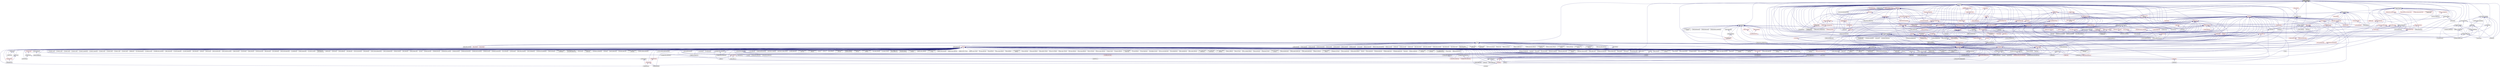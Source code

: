 digraph "atomic_count.hpp"
{
  edge [fontname="Helvetica",fontsize="10",labelfontname="Helvetica",labelfontsize="10"];
  node [fontname="Helvetica",fontsize="10",shape=record];
  Node17 [label="atomic_count.hpp",height=0.2,width=0.4,color="black", fillcolor="grey75", style="filled", fontcolor="black"];
  Node17 -> Node18 [dir="back",color="midnightblue",fontsize="10",style="solid",fontname="Helvetica"];
  Node18 [label="row_range.hpp",height=0.2,width=0.4,color="black", fillcolor="white", style="filled",URL="$da/d22/row__range_8hpp.html"];
  Node18 -> Node19 [dir="back",color="midnightblue",fontsize="10",style="solid",fontname="Helvetica"];
  Node19 [label="row.hpp",height=0.2,width=0.4,color="black", fillcolor="white", style="filled",URL="$dc/d69/row_8hpp.html"];
  Node19 -> Node20 [dir="back",color="midnightblue",fontsize="10",style="solid",fontname="Helvetica"];
  Node20 [label="grid.hpp",height=0.2,width=0.4,color="red", fillcolor="white", style="filled",URL="$dc/d8a/grid_8hpp.html"];
  Node20 -> Node21 [dir="back",color="midnightblue",fontsize="10",style="solid",fontname="Helvetica"];
  Node21 [label="jacobi.cpp",height=0.2,width=0.4,color="black", fillcolor="white", style="filled",URL="$d2/d27/jacobi_8cpp.html"];
  Node20 -> Node22 [dir="back",color="midnightblue",fontsize="10",style="solid",fontname="Helvetica"];
  Node22 [label="solver.hpp",height=0.2,width=0.4,color="red", fillcolor="white", style="filled",URL="$db/d9a/server_2solver_8hpp.html"];
  Node22 -> Node24 [dir="back",color="midnightblue",fontsize="10",style="solid",fontname="Helvetica"];
  Node24 [label="solver.cpp",height=0.2,width=0.4,color="black", fillcolor="white", style="filled",URL="$d6/d94/solver_8cpp.html"];
  Node20 -> Node25 [dir="back",color="midnightblue",fontsize="10",style="solid",fontname="Helvetica"];
  Node25 [label="grid.cpp",height=0.2,width=0.4,color="black", fillcolor="white", style="filled",URL="$d6/d1b/jacobi__component_2grid_8cpp.html"];
  Node19 -> Node26 [dir="back",color="midnightblue",fontsize="10",style="solid",fontname="Helvetica"];
  Node26 [label="stencil_iterator.hpp",height=0.2,width=0.4,color="black", fillcolor="white", style="filled",URL="$dc/d5c/server_2stencil__iterator_8hpp.html"];
  Node26 -> Node22 [dir="back",color="midnightblue",fontsize="10",style="solid",fontname="Helvetica"];
  Node26 -> Node27 [dir="back",color="midnightblue",fontsize="10",style="solid",fontname="Helvetica"];
  Node27 [label="stencil_iterator.cpp",height=0.2,width=0.4,color="black", fillcolor="white", style="filled",URL="$d6/de1/server_2stencil__iterator_8cpp.html"];
  Node26 -> Node28 [dir="back",color="midnightblue",fontsize="10",style="solid",fontname="Helvetica"];
  Node28 [label="stencil_iterator.cpp",height=0.2,width=0.4,color="black", fillcolor="white", style="filled",URL="$d7/d71/stencil__iterator_8cpp.html"];
  Node19 -> Node25 [dir="back",color="midnightblue",fontsize="10",style="solid",fontname="Helvetica"];
  Node18 -> Node29 [dir="back",color="midnightblue",fontsize="10",style="solid",fontname="Helvetica"];
  Node29 [label="row.hpp",height=0.2,width=0.4,color="black", fillcolor="white", style="filled",URL="$de/d74/server_2row_8hpp.html"];
  Node29 -> Node19 [dir="back",color="midnightblue",fontsize="10",style="solid",fontname="Helvetica"];
  Node29 -> Node30 [dir="back",color="midnightblue",fontsize="10",style="solid",fontname="Helvetica"];
  Node30 [label="row.cpp",height=0.2,width=0.4,color="black", fillcolor="white", style="filled",URL="$d3/d86/server_2row_8cpp.html"];
  Node18 -> Node31 [dir="back",color="midnightblue",fontsize="10",style="solid",fontname="Helvetica"];
  Node31 [label="stencil_iterator.hpp",height=0.2,width=0.4,color="black", fillcolor="white", style="filled",URL="$d4/dc8/stencil__iterator_8hpp.html"];
  Node31 -> Node22 [dir="back",color="midnightblue",fontsize="10",style="solid",fontname="Helvetica"];
  Node31 -> Node26 [dir="back",color="midnightblue",fontsize="10",style="solid",fontname="Helvetica"];
  Node31 -> Node28 [dir="back",color="midnightblue",fontsize="10",style="solid",fontname="Helvetica"];
  Node17 -> Node32 [dir="back",color="midnightblue",fontsize="10",style="solid",fontname="Helvetica"];
  Node32 [label="util.hpp",height=0.2,width=0.4,color="black", fillcolor="white", style="filled",URL="$df/d72/include_2util_8hpp.html"];
  Node32 -> Node33 [dir="back",color="midnightblue",fontsize="10",style="solid",fontname="Helvetica"];
  Node33 [label="1d_stencil_4_throttle.cpp",height=0.2,width=0.4,color="black", fillcolor="white", style="filled",URL="$d6/de5/1d__stencil__4__throttle_8cpp.html"];
  Node32 -> Node34 [dir="back",color="midnightblue",fontsize="10",style="solid",fontname="Helvetica"];
  Node34 [label="allgather_and_gate.hpp",height=0.2,width=0.4,color="black", fillcolor="white", style="filled",URL="$d9/dbb/allgather__and__gate_8hpp.html"];
  Node34 -> Node35 [dir="back",color="midnightblue",fontsize="10",style="solid",fontname="Helvetica"];
  Node35 [label="allgather_module.cpp",height=0.2,width=0.4,color="black", fillcolor="white", style="filled",URL="$df/de4/allgather__module_8cpp.html"];
  Node34 -> Node36 [dir="back",color="midnightblue",fontsize="10",style="solid",fontname="Helvetica"];
  Node36 [label="allgather_and_gate.cpp",height=0.2,width=0.4,color="black", fillcolor="white", style="filled",URL="$d1/d56/allgather__and__gate_8cpp.html"];
  Node34 -> Node37 [dir="back",color="midnightblue",fontsize="10",style="solid",fontname="Helvetica"];
  Node37 [label="ag_client.cpp",height=0.2,width=0.4,color="black", fillcolor="white", style="filled",URL="$d4/d5d/ag__client_8cpp.html"];
  Node32 -> Node36 [dir="back",color="midnightblue",fontsize="10",style="solid",fontname="Helvetica"];
  Node32 -> Node38 [dir="back",color="midnightblue",fontsize="10",style="solid",fontname="Helvetica"];
  Node38 [label="apex_balance.cpp",height=0.2,width=0.4,color="black", fillcolor="white", style="filled",URL="$d4/d8e/apex__balance_8cpp.html"];
  Node32 -> Node39 [dir="back",color="midnightblue",fontsize="10",style="solid",fontname="Helvetica"];
  Node39 [label="apex_fibonacci.cpp",height=0.2,width=0.4,color="black", fillcolor="white", style="filled",URL="$de/de1/apex__fibonacci_8cpp.html"];
  Node32 -> Node40 [dir="back",color="midnightblue",fontsize="10",style="solid",fontname="Helvetica"];
  Node40 [label="apex_policy_engine\l_active_thread_count.cpp",height=0.2,width=0.4,color="black", fillcolor="white", style="filled",URL="$d5/d01/apex__policy__engine__active__thread__count_8cpp.html"];
  Node32 -> Node41 [dir="back",color="midnightblue",fontsize="10",style="solid",fontname="Helvetica"];
  Node41 [label="apex_policy_engine\l_events.cpp",height=0.2,width=0.4,color="black", fillcolor="white", style="filled",URL="$df/d0f/apex__policy__engine__events_8cpp.html"];
  Node32 -> Node42 [dir="back",color="midnightblue",fontsize="10",style="solid",fontname="Helvetica"];
  Node42 [label="apex_policy_engine\l_periodic.cpp",height=0.2,width=0.4,color="black", fillcolor="white", style="filled",URL="$d5/d7b/apex__policy__engine__periodic_8cpp.html"];
  Node32 -> Node43 [dir="back",color="midnightblue",fontsize="10",style="solid",fontname="Helvetica"];
  Node43 [label="async_io_low_level.cpp",height=0.2,width=0.4,color="black", fillcolor="white", style="filled",URL="$dc/d10/async__io__low__level_8cpp.html"];
  Node32 -> Node44 [dir="back",color="midnightblue",fontsize="10",style="solid",fontname="Helvetica"];
  Node44 [label="sine.cpp",height=0.2,width=0.4,color="black", fillcolor="white", style="filled",URL="$d5/dd8/sine_8cpp.html"];
  Node32 -> Node45 [dir="back",color="midnightblue",fontsize="10",style="solid",fontname="Helvetica"];
  Node45 [label="factorial.cpp",height=0.2,width=0.4,color="black", fillcolor="white", style="filled",URL="$d9/d00/factorial_8cpp.html"];
  Node32 -> Node46 [dir="back",color="midnightblue",fontsize="10",style="solid",fontname="Helvetica"];
  Node46 [label="fibonacci.cpp",height=0.2,width=0.4,color="black", fillcolor="white", style="filled",URL="$d9/d89/fibonacci_8cpp.html"];
  Node32 -> Node47 [dir="back",color="midnightblue",fontsize="10",style="solid",fontname="Helvetica"];
  Node47 [label="fibonacci_await.cpp",height=0.2,width=0.4,color="black", fillcolor="white", style="filled",URL="$dc/d1c/fibonacci__await_8cpp.html"];
  Node32 -> Node48 [dir="back",color="midnightblue",fontsize="10",style="solid",fontname="Helvetica"];
  Node48 [label="fibonacci_dataflow.cpp",height=0.2,width=0.4,color="black", fillcolor="white", style="filled",URL="$df/d3d/fibonacci__dataflow_8cpp.html"];
  Node32 -> Node49 [dir="back",color="midnightblue",fontsize="10",style="solid",fontname="Helvetica"];
  Node49 [label="fibonacci_futures.cpp",height=0.2,width=0.4,color="black", fillcolor="white", style="filled",URL="$d6/de3/fibonacci__futures_8cpp.html"];
  Node32 -> Node50 [dir="back",color="midnightblue",fontsize="10",style="solid",fontname="Helvetica"];
  Node50 [label="fibonacci_futures_distributed.cpp",height=0.2,width=0.4,color="black", fillcolor="white", style="filled",URL="$d1/dc9/fibonacci__futures__distributed_8cpp.html"];
  Node32 -> Node51 [dir="back",color="midnightblue",fontsize="10",style="solid",fontname="Helvetica"];
  Node51 [label="fibonacci_one.cpp",height=0.2,width=0.4,color="black", fillcolor="white", style="filled",URL="$d8/d78/fibonacci__one_8cpp.html"];
  Node32 -> Node52 [dir="back",color="midnightblue",fontsize="10",style="solid",fontname="Helvetica"];
  Node52 [label="fractals.cpp",height=0.2,width=0.4,color="black", fillcolor="white", style="filled",URL="$d8/d58/fractals_8cpp.html"];
  Node32 -> Node53 [dir="back",color="midnightblue",fontsize="10",style="solid",fontname="Helvetica"];
  Node53 [label="fractals_executor.cpp",height=0.2,width=0.4,color="black", fillcolor="white", style="filled",URL="$d9/da9/fractals__executor_8cpp.html"];
  Node32 -> Node54 [dir="back",color="midnightblue",fontsize="10",style="solid",fontname="Helvetica"];
  Node54 [label="fractals_struct.cpp",height=0.2,width=0.4,color="black", fillcolor="white", style="filled",URL="$d8/d2f/fractals__struct_8cpp.html"];
  Node32 -> Node55 [dir="back",color="midnightblue",fontsize="10",style="solid",fontname="Helvetica"];
  Node55 [label="interval_timer.cpp",height=0.2,width=0.4,color="black", fillcolor="white", style="filled",URL="$de/df1/examples_2quickstart_2interval__timer_8cpp.html"];
  Node32 -> Node56 [dir="back",color="midnightblue",fontsize="10",style="solid",fontname="Helvetica"];
  Node56 [label="sierpinski.cpp",height=0.2,width=0.4,color="black", fillcolor="white", style="filled",URL="$d3/d7e/sierpinski_8cpp.html"];
  Node32 -> Node57 [dir="back",color="midnightblue",fontsize="10",style="solid",fontname="Helvetica"];
  Node57 [label="spell_check_file.cpp",height=0.2,width=0.4,color="black", fillcolor="white", style="filled",URL="$df/df7/spell__check__file_8cpp.html"];
  Node32 -> Node58 [dir="back",color="midnightblue",fontsize="10",style="solid",fontname="Helvetica"];
  Node58 [label="spell_check_simple.cpp",height=0.2,width=0.4,color="black", fillcolor="white", style="filled",URL="$dd/d54/spell__check__simple_8cpp.html"];
  Node32 -> Node59 [dir="back",color="midnightblue",fontsize="10",style="solid",fontname="Helvetica"];
  Node59 [label="thread_aware_timer.cpp",height=0.2,width=0.4,color="black", fillcolor="white", style="filled",URL="$df/d11/examples_2thread__aware__timer_2thread__aware__timer_8cpp.html"];
  Node32 -> Node60 [dir="back",color="midnightblue",fontsize="10",style="solid",fontname="Helvetica"];
  Node60 [label="hpx.hpp",height=0.2,width=0.4,color="red", fillcolor="white", style="filled",URL="$d0/daa/hpx_8hpp.html"];
  Node60 -> Node61 [dir="back",color="midnightblue",fontsize="10",style="solid",fontname="Helvetica"];
  Node61 [label="1d_stencil_1.cpp",height=0.2,width=0.4,color="black", fillcolor="white", style="filled",URL="$d2/db1/1d__stencil__1_8cpp.html"];
  Node60 -> Node62 [dir="back",color="midnightblue",fontsize="10",style="solid",fontname="Helvetica"];
  Node62 [label="1d_stencil_2.cpp",height=0.2,width=0.4,color="black", fillcolor="white", style="filled",URL="$d3/dd1/1d__stencil__2_8cpp.html"];
  Node60 -> Node63 [dir="back",color="midnightblue",fontsize="10",style="solid",fontname="Helvetica"];
  Node63 [label="1d_stencil_3.cpp",height=0.2,width=0.4,color="black", fillcolor="white", style="filled",URL="$db/d19/1d__stencil__3_8cpp.html"];
  Node60 -> Node64 [dir="back",color="midnightblue",fontsize="10",style="solid",fontname="Helvetica"];
  Node64 [label="1d_stencil_4.cpp",height=0.2,width=0.4,color="black", fillcolor="white", style="filled",URL="$d1/d7d/1d__stencil__4_8cpp.html"];
  Node60 -> Node65 [dir="back",color="midnightblue",fontsize="10",style="solid",fontname="Helvetica"];
  Node65 [label="1d_stencil_4_parallel.cpp",height=0.2,width=0.4,color="black", fillcolor="white", style="filled",URL="$d6/d05/1d__stencil__4__parallel_8cpp.html"];
  Node60 -> Node66 [dir="back",color="midnightblue",fontsize="10",style="solid",fontname="Helvetica"];
  Node66 [label="1d_stencil_4_repart.cpp",height=0.2,width=0.4,color="black", fillcolor="white", style="filled",URL="$d0/d6b/1d__stencil__4__repart_8cpp.html"];
  Node60 -> Node33 [dir="back",color="midnightblue",fontsize="10",style="solid",fontname="Helvetica"];
  Node60 -> Node67 [dir="back",color="midnightblue",fontsize="10",style="solid",fontname="Helvetica"];
  Node67 [label="1d_stencil_5.cpp",height=0.2,width=0.4,color="black", fillcolor="white", style="filled",URL="$d7/d2a/1d__stencil__5_8cpp.html"];
  Node60 -> Node68 [dir="back",color="midnightblue",fontsize="10",style="solid",fontname="Helvetica"];
  Node68 [label="1d_stencil_6.cpp",height=0.2,width=0.4,color="black", fillcolor="white", style="filled",URL="$db/de7/1d__stencil__6_8cpp.html"];
  Node60 -> Node69 [dir="back",color="midnightblue",fontsize="10",style="solid",fontname="Helvetica"];
  Node69 [label="1d_stencil_7.cpp",height=0.2,width=0.4,color="black", fillcolor="white", style="filled",URL="$d4/d5a/1d__stencil__7_8cpp.html"];
  Node60 -> Node70 [dir="back",color="midnightblue",fontsize="10",style="solid",fontname="Helvetica"];
  Node70 [label="1d_stencil_8.cpp",height=0.2,width=0.4,color="black", fillcolor="white", style="filled",URL="$df/de0/1d__stencil__8_8cpp.html"];
  Node60 -> Node71 [dir="back",color="midnightblue",fontsize="10",style="solid",fontname="Helvetica"];
  Node71 [label="accumulator.cpp",height=0.2,width=0.4,color="black", fillcolor="white", style="filled",URL="$d1/d81/accumulator_8cpp.html"];
  Node60 -> Node72 [dir="back",color="midnightblue",fontsize="10",style="solid",fontname="Helvetica"];
  Node72 [label="accumulator.hpp",height=0.2,width=0.4,color="red", fillcolor="white", style="filled",URL="$d4/d9d/server_2accumulator_8hpp.html"];
  Node72 -> Node71 [dir="back",color="midnightblue",fontsize="10",style="solid",fontname="Helvetica"];
  Node60 -> Node75 [dir="back",color="midnightblue",fontsize="10",style="solid",fontname="Helvetica"];
  Node75 [label="template_function_accumulator.hpp",height=0.2,width=0.4,color="black", fillcolor="white", style="filled",URL="$d7/da6/server_2template__function__accumulator_8hpp.html"];
  Node75 -> Node76 [dir="back",color="midnightblue",fontsize="10",style="solid",fontname="Helvetica"];
  Node76 [label="template_function_accumulator.cpp",height=0.2,width=0.4,color="black", fillcolor="white", style="filled",URL="$d5/d02/template__function__accumulator_8cpp.html"];
  Node75 -> Node77 [dir="back",color="midnightblue",fontsize="10",style="solid",fontname="Helvetica"];
  Node77 [label="template_function_accumulator.hpp",height=0.2,width=0.4,color="red", fillcolor="white", style="filled",URL="$d3/de9/template__function__accumulator_8hpp.html"];
  Node60 -> Node79 [dir="back",color="midnightblue",fontsize="10",style="solid",fontname="Helvetica"];
  Node79 [label="template_accumulator.cpp",height=0.2,width=0.4,color="black", fillcolor="white", style="filled",URL="$d0/d4a/template__accumulator_8cpp.html"];
  Node60 -> Node76 [dir="back",color="midnightblue",fontsize="10",style="solid",fontname="Helvetica"];
  Node60 -> Node77 [dir="back",color="midnightblue",fontsize="10",style="solid",fontname="Helvetica"];
  Node60 -> Node35 [dir="back",color="midnightblue",fontsize="10",style="solid",fontname="Helvetica"];
  Node60 -> Node80 [dir="back",color="midnightblue",fontsize="10",style="solid",fontname="Helvetica"];
  Node80 [label="allgather.cpp",height=0.2,width=0.4,color="black", fillcolor="white", style="filled",URL="$d7/d06/allgather_8cpp.html"];
  Node60 -> Node36 [dir="back",color="midnightblue",fontsize="10",style="solid",fontname="Helvetica"];
  Node60 -> Node37 [dir="back",color="midnightblue",fontsize="10",style="solid",fontname="Helvetica"];
  Node60 -> Node81 [dir="back",color="midnightblue",fontsize="10",style="solid",fontname="Helvetica"];
  Node81 [label="hpx_thread_phase.cpp",height=0.2,width=0.4,color="black", fillcolor="white", style="filled",URL="$d5/dca/hpx__thread__phase_8cpp.html"];
  Node60 -> Node82 [dir="back",color="midnightblue",fontsize="10",style="solid",fontname="Helvetica"];
  Node82 [label="os_thread_num.cpp",height=0.2,width=0.4,color="black", fillcolor="white", style="filled",URL="$d2/dfb/os__thread__num_8cpp.html"];
  Node60 -> Node83 [dir="back",color="midnightblue",fontsize="10",style="solid",fontname="Helvetica"];
  Node83 [label="cancelable_action.cpp",height=0.2,width=0.4,color="black", fillcolor="white", style="filled",URL="$d5/d0c/cancelable__action_8cpp.html"];
  Node60 -> Node84 [dir="back",color="midnightblue",fontsize="10",style="solid",fontname="Helvetica"];
  Node84 [label="cancelable_action.hpp",height=0.2,width=0.4,color="black", fillcolor="white", style="filled",URL="$d5/d4d/server_2cancelable__action_8hpp.html"];
  Node84 -> Node83 [dir="back",color="midnightblue",fontsize="10",style="solid",fontname="Helvetica"];
  Node84 -> Node85 [dir="back",color="midnightblue",fontsize="10",style="solid",fontname="Helvetica"];
  Node85 [label="cancelable_action.hpp",height=0.2,width=0.4,color="red", fillcolor="white", style="filled",URL="$d0/da3/stubs_2cancelable__action_8hpp.html"];
  Node60 -> Node85 [dir="back",color="midnightblue",fontsize="10",style="solid",fontname="Helvetica"];
  Node60 -> Node87 [dir="back",color="midnightblue",fontsize="10",style="solid",fontname="Helvetica"];
  Node87 [label="cancelable_action_client.cpp",height=0.2,width=0.4,color="black", fillcolor="white", style="filled",URL="$d1/db8/cancelable__action__client_8cpp.html"];
  Node60 -> Node88 [dir="back",color="midnightblue",fontsize="10",style="solid",fontname="Helvetica"];
  Node88 [label="cublas_matmul.cpp",height=0.2,width=0.4,color="black", fillcolor="white", style="filled",URL="$dd/d84/cublas__matmul_8cpp.html"];
  Node60 -> Node89 [dir="back",color="midnightblue",fontsize="10",style="solid",fontname="Helvetica"];
  Node89 [label="win_perf_counters.cpp",height=0.2,width=0.4,color="black", fillcolor="white", style="filled",URL="$d8/d11/win__perf__counters_8cpp.html"];
  Node60 -> Node90 [dir="back",color="midnightblue",fontsize="10",style="solid",fontname="Helvetica"];
  Node90 [label="win_perf_counters.hpp",height=0.2,width=0.4,color="black", fillcolor="white", style="filled",URL="$d5/da7/win__perf__counters_8hpp.html"];
  Node60 -> Node91 [dir="back",color="midnightblue",fontsize="10",style="solid",fontname="Helvetica"];
  Node91 [label="hello_world_component.hpp",height=0.2,width=0.4,color="red", fillcolor="white", style="filled",URL="$df/df0/hello__world__component_8hpp.html"];
  Node60 -> Node94 [dir="back",color="midnightblue",fontsize="10",style="solid",fontname="Helvetica"];
  Node94 [label="interpolate1d.cpp",height=0.2,width=0.4,color="black", fillcolor="white", style="filled",URL="$d0/d05/interpolate1d_8cpp.html"];
  Node60 -> Node95 [dir="back",color="midnightblue",fontsize="10",style="solid",fontname="Helvetica"];
  Node95 [label="partition.hpp",height=0.2,width=0.4,color="black", fillcolor="white", style="filled",URL="$d0/d7a/examples_2interpolate1d_2interpolate1d_2partition_8hpp.html"];
  Node95 -> Node94 [dir="back",color="midnightblue",fontsize="10",style="solid",fontname="Helvetica"];
  Node95 -> Node96 [dir="back",color="midnightblue",fontsize="10",style="solid",fontname="Helvetica"];
  Node96 [label="interpolate1d.hpp",height=0.2,width=0.4,color="red", fillcolor="white", style="filled",URL="$d4/dc7/interpolate1d_8hpp.html"];
  Node96 -> Node94 [dir="back",color="midnightblue",fontsize="10",style="solid",fontname="Helvetica"];
  Node60 -> Node98 [dir="back",color="midnightblue",fontsize="10",style="solid",fontname="Helvetica"];
  Node98 [label="partition.hpp",height=0.2,width=0.4,color="black", fillcolor="white", style="filled",URL="$d0/dff/examples_2interpolate1d_2interpolate1d_2server_2partition_8hpp.html"];
  Node98 -> Node95 [dir="back",color="midnightblue",fontsize="10",style="solid",fontname="Helvetica"];
  Node98 -> Node99 [dir="back",color="midnightblue",fontsize="10",style="solid",fontname="Helvetica"];
  Node99 [label="partition.cpp",height=0.2,width=0.4,color="black", fillcolor="white", style="filled",URL="$d0/d4f/examples_2interpolate1d_2interpolate1d_2server_2partition_8cpp.html"];
  Node60 -> Node96 [dir="back",color="midnightblue",fontsize="10",style="solid",fontname="Helvetica"];
  Node60 -> Node100 [dir="back",color="midnightblue",fontsize="10",style="solid",fontname="Helvetica"];
  Node100 [label="read_values.cpp",height=0.2,width=0.4,color="black", fillcolor="white", style="filled",URL="$d0/d8c/interpolate1d_2interpolate1d_2read__values_8cpp.html"];
  Node60 -> Node99 [dir="back",color="midnightblue",fontsize="10",style="solid",fontname="Helvetica"];
  Node60 -> Node21 [dir="back",color="midnightblue",fontsize="10",style="solid",fontname="Helvetica"];
  Node60 -> Node25 [dir="back",color="midnightblue",fontsize="10",style="solid",fontname="Helvetica"];
  Node60 -> Node30 [dir="back",color="midnightblue",fontsize="10",style="solid",fontname="Helvetica"];
  Node60 -> Node24 [dir="back",color="midnightblue",fontsize="10",style="solid",fontname="Helvetica"];
  Node60 -> Node27 [dir="back",color="midnightblue",fontsize="10",style="solid",fontname="Helvetica"];
  Node60 -> Node28 [dir="back",color="midnightblue",fontsize="10",style="solid",fontname="Helvetica"];
  Node60 -> Node101 [dir="back",color="midnightblue",fontsize="10",style="solid",fontname="Helvetica"];
  Node101 [label="jacobi.cpp",height=0.2,width=0.4,color="black", fillcolor="white", style="filled",URL="$d3/d44/smp_2jacobi_8cpp.html"];
  Node60 -> Node102 [dir="back",color="midnightblue",fontsize="10",style="solid",fontname="Helvetica"];
  Node102 [label="jacobi_hpx.cpp",height=0.2,width=0.4,color="black", fillcolor="white", style="filled",URL="$d8/d72/jacobi__hpx_8cpp.html"];
  Node60 -> Node103 [dir="back",color="midnightblue",fontsize="10",style="solid",fontname="Helvetica"];
  Node103 [label="jacobi_nonuniform.cpp",height=0.2,width=0.4,color="black", fillcolor="white", style="filled",URL="$dd/ddc/jacobi__nonuniform_8cpp.html"];
  Node60 -> Node104 [dir="back",color="midnightblue",fontsize="10",style="solid",fontname="Helvetica"];
  Node104 [label="jacobi_nonuniform_hpx.cpp",height=0.2,width=0.4,color="black", fillcolor="white", style="filled",URL="$de/d56/jacobi__nonuniform__hpx_8cpp.html"];
  Node60 -> Node105 [dir="back",color="midnightblue",fontsize="10",style="solid",fontname="Helvetica"];
  Node105 [label="nqueen.cpp",height=0.2,width=0.4,color="black", fillcolor="white", style="filled",URL="$db/dca/nqueen_8cpp.html"];
  Node60 -> Node106 [dir="back",color="midnightblue",fontsize="10",style="solid",fontname="Helvetica"];
  Node106 [label="nqueen.hpp",height=0.2,width=0.4,color="black", fillcolor="white", style="filled",URL="$de/d58/server_2nqueen_8hpp.html"];
  Node106 -> Node105 [dir="back",color="midnightblue",fontsize="10",style="solid",fontname="Helvetica"];
  Node106 -> Node107 [dir="back",color="midnightblue",fontsize="10",style="solid",fontname="Helvetica"];
  Node107 [label="nqueen.hpp",height=0.2,width=0.4,color="red", fillcolor="white", style="filled",URL="$da/dfd/stubs_2nqueen_8hpp.html"];
  Node60 -> Node109 [dir="back",color="midnightblue",fontsize="10",style="solid",fontname="Helvetica"];
  Node109 [label="nqueen_client.cpp",height=0.2,width=0.4,color="black", fillcolor="white", style="filled",URL="$d3/d5e/nqueen__client_8cpp.html"];
  Node60 -> Node110 [dir="back",color="midnightblue",fontsize="10",style="solid",fontname="Helvetica"];
  Node110 [label="sine.cpp",height=0.2,width=0.4,color="black", fillcolor="white", style="filled",URL="$d3/d0d/server_2sine_8cpp.html"];
  Node60 -> Node111 [dir="back",color="midnightblue",fontsize="10",style="solid",fontname="Helvetica"];
  Node111 [label="sine.hpp",height=0.2,width=0.4,color="black", fillcolor="white", style="filled",URL="$d8/dac/sine_8hpp.html"];
  Node111 -> Node110 [dir="back",color="midnightblue",fontsize="10",style="solid",fontname="Helvetica"];
  Node111 -> Node44 [dir="back",color="midnightblue",fontsize="10",style="solid",fontname="Helvetica"];
  Node60 -> Node44 [dir="back",color="midnightblue",fontsize="10",style="solid",fontname="Helvetica"];
  Node60 -> Node112 [dir="back",color="midnightblue",fontsize="10",style="solid",fontname="Helvetica"];
  Node112 [label="sine_client.cpp",height=0.2,width=0.4,color="black", fillcolor="white", style="filled",URL="$db/d62/sine__client_8cpp.html"];
  Node60 -> Node113 [dir="back",color="midnightblue",fontsize="10",style="solid",fontname="Helvetica"];
  Node113 [label="qt.cpp",height=0.2,width=0.4,color="black", fillcolor="white", style="filled",URL="$df/d90/qt_8cpp.html"];
  Node60 -> Node114 [dir="back",color="midnightblue",fontsize="10",style="solid",fontname="Helvetica"];
  Node114 [label="queue_client.cpp",height=0.2,width=0.4,color="black", fillcolor="white", style="filled",URL="$d7/d96/queue__client_8cpp.html"];
  Node60 -> Node115 [dir="back",color="midnightblue",fontsize="10",style="solid",fontname="Helvetica"];
  Node115 [label="customize_async.cpp",height=0.2,width=0.4,color="black", fillcolor="white", style="filled",URL="$d0/d82/customize__async_8cpp.html"];
  Node60 -> Node116 [dir="back",color="midnightblue",fontsize="10",style="solid",fontname="Helvetica"];
  Node116 [label="data_actions.cpp",height=0.2,width=0.4,color="black", fillcolor="white", style="filled",URL="$dc/d68/data__actions_8cpp.html"];
  Node60 -> Node117 [dir="back",color="midnightblue",fontsize="10",style="solid",fontname="Helvetica"];
  Node117 [label="error_handling.cpp",height=0.2,width=0.4,color="black", fillcolor="white", style="filled",URL="$d9/d96/error__handling_8cpp.html"];
  Node60 -> Node118 [dir="back",color="midnightblue",fontsize="10",style="solid",fontname="Helvetica"];
  Node118 [label="event_synchronization.cpp",height=0.2,width=0.4,color="black", fillcolor="white", style="filled",URL="$d0/d35/event__synchronization_8cpp.html"];
  Node60 -> Node45 [dir="back",color="midnightblue",fontsize="10",style="solid",fontname="Helvetica"];
  Node60 -> Node119 [dir="back",color="midnightblue",fontsize="10",style="solid",fontname="Helvetica"];
  Node119 [label="file_serialization.cpp",height=0.2,width=0.4,color="black", fillcolor="white", style="filled",URL="$de/d58/file__serialization_8cpp.html"];
  Node60 -> Node120 [dir="back",color="midnightblue",fontsize="10",style="solid",fontname="Helvetica"];
  Node120 [label="init_globally.cpp",height=0.2,width=0.4,color="black", fillcolor="white", style="filled",URL="$d6/dad/init__globally_8cpp.html"];
  Node60 -> Node121 [dir="back",color="midnightblue",fontsize="10",style="solid",fontname="Helvetica"];
  Node121 [label="interest_calculator.cpp",height=0.2,width=0.4,color="black", fillcolor="white", style="filled",URL="$d2/d86/interest__calculator_8cpp.html"];
  Node60 -> Node122 [dir="back",color="midnightblue",fontsize="10",style="solid",fontname="Helvetica"];
  Node122 [label="non_atomic_rma.cpp",height=0.2,width=0.4,color="black", fillcolor="white", style="filled",URL="$d7/d8b/non__atomic__rma_8cpp.html"];
  Node60 -> Node123 [dir="back",color="midnightblue",fontsize="10",style="solid",fontname="Helvetica"];
  Node123 [label="partitioned_vector\l_spmd_foreach.cpp",height=0.2,width=0.4,color="black", fillcolor="white", style="filled",URL="$db/d7c/partitioned__vector__spmd__foreach_8cpp.html"];
  Node60 -> Node124 [dir="back",color="midnightblue",fontsize="10",style="solid",fontname="Helvetica"];
  Node124 [label="pipeline1.cpp",height=0.2,width=0.4,color="black", fillcolor="white", style="filled",URL="$d5/d77/pipeline1_8cpp.html"];
  Node60 -> Node125 [dir="back",color="midnightblue",fontsize="10",style="solid",fontname="Helvetica"];
  Node125 [label="quicksort.cpp",height=0.2,width=0.4,color="black", fillcolor="white", style="filled",URL="$d3/d1e/quicksort_8cpp.html"];
  Node60 -> Node126 [dir="back",color="midnightblue",fontsize="10",style="solid",fontname="Helvetica"];
  Node126 [label="receive_buffer.cpp",height=0.2,width=0.4,color="black", fillcolor="white", style="filled",URL="$d7/d10/receive__buffer_8cpp.html"];
  Node60 -> Node127 [dir="back",color="midnightblue",fontsize="10",style="solid",fontname="Helvetica"];
  Node127 [label="safe_object.cpp",height=0.2,width=0.4,color="black", fillcolor="white", style="filled",URL="$dd/d52/safe__object_8cpp.html"];
  Node60 -> Node128 [dir="back",color="midnightblue",fontsize="10",style="solid",fontname="Helvetica"];
  Node128 [label="sort_by_key_demo.cpp",height=0.2,width=0.4,color="black", fillcolor="white", style="filled",URL="$da/d20/sort__by__key__demo_8cpp.html"];
  Node60 -> Node129 [dir="back",color="midnightblue",fontsize="10",style="solid",fontname="Helvetica"];
  Node129 [label="timed_wake.cpp",height=0.2,width=0.4,color="black", fillcolor="white", style="filled",URL="$d8/df9/timed__wake_8cpp.html"];
  Node60 -> Node130 [dir="back",color="midnightblue",fontsize="10",style="solid",fontname="Helvetica"];
  Node130 [label="vector_counting_dotproduct.cpp",height=0.2,width=0.4,color="black", fillcolor="white", style="filled",URL="$df/de9/vector__counting__dotproduct_8cpp.html"];
  Node60 -> Node131 [dir="back",color="midnightblue",fontsize="10",style="solid",fontname="Helvetica"];
  Node131 [label="vector_zip_dotproduct.cpp",height=0.2,width=0.4,color="black", fillcolor="white", style="filled",URL="$dc/d18/vector__zip__dotproduct_8cpp.html"];
  Node60 -> Node132 [dir="back",color="midnightblue",fontsize="10",style="solid",fontname="Helvetica"];
  Node132 [label="zerocopy_rdma.cpp",height=0.2,width=0.4,color="black", fillcolor="white", style="filled",URL="$d1/dad/zerocopy__rdma_8cpp.html"];
  Node60 -> Node133 [dir="back",color="midnightblue",fontsize="10",style="solid",fontname="Helvetica"];
  Node133 [label="random_mem_access.cpp",height=0.2,width=0.4,color="black", fillcolor="white", style="filled",URL="$d1/d51/random__mem__access_8cpp.html"];
  Node60 -> Node134 [dir="back",color="midnightblue",fontsize="10",style="solid",fontname="Helvetica"];
  Node134 [label="random_mem_access.hpp",height=0.2,width=0.4,color="black", fillcolor="white", style="filled",URL="$d0/d19/server_2random__mem__access_8hpp.html"];
  Node134 -> Node133 [dir="back",color="midnightblue",fontsize="10",style="solid",fontname="Helvetica"];
  Node134 -> Node135 [dir="back",color="midnightblue",fontsize="10",style="solid",fontname="Helvetica"];
  Node135 [label="random_mem_access.hpp",height=0.2,width=0.4,color="red", fillcolor="white", style="filled",URL="$d3/d32/stubs_2random__mem__access_8hpp.html"];
  Node60 -> Node137 [dir="back",color="midnightblue",fontsize="10",style="solid",fontname="Helvetica"];
  Node137 [label="random_mem_access_client.cpp",height=0.2,width=0.4,color="black", fillcolor="white", style="filled",URL="$df/d1b/random__mem__access__client_8cpp.html"];
  Node60 -> Node138 [dir="back",color="midnightblue",fontsize="10",style="solid",fontname="Helvetica"];
  Node138 [label="oversubscribing_resource\l_partitioner.cpp",height=0.2,width=0.4,color="black", fillcolor="white", style="filled",URL="$dd/dee/oversubscribing__resource__partitioner_8cpp.html"];
  Node60 -> Node139 [dir="back",color="midnightblue",fontsize="10",style="solid",fontname="Helvetica"];
  Node139 [label="simple_resource_partitioner.cpp",height=0.2,width=0.4,color="black", fillcolor="white", style="filled",URL="$d5/df9/simple__resource__partitioner_8cpp.html"];
  Node60 -> Node140 [dir="back",color="midnightblue",fontsize="10",style="solid",fontname="Helvetica"];
  Node140 [label="dimension.hpp",height=0.2,width=0.4,color="red", fillcolor="white", style="filled",URL="$d6/d39/sheneos_2sheneos_2dimension_8hpp.html"];
  Node140 -> Node146 [dir="back",color="midnightblue",fontsize="10",style="solid",fontname="Helvetica"];
  Node146 [label="partition3d.hpp",height=0.2,width=0.4,color="black", fillcolor="white", style="filled",URL="$dd/dbf/server_2partition3d_8hpp.html"];
  Node146 -> Node147 [dir="back",color="midnightblue",fontsize="10",style="solid",fontname="Helvetica"];
  Node147 [label="partition3d.hpp",height=0.2,width=0.4,color="black", fillcolor="white", style="filled",URL="$d1/d50/partition3d_8hpp.html"];
  Node147 -> Node143 [dir="back",color="midnightblue",fontsize="10",style="solid",fontname="Helvetica"];
  Node143 [label="interpolator.cpp",height=0.2,width=0.4,color="black", fillcolor="white", style="filled",URL="$d5/d02/interpolator_8cpp.html"];
  Node147 -> Node148 [dir="back",color="midnightblue",fontsize="10",style="solid",fontname="Helvetica"];
  Node148 [label="interpolator.hpp",height=0.2,width=0.4,color="red", fillcolor="white", style="filled",URL="$dc/d3b/interpolator_8hpp.html"];
  Node148 -> Node143 [dir="back",color="midnightblue",fontsize="10",style="solid",fontname="Helvetica"];
  Node148 -> Node151 [dir="back",color="midnightblue",fontsize="10",style="solid",fontname="Helvetica"];
  Node151 [label="sheneos_test.cpp",height=0.2,width=0.4,color="black", fillcolor="white", style="filled",URL="$d4/d6e/sheneos__test_8cpp.html"];
  Node146 -> Node145 [dir="back",color="midnightblue",fontsize="10",style="solid",fontname="Helvetica"];
  Node145 [label="partition3d.cpp",height=0.2,width=0.4,color="black", fillcolor="white", style="filled",URL="$de/d70/partition3d_8cpp.html"];
  Node60 -> Node143 [dir="back",color="midnightblue",fontsize="10",style="solid",fontname="Helvetica"];
  Node60 -> Node147 [dir="back",color="midnightblue",fontsize="10",style="solid",fontname="Helvetica"];
  Node60 -> Node146 [dir="back",color="midnightblue",fontsize="10",style="solid",fontname="Helvetica"];
  Node60 -> Node148 [dir="back",color="midnightblue",fontsize="10",style="solid",fontname="Helvetica"];
  Node60 -> Node152 [dir="back",color="midnightblue",fontsize="10",style="solid",fontname="Helvetica"];
  Node152 [label="configuration.hpp",height=0.2,width=0.4,color="red", fillcolor="white", style="filled",URL="$dc/d0a/configuration_8hpp.html"];
  Node152 -> Node148 [dir="back",color="midnightblue",fontsize="10",style="solid",fontname="Helvetica"];
  Node60 -> Node144 [dir="back",color="midnightblue",fontsize="10",style="solid",fontname="Helvetica"];
  Node144 [label="read_values.cpp",height=0.2,width=0.4,color="black", fillcolor="white", style="filled",URL="$d7/da4/sheneos_2sheneos_2read__values_8cpp.html"];
  Node60 -> Node145 [dir="back",color="midnightblue",fontsize="10",style="solid",fontname="Helvetica"];
  Node60 -> Node151 [dir="back",color="midnightblue",fontsize="10",style="solid",fontname="Helvetica"];
  Node60 -> Node154 [dir="back",color="midnightblue",fontsize="10",style="solid",fontname="Helvetica"];
  Node154 [label="startup_shutdown.cpp",height=0.2,width=0.4,color="black", fillcolor="white", style="filled",URL="$d3/dfc/server_2startup__shutdown_8cpp.html"];
  Node60 -> Node155 [dir="back",color="midnightblue",fontsize="10",style="solid",fontname="Helvetica"];
  Node155 [label="startup_shutdown.cpp",height=0.2,width=0.4,color="black", fillcolor="white", style="filled",URL="$d0/ddb/startup__shutdown_8cpp.html"];
  Node60 -> Node156 [dir="back",color="midnightblue",fontsize="10",style="solid",fontname="Helvetica"];
  Node156 [label="spin.cpp",height=0.2,width=0.4,color="black", fillcolor="white", style="filled",URL="$d7/df2/spin_8cpp.html"];
  Node60 -> Node157 [dir="back",color="midnightblue",fontsize="10",style="solid",fontname="Helvetica"];
  Node157 [label="throttle.cpp",height=0.2,width=0.4,color="black", fillcolor="white", style="filled",URL="$de/d56/server_2throttle_8cpp.html"];
  Node60 -> Node158 [dir="back",color="midnightblue",fontsize="10",style="solid",fontname="Helvetica"];
  Node158 [label="throttle.hpp",height=0.2,width=0.4,color="black", fillcolor="white", style="filled",URL="$db/dc9/server_2throttle_8hpp.html"];
  Node158 -> Node157 [dir="back",color="midnightblue",fontsize="10",style="solid",fontname="Helvetica"];
  Node158 -> Node159 [dir="back",color="midnightblue",fontsize="10",style="solid",fontname="Helvetica"];
  Node159 [label="throttle.hpp",height=0.2,width=0.4,color="black", fillcolor="white", style="filled",URL="$d5/dec/stubs_2throttle_8hpp.html"];
  Node159 -> Node160 [dir="back",color="midnightblue",fontsize="10",style="solid",fontname="Helvetica"];
  Node160 [label="throttle.hpp",height=0.2,width=0.4,color="red", fillcolor="white", style="filled",URL="$d2/d2e/throttle_8hpp.html"];
  Node160 -> Node161 [dir="back",color="midnightblue",fontsize="10",style="solid",fontname="Helvetica"];
  Node161 [label="throttle.cpp",height=0.2,width=0.4,color="black", fillcolor="white", style="filled",URL="$db/d02/throttle_8cpp.html"];
  Node60 -> Node159 [dir="back",color="midnightblue",fontsize="10",style="solid",fontname="Helvetica"];
  Node60 -> Node161 [dir="back",color="midnightblue",fontsize="10",style="solid",fontname="Helvetica"];
  Node60 -> Node160 [dir="back",color="midnightblue",fontsize="10",style="solid",fontname="Helvetica"];
  Node60 -> Node163 [dir="back",color="midnightblue",fontsize="10",style="solid",fontname="Helvetica"];
  Node163 [label="transpose_await.cpp",height=0.2,width=0.4,color="black", fillcolor="white", style="filled",URL="$de/d68/transpose__await_8cpp.html"];
  Node60 -> Node164 [dir="back",color="midnightblue",fontsize="10",style="solid",fontname="Helvetica"];
  Node164 [label="transpose_block.cpp",height=0.2,width=0.4,color="black", fillcolor="white", style="filled",URL="$d0/de1/transpose__block_8cpp.html"];
  Node60 -> Node165 [dir="back",color="midnightblue",fontsize="10",style="solid",fontname="Helvetica"];
  Node165 [label="transpose_block_numa.cpp",height=0.2,width=0.4,color="black", fillcolor="white", style="filled",URL="$dd/d3b/transpose__block__numa_8cpp.html"];
  Node60 -> Node166 [dir="back",color="midnightblue",fontsize="10",style="solid",fontname="Helvetica"];
  Node166 [label="transpose_serial.cpp",height=0.2,width=0.4,color="black", fillcolor="white", style="filled",URL="$db/d74/transpose__serial_8cpp.html"];
  Node60 -> Node167 [dir="back",color="midnightblue",fontsize="10",style="solid",fontname="Helvetica"];
  Node167 [label="transpose_serial_block.cpp",height=0.2,width=0.4,color="black", fillcolor="white", style="filled",URL="$d8/daa/transpose__serial__block_8cpp.html"];
  Node60 -> Node168 [dir="back",color="midnightblue",fontsize="10",style="solid",fontname="Helvetica"];
  Node168 [label="transpose_serial_vector.cpp",height=0.2,width=0.4,color="black", fillcolor="white", style="filled",URL="$d4/d04/transpose__serial__vector_8cpp.html"];
  Node60 -> Node169 [dir="back",color="midnightblue",fontsize="10",style="solid",fontname="Helvetica"];
  Node169 [label="transpose_smp.cpp",height=0.2,width=0.4,color="black", fillcolor="white", style="filled",URL="$d2/d99/transpose__smp_8cpp.html"];
  Node60 -> Node170 [dir="back",color="midnightblue",fontsize="10",style="solid",fontname="Helvetica"];
  Node170 [label="transpose_smp_block.cpp",height=0.2,width=0.4,color="black", fillcolor="white", style="filled",URL="$da/d4d/transpose__smp__block_8cpp.html"];
  Node60 -> Node171 [dir="back",color="midnightblue",fontsize="10",style="solid",fontname="Helvetica"];
  Node171 [label="simple_central_tuplespace.hpp",height=0.2,width=0.4,color="red", fillcolor="white", style="filled",URL="$db/d69/server_2simple__central__tuplespace_8hpp.html"];
  Node171 -> Node172 [dir="back",color="midnightblue",fontsize="10",style="solid",fontname="Helvetica"];
  Node172 [label="simple_central_tuplespace.cpp",height=0.2,width=0.4,color="black", fillcolor="white", style="filled",URL="$d3/dec/simple__central__tuplespace_8cpp.html"];
  Node60 -> Node176 [dir="back",color="midnightblue",fontsize="10",style="solid",fontname="Helvetica"];
  Node176 [label="tuples_warehouse.hpp",height=0.2,width=0.4,color="black", fillcolor="white", style="filled",URL="$da/de6/tuples__warehouse_8hpp.html"];
  Node176 -> Node171 [dir="back",color="midnightblue",fontsize="10",style="solid",fontname="Helvetica"];
  Node60 -> Node172 [dir="back",color="midnightblue",fontsize="10",style="solid",fontname="Helvetica"];
  Node60 -> Node177 [dir="back",color="midnightblue",fontsize="10",style="solid",fontname="Helvetica"];
  Node177 [label="hpx_runtime.cpp",height=0.2,width=0.4,color="black", fillcolor="white", style="filled",URL="$d7/d1e/hpx__runtime_8cpp.html"];
  Node60 -> Node178 [dir="back",color="midnightblue",fontsize="10",style="solid",fontname="Helvetica"];
  Node178 [label="synchronize.cpp",height=0.2,width=0.4,color="black", fillcolor="white", style="filled",URL="$da/da2/synchronize_8cpp.html"];
  Node60 -> Node179 [dir="back",color="midnightblue",fontsize="10",style="solid",fontname="Helvetica"];
  Node179 [label="agas_cache_timings.cpp",height=0.2,width=0.4,color="black", fillcolor="white", style="filled",URL="$dd/d37/agas__cache__timings_8cpp.html"];
  Node60 -> Node180 [dir="back",color="midnightblue",fontsize="10",style="solid",fontname="Helvetica"];
  Node180 [label="async_overheads.cpp",height=0.2,width=0.4,color="black", fillcolor="white", style="filled",URL="$de/da6/async__overheads_8cpp.html"];
  Node60 -> Node181 [dir="back",color="midnightblue",fontsize="10",style="solid",fontname="Helvetica"];
  Node181 [label="coroutines_call_overhead.cpp",height=0.2,width=0.4,color="black", fillcolor="white", style="filled",URL="$da/d1e/coroutines__call__overhead_8cpp.html"];
  Node60 -> Node182 [dir="back",color="midnightblue",fontsize="10",style="solid",fontname="Helvetica"];
  Node182 [label="foreach_scaling.cpp",height=0.2,width=0.4,color="black", fillcolor="white", style="filled",URL="$d4/d94/foreach__scaling_8cpp.html"];
  Node60 -> Node183 [dir="back",color="midnightblue",fontsize="10",style="solid",fontname="Helvetica"];
  Node183 [label="function_object_wrapper\l_overhead.cpp",height=0.2,width=0.4,color="black", fillcolor="white", style="filled",URL="$d5/d6f/function__object__wrapper__overhead_8cpp.html"];
  Node60 -> Node184 [dir="back",color="midnightblue",fontsize="10",style="solid",fontname="Helvetica"];
  Node184 [label="hpx_homogeneous_timed\l_task_spawn_executors.cpp",height=0.2,width=0.4,color="black", fillcolor="white", style="filled",URL="$d1/d3b/hpx__homogeneous__timed__task__spawn__executors_8cpp.html"];
  Node60 -> Node185 [dir="back",color="midnightblue",fontsize="10",style="solid",fontname="Helvetica"];
  Node185 [label="htts2_hpx.cpp",height=0.2,width=0.4,color="black", fillcolor="white", style="filled",URL="$d2/daf/htts2__hpx_8cpp.html"];
  Node60 -> Node186 [dir="back",color="midnightblue",fontsize="10",style="solid",fontname="Helvetica"];
  Node186 [label="partitioned_vector\l_foreach.cpp",height=0.2,width=0.4,color="black", fillcolor="white", style="filled",URL="$df/d5f/partitioned__vector__foreach_8cpp.html"];
  Node60 -> Node187 [dir="back",color="midnightblue",fontsize="10",style="solid",fontname="Helvetica"];
  Node187 [label="serialization_overhead.cpp",height=0.2,width=0.4,color="black", fillcolor="white", style="filled",URL="$d3/df8/serialization__overhead_8cpp.html"];
  Node60 -> Node188 [dir="back",color="midnightblue",fontsize="10",style="solid",fontname="Helvetica"];
  Node188 [label="sizeof.cpp",height=0.2,width=0.4,color="black", fillcolor="white", style="filled",URL="$d3/d0f/sizeof_8cpp.html"];
  Node60 -> Node189 [dir="back",color="midnightblue",fontsize="10",style="solid",fontname="Helvetica"];
  Node189 [label="skynet.cpp",height=0.2,width=0.4,color="black", fillcolor="white", style="filled",URL="$d0/dc3/skynet_8cpp.html"];
  Node60 -> Node190 [dir="back",color="midnightblue",fontsize="10",style="solid",fontname="Helvetica"];
  Node190 [label="stencil3_iterators.cpp",height=0.2,width=0.4,color="black", fillcolor="white", style="filled",URL="$db/d9e/stencil3__iterators_8cpp.html"];
  Node60 -> Node191 [dir="back",color="midnightblue",fontsize="10",style="solid",fontname="Helvetica"];
  Node191 [label="stream.cpp",height=0.2,width=0.4,color="black", fillcolor="white", style="filled",URL="$da/d5f/stream_8cpp.html"];
  Node60 -> Node192 [dir="back",color="midnightblue",fontsize="10",style="solid",fontname="Helvetica"];
  Node192 [label="timed_task_spawn.cpp",height=0.2,width=0.4,color="black", fillcolor="white", style="filled",URL="$df/de1/timed__task__spawn_8cpp.html"];
  Node60 -> Node193 [dir="back",color="midnightblue",fontsize="10",style="solid",fontname="Helvetica"];
  Node193 [label="transform_reduce_binary\l_scaling.cpp",height=0.2,width=0.4,color="black", fillcolor="white", style="filled",URL="$d1/dae/transform__reduce__binary__scaling_8cpp.html"];
  Node60 -> Node194 [dir="back",color="midnightblue",fontsize="10",style="solid",fontname="Helvetica"];
  Node194 [label="transform_reduce_scaling.cpp",height=0.2,width=0.4,color="black", fillcolor="white", style="filled",URL="$db/d2a/transform__reduce__scaling_8cpp.html"];
  Node60 -> Node195 [dir="back",color="midnightblue",fontsize="10",style="solid",fontname="Helvetica"];
  Node195 [label="minmax_element_performance.cpp",height=0.2,width=0.4,color="black", fillcolor="white", style="filled",URL="$d9/d93/minmax__element__performance_8cpp.html"];
  Node60 -> Node196 [dir="back",color="midnightblue",fontsize="10",style="solid",fontname="Helvetica"];
  Node196 [label="barrier_performance.cpp",height=0.2,width=0.4,color="black", fillcolor="white", style="filled",URL="$d6/d6c/barrier__performance_8cpp.html"];
  Node60 -> Node197 [dir="back",color="midnightblue",fontsize="10",style="solid",fontname="Helvetica"];
  Node197 [label="network_storage.cpp",height=0.2,width=0.4,color="black", fillcolor="white", style="filled",URL="$db/daa/network__storage_8cpp.html"];
  Node60 -> Node198 [dir="back",color="midnightblue",fontsize="10",style="solid",fontname="Helvetica"];
  Node198 [label="simple_profiler.hpp",height=0.2,width=0.4,color="black", fillcolor="white", style="filled",URL="$d8/d02/simple__profiler_8hpp.html"];
  Node198 -> Node197 [dir="back",color="midnightblue",fontsize="10",style="solid",fontname="Helvetica"];
  Node60 -> Node199 [dir="back",color="midnightblue",fontsize="10",style="solid",fontname="Helvetica"];
  Node199 [label="osu_bcast.cpp",height=0.2,width=0.4,color="black", fillcolor="white", style="filled",URL="$d3/dca/osu__bcast_8cpp.html"];
  Node60 -> Node200 [dir="back",color="midnightblue",fontsize="10",style="solid",fontname="Helvetica"];
  Node200 [label="osu_bibw.cpp",height=0.2,width=0.4,color="black", fillcolor="white", style="filled",URL="$d2/d04/osu__bibw_8cpp.html"];
  Node60 -> Node201 [dir="back",color="midnightblue",fontsize="10",style="solid",fontname="Helvetica"];
  Node201 [label="osu_bw.cpp",height=0.2,width=0.4,color="black", fillcolor="white", style="filled",URL="$d4/d20/osu__bw_8cpp.html"];
  Node60 -> Node202 [dir="back",color="midnightblue",fontsize="10",style="solid",fontname="Helvetica"];
  Node202 [label="osu_latency.cpp",height=0.2,width=0.4,color="black", fillcolor="white", style="filled",URL="$df/d58/osu__latency_8cpp.html"];
  Node60 -> Node203 [dir="back",color="midnightblue",fontsize="10",style="solid",fontname="Helvetica"];
  Node203 [label="osu_multi_lat.cpp",height=0.2,width=0.4,color="black", fillcolor="white", style="filled",URL="$d7/d91/osu__multi__lat_8cpp.html"];
  Node60 -> Node204 [dir="back",color="midnightblue",fontsize="10",style="solid",fontname="Helvetica"];
  Node204 [label="osu_scatter.cpp",height=0.2,width=0.4,color="black", fillcolor="white", style="filled",URL="$d4/d4c/osu__scatter_8cpp.html"];
  Node60 -> Node205 [dir="back",color="midnightblue",fontsize="10",style="solid",fontname="Helvetica"];
  Node205 [label="pingpong_performance.cpp",height=0.2,width=0.4,color="black", fillcolor="white", style="filled",URL="$de/d03/pingpong__performance_8cpp.html"];
  Node60 -> Node206 [dir="back",color="midnightblue",fontsize="10",style="solid",fontname="Helvetica"];
  Node206 [label="benchmark_is_heap.cpp",height=0.2,width=0.4,color="black", fillcolor="white", style="filled",URL="$da/d4f/benchmark__is__heap_8cpp.html"];
  Node60 -> Node207 [dir="back",color="midnightblue",fontsize="10",style="solid",fontname="Helvetica"];
  Node207 [label="benchmark_is_heap_until.cpp",height=0.2,width=0.4,color="black", fillcolor="white", style="filled",URL="$dc/df5/benchmark__is__heap__until_8cpp.html"];
  Node60 -> Node208 [dir="back",color="midnightblue",fontsize="10",style="solid",fontname="Helvetica"];
  Node208 [label="benchmark_merge.cpp",height=0.2,width=0.4,color="black", fillcolor="white", style="filled",URL="$dd/d49/benchmark__merge_8cpp.html"];
  Node60 -> Node209 [dir="back",color="midnightblue",fontsize="10",style="solid",fontname="Helvetica"];
  Node209 [label="benchmark_partition.cpp",height=0.2,width=0.4,color="black", fillcolor="white", style="filled",URL="$d9/d88/benchmark__partition_8cpp.html"];
  Node60 -> Node210 [dir="back",color="midnightblue",fontsize="10",style="solid",fontname="Helvetica"];
  Node210 [label="benchmark_partition\l_copy.cpp",height=0.2,width=0.4,color="black", fillcolor="white", style="filled",URL="$d3/d0e/benchmark__partition__copy_8cpp.html"];
  Node60 -> Node211 [dir="back",color="midnightblue",fontsize="10",style="solid",fontname="Helvetica"];
  Node211 [label="benchmark_unique_copy.cpp",height=0.2,width=0.4,color="black", fillcolor="white", style="filled",URL="$d9/d53/benchmark__unique__copy_8cpp.html"];
  Node60 -> Node212 [dir="back",color="midnightblue",fontsize="10",style="solid",fontname="Helvetica"];
  Node212 [label="action_move_semantics.cpp",height=0.2,width=0.4,color="black", fillcolor="white", style="filled",URL="$d4/db3/action__move__semantics_8cpp.html"];
  Node60 -> Node213 [dir="back",color="midnightblue",fontsize="10",style="solid",fontname="Helvetica"];
  Node213 [label="movable_objects.cpp",height=0.2,width=0.4,color="black", fillcolor="white", style="filled",URL="$d8/d65/movable__objects_8cpp.html"];
  Node60 -> Node214 [dir="back",color="midnightblue",fontsize="10",style="solid",fontname="Helvetica"];
  Node214 [label="duplicate_id_registration\l_1596.cpp",height=0.2,width=0.4,color="black", fillcolor="white", style="filled",URL="$db/d8d/duplicate__id__registration__1596_8cpp.html"];
  Node60 -> Node215 [dir="back",color="midnightblue",fontsize="10",style="solid",fontname="Helvetica"];
  Node215 [label="pass_by_value_id_type\l_action.cpp",height=0.2,width=0.4,color="black", fillcolor="white", style="filled",URL="$d0/de6/pass__by__value__id__type__action_8cpp.html"];
  Node60 -> Node216 [dir="back",color="midnightblue",fontsize="10",style="solid",fontname="Helvetica"];
  Node216 [label="register_with_basename\l_1804.cpp",height=0.2,width=0.4,color="black", fillcolor="white", style="filled",URL="$db/d95/register__with__basename__1804_8cpp.html"];
  Node60 -> Node217 [dir="back",color="midnightblue",fontsize="10",style="solid",fontname="Helvetica"];
  Node217 [label="send_gid_keep_component\l_1624.cpp",height=0.2,width=0.4,color="black", fillcolor="white", style="filled",URL="$d9/d49/send__gid__keep__component__1624_8cpp.html"];
  Node60 -> Node218 [dir="back",color="midnightblue",fontsize="10",style="solid",fontname="Helvetica"];
  Node218 [label="algorithms.cc",height=0.2,width=0.4,color="black", fillcolor="white", style="filled",URL="$d5/d1b/algorithms_8cc.html"];
  Node60 -> Node219 [dir="back",color="midnightblue",fontsize="10",style="solid",fontname="Helvetica"];
  Node219 [label="matrix_hpx.hh",height=0.2,width=0.4,color="black", fillcolor="white", style="filled",URL="$d5/d89/matrix__hpx_8hh.html"];
  Node219 -> Node220 [dir="back",color="midnightblue",fontsize="10",style="solid",fontname="Helvetica"];
  Node220 [label="block_matrix.hh",height=0.2,width=0.4,color="red", fillcolor="white", style="filled",URL="$dc/de8/block__matrix_8hh.html"];
  Node220 -> Node218 [dir="back",color="midnightblue",fontsize="10",style="solid",fontname="Helvetica"];
  Node220 -> Node224 [dir="back",color="midnightblue",fontsize="10",style="solid",fontname="Helvetica"];
  Node224 [label="block_matrix.cc",height=0.2,width=0.4,color="black", fillcolor="white", style="filled",URL="$de/d88/block__matrix_8cc.html"];
  Node220 -> Node223 [dir="back",color="midnightblue",fontsize="10",style="solid",fontname="Helvetica"];
  Node223 [label="tests.cc",height=0.2,width=0.4,color="black", fillcolor="white", style="filled",URL="$d6/d96/tests_8cc.html"];
  Node219 -> Node218 [dir="back",color="midnightblue",fontsize="10",style="solid",fontname="Helvetica"];
  Node219 -> Node222 [dir="back",color="midnightblue",fontsize="10",style="solid",fontname="Helvetica"];
  Node222 [label="matrix_hpx.cc",height=0.2,width=0.4,color="black", fillcolor="white", style="filled",URL="$d7/d32/matrix__hpx_8cc.html"];
  Node60 -> Node220 [dir="back",color="midnightblue",fontsize="10",style="solid",fontname="Helvetica"];
  Node60 -> Node224 [dir="back",color="midnightblue",fontsize="10",style="solid",fontname="Helvetica"];
  Node60 -> Node225 [dir="back",color="midnightblue",fontsize="10",style="solid",fontname="Helvetica"];
  Node225 [label="main.cc",height=0.2,width=0.4,color="black", fillcolor="white", style="filled",URL="$d9/d0f/main_8cc.html"];
  Node60 -> Node226 [dir="back",color="midnightblue",fontsize="10",style="solid",fontname="Helvetica"];
  Node226 [label="matrix.cc",height=0.2,width=0.4,color="black", fillcolor="white", style="filled",URL="$d7/dea/matrix_8cc.html"];
  Node60 -> Node222 [dir="back",color="midnightblue",fontsize="10",style="solid",fontname="Helvetica"];
  Node60 -> Node223 [dir="back",color="midnightblue",fontsize="10",style="solid",fontname="Helvetica"];
  Node60 -> Node227 [dir="back",color="midnightblue",fontsize="10",style="solid",fontname="Helvetica"];
  Node227 [label="client_1950.cpp",height=0.2,width=0.4,color="black", fillcolor="white", style="filled",URL="$d0/d79/client__1950_8cpp.html"];
  Node60 -> Node228 [dir="back",color="midnightblue",fontsize="10",style="solid",fontname="Helvetica"];
  Node228 [label="commandline_options\l_1437.cpp",height=0.2,width=0.4,color="black", fillcolor="white", style="filled",URL="$d5/dbd/commandline__options__1437_8cpp.html"];
  Node60 -> Node229 [dir="back",color="midnightblue",fontsize="10",style="solid",fontname="Helvetica"];
  Node229 [label="moveonly_constructor\l_arguments_1405.cpp",height=0.2,width=0.4,color="black", fillcolor="white", style="filled",URL="$d3/dcf/moveonly__constructor__arguments__1405_8cpp.html"];
  Node60 -> Node230 [dir="back",color="midnightblue",fontsize="10",style="solid",fontname="Helvetica"];
  Node230 [label="partitioned_vector\l_2201.cpp",height=0.2,width=0.4,color="black", fillcolor="white", style="filled",URL="$dc/d39/partitioned__vector__2201_8cpp.html"];
  Node60 -> Node231 [dir="back",color="midnightblue",fontsize="10",style="solid",fontname="Helvetica"];
  Node231 [label="dynamic_counters_loaded\l_1508.cpp",height=0.2,width=0.4,color="black", fillcolor="white", style="filled",URL="$db/d58/dynamic__counters__loaded__1508_8cpp.html"];
  Node60 -> Node232 [dir="back",color="midnightblue",fontsize="10",style="solid",fontname="Helvetica"];
  Node232 [label="id_type_ref_counting\l_1032.cpp",height=0.2,width=0.4,color="black", fillcolor="white", style="filled",URL="$d8/dfd/id__type__ref__counting__1032_8cpp.html"];
  Node60 -> Node233 [dir="back",color="midnightblue",fontsize="10",style="solid",fontname="Helvetica"];
  Node233 [label="lost_output_2236.cpp",height=0.2,width=0.4,color="black", fillcolor="white", style="filled",URL="$db/dd0/lost__output__2236_8cpp.html"];
  Node60 -> Node234 [dir="back",color="midnightblue",fontsize="10",style="solid",fontname="Helvetica"];
  Node234 [label="no_output_1173.cpp",height=0.2,width=0.4,color="black", fillcolor="white", style="filled",URL="$de/d67/no__output__1173_8cpp.html"];
  Node60 -> Node235 [dir="back",color="midnightblue",fontsize="10",style="solid",fontname="Helvetica"];
  Node235 [label="after_588.cpp",height=0.2,width=0.4,color="black", fillcolor="white", style="filled",URL="$dc/dc0/after__588_8cpp.html"];
  Node60 -> Node236 [dir="back",color="midnightblue",fontsize="10",style="solid",fontname="Helvetica"];
  Node236 [label="async_callback_with\l_bound_callback.cpp",height=0.2,width=0.4,color="black", fillcolor="white", style="filled",URL="$d2/dae/async__callback__with__bound__callback_8cpp.html"];
  Node60 -> Node237 [dir="back",color="midnightblue",fontsize="10",style="solid",fontname="Helvetica"];
  Node237 [label="async_unwrap_1037.cpp",height=0.2,width=0.4,color="black", fillcolor="white", style="filled",URL="$d4/d13/async__unwrap__1037_8cpp.html"];
  Node60 -> Node238 [dir="back",color="midnightblue",fontsize="10",style="solid",fontname="Helvetica"];
  Node238 [label="barrier_hang.cpp",height=0.2,width=0.4,color="black", fillcolor="white", style="filled",URL="$dd/d8b/barrier__hang_8cpp.html"];
  Node60 -> Node239 [dir="back",color="midnightblue",fontsize="10",style="solid",fontname="Helvetica"];
  Node239 [label="call_promise_get_gid\l_more_than_once.cpp",height=0.2,width=0.4,color="black", fillcolor="white", style="filled",URL="$d4/dd8/call__promise__get__gid__more__than__once_8cpp.html"];
  Node60 -> Node240 [dir="back",color="midnightblue",fontsize="10",style="solid",fontname="Helvetica"];
  Node240 [label="channel_register_as\l_2722.cpp",height=0.2,width=0.4,color="black", fillcolor="white", style="filled",URL="$d4/d98/channel__register__as__2722_8cpp.html"];
  Node60 -> Node241 [dir="back",color="midnightblue",fontsize="10",style="solid",fontname="Helvetica"];
  Node241 [label="dataflow_action_2008.cpp",height=0.2,width=0.4,color="black", fillcolor="white", style="filled",URL="$da/dad/dataflow__action__2008_8cpp.html"];
  Node60 -> Node242 [dir="back",color="midnightblue",fontsize="10",style="solid",fontname="Helvetica"];
  Node242 [label="dataflow_const_functor\l_773.cpp",height=0.2,width=0.4,color="black", fillcolor="white", style="filled",URL="$d3/df2/dataflow__const__functor__773_8cpp.html"];
  Node60 -> Node243 [dir="back",color="midnightblue",fontsize="10",style="solid",fontname="Helvetica"];
  Node243 [label="dataflow_future_swap.cpp",height=0.2,width=0.4,color="black", fillcolor="white", style="filled",URL="$dc/d8c/dataflow__future__swap_8cpp.html"];
  Node60 -> Node244 [dir="back",color="midnightblue",fontsize="10",style="solid",fontname="Helvetica"];
  Node244 [label="dataflow_future_swap2.cpp",height=0.2,width=0.4,color="black", fillcolor="white", style="filled",URL="$d1/db3/dataflow__future__swap2_8cpp.html"];
  Node60 -> Node245 [dir="back",color="midnightblue",fontsize="10",style="solid",fontname="Helvetica"];
  Node245 [label="dataflow_launch_775.cpp",height=0.2,width=0.4,color="black", fillcolor="white", style="filled",URL="$d7/d0d/dataflow__launch__775_8cpp.html"];
  Node60 -> Node246 [dir="back",color="midnightblue",fontsize="10",style="solid",fontname="Helvetica"];
  Node246 [label="dataflow_recursion\l_1613.cpp",height=0.2,width=0.4,color="black", fillcolor="white", style="filled",URL="$d0/d1f/dataflow__recursion__1613_8cpp.html"];
  Node60 -> Node247 [dir="back",color="midnightblue",fontsize="10",style="solid",fontname="Helvetica"];
  Node247 [label="dataflow_using_774.cpp",height=0.2,width=0.4,color="black", fillcolor="white", style="filled",URL="$d7/dfa/dataflow__using__774_8cpp.html"];
  Node60 -> Node248 [dir="back",color="midnightblue",fontsize="10",style="solid",fontname="Helvetica"];
  Node248 [label="exception_from_continuation\l_1613.cpp",height=0.2,width=0.4,color="black", fillcolor="white", style="filled",URL="$db/d28/exception__from__continuation__1613_8cpp.html"];
  Node60 -> Node249 [dir="back",color="midnightblue",fontsize="10",style="solid",fontname="Helvetica"];
  Node249 [label="fail_future_2667.cpp",height=0.2,width=0.4,color="black", fillcolor="white", style="filled",URL="$db/d7e/fail__future__2667_8cpp.html"];
  Node60 -> Node250 [dir="back",color="midnightblue",fontsize="10",style="solid",fontname="Helvetica"];
  Node250 [label="future_2667.cpp",height=0.2,width=0.4,color="black", fillcolor="white", style="filled",URL="$d2/dfd/future__2667_8cpp.html"];
  Node60 -> Node251 [dir="back",color="midnightblue",fontsize="10",style="solid",fontname="Helvetica"];
  Node251 [label="future_790.cpp",height=0.2,width=0.4,color="black", fillcolor="white", style="filled",URL="$de/d3d/future__790_8cpp.html"];
  Node60 -> Node252 [dir="back",color="midnightblue",fontsize="10",style="solid",fontname="Helvetica"];
  Node252 [label="future_unwrap_1182.cpp",height=0.2,width=0.4,color="black", fillcolor="white", style="filled",URL="$df/d7a/future__unwrap__1182_8cpp.html"];
  Node60 -> Node253 [dir="back",color="midnightblue",fontsize="10",style="solid",fontname="Helvetica"];
  Node253 [label="future_unwrap_878.cpp",height=0.2,width=0.4,color="black", fillcolor="white", style="filled",URL="$d9/ddf/future__unwrap__878_8cpp.html"];
  Node60 -> Node254 [dir="back",color="midnightblue",fontsize="10",style="solid",fontname="Helvetica"];
  Node254 [label="ignore_while_locked\l_1485.cpp",height=0.2,width=0.4,color="black", fillcolor="white", style="filled",URL="$db/d24/ignore__while__locked__1485_8cpp.html"];
  Node60 -> Node255 [dir="back",color="midnightblue",fontsize="10",style="solid",fontname="Helvetica"];
  Node255 [label="lifetime_588.cpp",height=0.2,width=0.4,color="black", fillcolor="white", style="filled",URL="$d7/dca/lifetime__588_8cpp.html"];
  Node60 -> Node256 [dir="back",color="midnightblue",fontsize="10",style="solid",fontname="Helvetica"];
  Node256 [label="lifetime_588_1.cpp",height=0.2,width=0.4,color="black", fillcolor="white", style="filled",URL="$de/d75/lifetime__588__1_8cpp.html"];
  Node60 -> Node257 [dir="back",color="midnightblue",fontsize="10",style="solid",fontname="Helvetica"];
  Node257 [label="multiple_gather_ops\l_2001.cpp",height=0.2,width=0.4,color="black", fillcolor="white", style="filled",URL="$d3/d95/multiple__gather__ops__2001_8cpp.html"];
  Node60 -> Node258 [dir="back",color="midnightblue",fontsize="10",style="solid",fontname="Helvetica"];
  Node258 [label="promise_1620.cpp",height=0.2,width=0.4,color="black", fillcolor="white", style="filled",URL="$d2/d67/promise__1620_8cpp.html"];
  Node60 -> Node259 [dir="back",color="midnightblue",fontsize="10",style="solid",fontname="Helvetica"];
  Node259 [label="promise_leak_996.cpp",height=0.2,width=0.4,color="black", fillcolor="white", style="filled",URL="$d0/d7e/promise__leak__996_8cpp.html"];
  Node60 -> Node260 [dir="back",color="midnightblue",fontsize="10",style="solid",fontname="Helvetica"];
  Node260 [label="receive_buffer_1733.cpp",height=0.2,width=0.4,color="black", fillcolor="white", style="filled",URL="$d1/d0e/receive__buffer__1733_8cpp.html"];
  Node60 -> Node261 [dir="back",color="midnightblue",fontsize="10",style="solid",fontname="Helvetica"];
  Node261 [label="safely_destroy_promise\l_1481.cpp",height=0.2,width=0.4,color="black", fillcolor="white", style="filled",URL="$dd/d62/safely__destroy__promise__1481_8cpp.html"];
  Node60 -> Node262 [dir="back",color="midnightblue",fontsize="10",style="solid",fontname="Helvetica"];
  Node262 [label="set_hpx_limit_798.cpp",height=0.2,width=0.4,color="black", fillcolor="white", style="filled",URL="$d2/dfb/set__hpx__limit__798_8cpp.html"];
  Node60 -> Node263 [dir="back",color="midnightblue",fontsize="10",style="solid",fontname="Helvetica"];
  Node263 [label="shared_mutex_1702.cpp",height=0.2,width=0.4,color="black", fillcolor="white", style="filled",URL="$d2/d66/shared__mutex__1702_8cpp.html"];
  Node60 -> Node264 [dir="back",color="midnightblue",fontsize="10",style="solid",fontname="Helvetica"];
  Node264 [label="shared_stated_leaked\l_1211.cpp",height=0.2,width=0.4,color="black", fillcolor="white", style="filled",URL="$dc/dce/shared__stated__leaked__1211_8cpp.html"];
  Node60 -> Node265 [dir="back",color="midnightblue",fontsize="10",style="solid",fontname="Helvetica"];
  Node265 [label="split_future_2246.cpp",height=0.2,width=0.4,color="black", fillcolor="white", style="filled",URL="$db/d2b/split__future__2246_8cpp.html"];
  Node60 -> Node266 [dir="back",color="midnightblue",fontsize="10",style="solid",fontname="Helvetica"];
  Node266 [label="wait_all_hang_1946.cpp",height=0.2,width=0.4,color="black", fillcolor="white", style="filled",URL="$d5/d69/wait__all__hang__1946_8cpp.html"];
  Node60 -> Node267 [dir="back",color="midnightblue",fontsize="10",style="solid",fontname="Helvetica"];
  Node267 [label="wait_for_1751.cpp",height=0.2,width=0.4,color="black", fillcolor="white", style="filled",URL="$d9/d48/wait__for__1751_8cpp.html"];
  Node60 -> Node268 [dir="back",color="midnightblue",fontsize="10",style="solid",fontname="Helvetica"];
  Node268 [label="when_all_vectors_1623.cpp",height=0.2,width=0.4,color="black", fillcolor="white", style="filled",URL="$dd/d2e/when__all__vectors__1623_8cpp.html"];
  Node60 -> Node269 [dir="back",color="midnightblue",fontsize="10",style="solid",fontname="Helvetica"];
  Node269 [label="multiple_init.cpp",height=0.2,width=0.4,color="black", fillcolor="white", style="filled",URL="$df/d43/multiple__init_8cpp.html"];
  Node60 -> Node270 [dir="back",color="midnightblue",fontsize="10",style="solid",fontname="Helvetica"];
  Node270 [label="is_executor_1691.cpp",height=0.2,width=0.4,color="black", fillcolor="white", style="filled",URL="$d2/d1e/is__executor__1691_8cpp.html"];
  Node60 -> Node271 [dir="back",color="midnightblue",fontsize="10",style="solid",fontname="Helvetica"];
  Node271 [label="for_each_annotated\l_function.cpp",height=0.2,width=0.4,color="black", fillcolor="white", style="filled",URL="$d5/dbf/for__each__annotated__function_8cpp.html"];
  Node60 -> Node272 [dir="back",color="midnightblue",fontsize="10",style="solid",fontname="Helvetica"];
  Node272 [label="for_loop_2281.cpp",height=0.2,width=0.4,color="black", fillcolor="white", style="filled",URL="$de/d36/for__loop__2281_8cpp.html"];
  Node60 -> Node273 [dir="back",color="midnightblue",fontsize="10",style="solid",fontname="Helvetica"];
  Node273 [label="minimal_findend.cpp",height=0.2,width=0.4,color="black", fillcolor="white", style="filled",URL="$da/d34/minimal__findend_8cpp.html"];
  Node60 -> Node274 [dir="back",color="midnightblue",fontsize="10",style="solid",fontname="Helvetica"];
  Node274 [label="scan_different_inits.cpp",height=0.2,width=0.4,color="black", fillcolor="white", style="filled",URL="$d6/d4b/scan__different__inits_8cpp.html"];
  Node60 -> Node275 [dir="back",color="midnightblue",fontsize="10",style="solid",fontname="Helvetica"];
  Node275 [label="scan_non_commutative.cpp",height=0.2,width=0.4,color="black", fillcolor="white", style="filled",URL="$d8/de4/scan__non__commutative_8cpp.html"];
  Node60 -> Node276 [dir="back",color="midnightblue",fontsize="10",style="solid",fontname="Helvetica"];
  Node276 [label="scan_shortlength.cpp",height=0.2,width=0.4,color="black", fillcolor="white", style="filled",URL="$de/d75/scan__shortlength_8cpp.html"];
  Node60 -> Node277 [dir="back",color="midnightblue",fontsize="10",style="solid",fontname="Helvetica"];
  Node277 [label="search_zerolength.cpp",height=0.2,width=0.4,color="black", fillcolor="white", style="filled",URL="$d0/d9f/search__zerolength_8cpp.html"];
  Node60 -> Node278 [dir="back",color="midnightblue",fontsize="10",style="solid",fontname="Helvetica"];
  Node278 [label="static_chunker_2282.cpp",height=0.2,width=0.4,color="black", fillcolor="white", style="filled",URL="$d5/d52/static__chunker__2282_8cpp.html"];
  Node60 -> Node279 [dir="back",color="midnightblue",fontsize="10",style="solid",fontname="Helvetica"];
  Node279 [label="papi_counters_active\l_interface.cpp",height=0.2,width=0.4,color="black", fillcolor="white", style="filled",URL="$db/dd5/papi__counters__active__interface_8cpp.html"];
  Node60 -> Node280 [dir="back",color="midnightblue",fontsize="10",style="solid",fontname="Helvetica"];
  Node280 [label="papi_counters_basic\l_functions.cpp",height=0.2,width=0.4,color="black", fillcolor="white", style="filled",URL="$da/dc8/papi__counters__basic__functions_8cpp.html"];
  Node60 -> Node281 [dir="back",color="midnightblue",fontsize="10",style="solid",fontname="Helvetica"];
  Node281 [label="papi_counters_segfault\l_1890.cpp",height=0.2,width=0.4,color="black", fillcolor="white", style="filled",URL="$df/d76/papi__counters__segfault__1890_8cpp.html"];
  Node60 -> Node282 [dir="back",color="midnightblue",fontsize="10",style="solid",fontname="Helvetica"];
  Node282 [label="statistics_2666.cpp",height=0.2,width=0.4,color="black", fillcolor="white", style="filled",URL="$d7/d98/statistics__2666_8cpp.html"];
  Node60 -> Node283 [dir="back",color="midnightblue",fontsize="10",style="solid",fontname="Helvetica"];
  Node283 [label="uptime_1737.cpp",height=0.2,width=0.4,color="black", fillcolor="white", style="filled",URL="$d7/d12/uptime__1737_8cpp.html"];
  Node60 -> Node284 [dir="back",color="midnightblue",fontsize="10",style="solid",fontname="Helvetica"];
  Node284 [label="block_os_threads_1036.cpp",height=0.2,width=0.4,color="black", fillcolor="white", style="filled",URL="$d7/d92/block__os__threads__1036_8cpp.html"];
  Node60 -> Node285 [dir="back",color="midnightblue",fontsize="10",style="solid",fontname="Helvetica"];
  Node285 [label="resume_priority.cpp",height=0.2,width=0.4,color="black", fillcolor="white", style="filled",URL="$de/d5e/resume__priority_8cpp.html"];
  Node60 -> Node286 [dir="back",color="midnightblue",fontsize="10",style="solid",fontname="Helvetica"];
  Node286 [label="thread_data_1111.cpp",height=0.2,width=0.4,color="black", fillcolor="white", style="filled",URL="$d5/d15/thread__data__1111_8cpp.html"];
  Node60 -> Node287 [dir="back",color="midnightblue",fontsize="10",style="solid",fontname="Helvetica"];
  Node287 [label="thread_pool_executor\l_1112.cpp",height=0.2,width=0.4,color="black", fillcolor="white", style="filled",URL="$df/daa/thread__pool__executor__1112_8cpp.html"];
  Node60 -> Node288 [dir="back",color="midnightblue",fontsize="10",style="solid",fontname="Helvetica"];
  Node288 [label="thread_pool_executor\l_1114.cpp",height=0.2,width=0.4,color="black", fillcolor="white", style="filled",URL="$d8/d63/thread__pool__executor__1114_8cpp.html"];
  Node60 -> Node289 [dir="back",color="midnightblue",fontsize="10",style="solid",fontname="Helvetica"];
  Node289 [label="thread_rescheduling.cpp",height=0.2,width=0.4,color="black", fillcolor="white", style="filled",URL="$d6/d6d/thread__rescheduling_8cpp.html"];
  Node60 -> Node290 [dir="back",color="midnightblue",fontsize="10",style="solid",fontname="Helvetica"];
  Node290 [label="thread_suspend_duration.cpp",height=0.2,width=0.4,color="black", fillcolor="white", style="filled",URL="$db/d59/thread__suspend__duration_8cpp.html"];
  Node60 -> Node291 [dir="back",color="midnightblue",fontsize="10",style="solid",fontname="Helvetica"];
  Node291 [label="thread_suspend_pending.cpp",height=0.2,width=0.4,color="black", fillcolor="white", style="filled",URL="$de/d29/thread__suspend__pending_8cpp.html"];
  Node60 -> Node292 [dir="back",color="midnightblue",fontsize="10",style="solid",fontname="Helvetica"];
  Node292 [label="threads_all_1422.cpp",height=0.2,width=0.4,color="black", fillcolor="white", style="filled",URL="$d2/d38/threads__all__1422_8cpp.html"];
  Node60 -> Node293 [dir="back",color="midnightblue",fontsize="10",style="solid",fontname="Helvetica"];
  Node293 [label="unhandled_exception\l_582.cpp",height=0.2,width=0.4,color="black", fillcolor="white", style="filled",URL="$d9/d1e/unhandled__exception__582_8cpp.html"];
  Node60 -> Node294 [dir="back",color="midnightblue",fontsize="10",style="solid",fontname="Helvetica"];
  Node294 [label="configuration_1572.cpp",height=0.2,width=0.4,color="black", fillcolor="white", style="filled",URL="$d9/d26/configuration__1572_8cpp.html"];
  Node60 -> Node295 [dir="back",color="midnightblue",fontsize="10",style="solid",fontname="Helvetica"];
  Node295 [label="function_argument.cpp",height=0.2,width=0.4,color="black", fillcolor="white", style="filled",URL="$db/da3/function__argument_8cpp.html"];
  Node60 -> Node296 [dir="back",color="midnightblue",fontsize="10",style="solid",fontname="Helvetica"];
  Node296 [label="serialize_buffer_1069.cpp",height=0.2,width=0.4,color="black", fillcolor="white", style="filled",URL="$d4/dc0/serialize__buffer__1069_8cpp.html"];
  Node60 -> Node297 [dir="back",color="midnightblue",fontsize="10",style="solid",fontname="Helvetica"];
  Node297 [label="unwrapped_1528.cpp",height=0.2,width=0.4,color="black", fillcolor="white", style="filled",URL="$d7/d63/unwrapped__1528_8cpp.html"];
  Node60 -> Node298 [dir="back",color="midnightblue",fontsize="10",style="solid",fontname="Helvetica"];
  Node298 [label="managed_refcnt_checker.cpp",height=0.2,width=0.4,color="black", fillcolor="white", style="filled",URL="$d3/d8d/managed__refcnt__checker_8cpp.html"];
  Node60 -> Node299 [dir="back",color="midnightblue",fontsize="10",style="solid",fontname="Helvetica"];
  Node299 [label="managed_refcnt_checker.hpp",height=0.2,width=0.4,color="red", fillcolor="white", style="filled",URL="$db/dd0/managed__refcnt__checker_8hpp.html"];
  Node60 -> Node312 [dir="back",color="midnightblue",fontsize="10",style="solid",fontname="Helvetica"];
  Node312 [label="managed_refcnt_checker.cpp",height=0.2,width=0.4,color="black", fillcolor="white", style="filled",URL="$d7/d11/server_2managed__refcnt__checker_8cpp.html"];
  Node60 -> Node313 [dir="back",color="midnightblue",fontsize="10",style="solid",fontname="Helvetica"];
  Node313 [label="managed_refcnt_checker.hpp",height=0.2,width=0.4,color="black", fillcolor="white", style="filled",URL="$df/da6/server_2managed__refcnt__checker_8hpp.html"];
  Node313 -> Node298 [dir="back",color="midnightblue",fontsize="10",style="solid",fontname="Helvetica"];
  Node313 -> Node312 [dir="back",color="midnightblue",fontsize="10",style="solid",fontname="Helvetica"];
  Node313 -> Node314 [dir="back",color="midnightblue",fontsize="10",style="solid",fontname="Helvetica"];
  Node314 [label="managed_refcnt_checker.hpp",height=0.2,width=0.4,color="black", fillcolor="white", style="filled",URL="$d3/d77/stubs_2managed__refcnt__checker_8hpp.html"];
  Node314 -> Node299 [dir="back",color="midnightblue",fontsize="10",style="solid",fontname="Helvetica"];
  Node60 -> Node315 [dir="back",color="midnightblue",fontsize="10",style="solid",fontname="Helvetica"];
  Node315 [label="simple_refcnt_checker.cpp",height=0.2,width=0.4,color="black", fillcolor="white", style="filled",URL="$d7/d14/server_2simple__refcnt__checker_8cpp.html"];
  Node60 -> Node316 [dir="back",color="midnightblue",fontsize="10",style="solid",fontname="Helvetica"];
  Node316 [label="simple_refcnt_checker.hpp",height=0.2,width=0.4,color="black", fillcolor="white", style="filled",URL="$d6/d3d/server_2simple__refcnt__checker_8hpp.html"];
  Node316 -> Node315 [dir="back",color="midnightblue",fontsize="10",style="solid",fontname="Helvetica"];
  Node316 -> Node317 [dir="back",color="midnightblue",fontsize="10",style="solid",fontname="Helvetica"];
  Node317 [label="simple_refcnt_checker.cpp",height=0.2,width=0.4,color="black", fillcolor="white", style="filled",URL="$df/d16/simple__refcnt__checker_8cpp.html"];
  Node316 -> Node318 [dir="back",color="midnightblue",fontsize="10",style="solid",fontname="Helvetica"];
  Node318 [label="simple_refcnt_checker.hpp",height=0.2,width=0.4,color="black", fillcolor="white", style="filled",URL="$da/d8e/stubs_2simple__refcnt__checker_8hpp.html"];
  Node318 -> Node319 [dir="back",color="midnightblue",fontsize="10",style="solid",fontname="Helvetica"];
  Node319 [label="simple_refcnt_checker.hpp",height=0.2,width=0.4,color="red", fillcolor="white", style="filled",URL="$dd/d4e/simple__refcnt__checker_8hpp.html"];
  Node60 -> Node320 [dir="back",color="midnightblue",fontsize="10",style="solid",fontname="Helvetica"];
  Node320 [label="simple_mobile_object.cpp",height=0.2,width=0.4,color="black", fillcolor="white", style="filled",URL="$d2/da7/simple__mobile__object_8cpp.html"];
  Node60 -> Node317 [dir="back",color="midnightblue",fontsize="10",style="solid",fontname="Helvetica"];
  Node60 -> Node319 [dir="back",color="midnightblue",fontsize="10",style="solid",fontname="Helvetica"];
  Node60 -> Node314 [dir="back",color="midnightblue",fontsize="10",style="solid",fontname="Helvetica"];
  Node60 -> Node318 [dir="back",color="midnightblue",fontsize="10",style="solid",fontname="Helvetica"];
  Node60 -> Node321 [dir="back",color="midnightblue",fontsize="10",style="solid",fontname="Helvetica"];
  Node321 [label="gid_type.cpp",height=0.2,width=0.4,color="black", fillcolor="white", style="filled",URL="$d4/d63/gid__type_8cpp.html"];
  Node60 -> Node322 [dir="back",color="midnightblue",fontsize="10",style="solid",fontname="Helvetica"];
  Node322 [label="test.cpp",height=0.2,width=0.4,color="black", fillcolor="white", style="filled",URL="$df/dac/test_8cpp.html"];
  Node60 -> Node323 [dir="back",color="midnightblue",fontsize="10",style="solid",fontname="Helvetica"];
  Node323 [label="launch_process.cpp",height=0.2,width=0.4,color="black", fillcolor="white", style="filled",URL="$df/ddc/launch__process_8cpp.html"];
  Node60 -> Node324 [dir="back",color="midnightblue",fontsize="10",style="solid",fontname="Helvetica"];
  Node324 [label="launched_process.cpp",height=0.2,width=0.4,color="black", fillcolor="white", style="filled",URL="$d8/de7/launched__process_8cpp.html"];
  Node60 -> Node325 [dir="back",color="midnightblue",fontsize="10",style="solid",fontname="Helvetica"];
  Node325 [label="handled_exception.cpp",height=0.2,width=0.4,color="black", fillcolor="white", style="filled",URL="$d8/d05/handled__exception_8cpp.html"];
  Node60 -> Node326 [dir="back",color="midnightblue",fontsize="10",style="solid",fontname="Helvetica"];
  Node326 [label="unhandled_exception.cpp",height=0.2,width=0.4,color="black", fillcolor="white", style="filled",URL="$d3/d3a/unhandled__exception_8cpp.html"];
  Node60 -> Node327 [dir="back",color="midnightblue",fontsize="10",style="solid",fontname="Helvetica"];
  Node327 [label="await.cpp",height=0.2,width=0.4,color="black", fillcolor="white", style="filled",URL="$d6/d41/await_8cpp.html"];
  Node60 -> Node328 [dir="back",color="midnightblue",fontsize="10",style="solid",fontname="Helvetica"];
  Node328 [label="barrier.cpp",height=0.2,width=0.4,color="black", fillcolor="white", style="filled",URL="$df/d63/tests_2unit_2lcos_2barrier_8cpp.html"];
  Node60 -> Node329 [dir="back",color="midnightblue",fontsize="10",style="solid",fontname="Helvetica"];
  Node329 [label="condition_variable.cpp",height=0.2,width=0.4,color="black", fillcolor="white", style="filled",URL="$d1/ded/tests_2unit_2lcos_2condition__variable_8cpp.html"];
  Node60 -> Node330 [dir="back",color="midnightblue",fontsize="10",style="solid",fontname="Helvetica"];
  Node330 [label="fail_compile_mutex\l_move.cpp",height=0.2,width=0.4,color="black", fillcolor="white", style="filled",URL="$d9/de5/fail__compile__mutex__move_8cpp.html"];
  Node60 -> Node331 [dir="back",color="midnightblue",fontsize="10",style="solid",fontname="Helvetica"];
  Node331 [label="fail_compile_spinlock\l_move.cpp",height=0.2,width=0.4,color="black", fillcolor="white", style="filled",URL="$da/d62/fail__compile__spinlock__move_8cpp.html"];
  Node60 -> Node332 [dir="back",color="midnightblue",fontsize="10",style="solid",fontname="Helvetica"];
  Node332 [label="fail_compile_spinlock\l_no_backoff_move.cpp",height=0.2,width=0.4,color="black", fillcolor="white", style="filled",URL="$d8/d16/fail__compile__spinlock__no__backoff__move_8cpp.html"];
  Node60 -> Node333 [dir="back",color="midnightblue",fontsize="10",style="solid",fontname="Helvetica"];
  Node333 [label="future_ref.cpp",height=0.2,width=0.4,color="black", fillcolor="white", style="filled",URL="$d3/dc8/future__ref_8cpp.html"];
  Node60 -> Node334 [dir="back",color="midnightblue",fontsize="10",style="solid",fontname="Helvetica"];
  Node334 [label="global_spmd_block.cpp",height=0.2,width=0.4,color="black", fillcolor="white", style="filled",URL="$da/d4f/global__spmd__block_8cpp.html"];
  Node32 -> Node188 [dir="back",color="midnightblue",fontsize="10",style="solid",fontname="Helvetica"];
  Node32 -> Node201 [dir="back",color="midnightblue",fontsize="10",style="solid",fontname="Helvetica"];
  Node32 -> Node203 [dir="back",color="midnightblue",fontsize="10",style="solid",fontname="Helvetica"];
  Node32 -> Node565 [dir="back",color="midnightblue",fontsize="10",style="solid",fontname="Helvetica"];
  Node565 [label="test_utils.hpp",height=0.2,width=0.4,color="black", fillcolor="white", style="filled",URL="$d2/d18/performance_2parallel__algorithms_2local_2test__utils_8hpp.html"];
  Node565 -> Node208 [dir="back",color="midnightblue",fontsize="10",style="solid",fontname="Helvetica"];
  Node565 -> Node209 [dir="back",color="midnightblue",fontsize="10",style="solid",fontname="Helvetica"];
  Node565 -> Node210 [dir="back",color="midnightblue",fontsize="10",style="solid",fontname="Helvetica"];
  Node565 -> Node211 [dir="back",color="midnightblue",fontsize="10",style="solid",fontname="Helvetica"];
  Node32 -> Node566 [dir="back",color="midnightblue",fontsize="10",style="solid",fontname="Helvetica"];
  Node566 [label="create_n_components\l_2323.cpp",height=0.2,width=0.4,color="black", fillcolor="white", style="filled",URL="$d9/d8c/create__n__components__2323_8cpp.html"];
  Node32 -> Node567 [dir="back",color="midnightblue",fontsize="10",style="solid",fontname="Helvetica"];
  Node567 [label="create_remote_component\l_2334.cpp",height=0.2,width=0.4,color="black", fillcolor="white", style="filled",URL="$de/d8c/create__remote__component__2334_8cpp.html"];
  Node32 -> Node568 [dir="back",color="midnightblue",fontsize="10",style="solid",fontname="Helvetica"];
  Node568 [label="lambda_arguments_2403.cpp",height=0.2,width=0.4,color="black", fillcolor="white", style="filled",URL="$d9/d6a/lambda__arguments__2403_8cpp.html"];
  Node32 -> Node569 [dir="back",color="midnightblue",fontsize="10",style="solid",fontname="Helvetica"];
  Node569 [label="lambda_return_type\l_2402.cpp",height=0.2,width=0.4,color="black", fillcolor="white", style="filled",URL="$dc/d13/lambda__return__type__2402_8cpp.html"];
  Node32 -> Node570 [dir="back",color="midnightblue",fontsize="10",style="solid",fontname="Helvetica"];
  Node570 [label="discover_counters_1787.cpp",height=0.2,width=0.4,color="black", fillcolor="white", style="filled",URL="$d0/d7f/discover__counters__1787_8cpp.html"];
  Node32 -> Node571 [dir="back",color="midnightblue",fontsize="10",style="solid",fontname="Helvetica"];
  Node571 [label="function_serialization\l_728.cpp",height=0.2,width=0.4,color="black", fillcolor="white", style="filled",URL="$d8/db1/function__serialization__728_8cpp.html"];
  Node32 -> Node572 [dir="back",color="midnightblue",fontsize="10",style="solid",fontname="Helvetica"];
  Node572 [label="iarchive_1237.cpp",height=0.2,width=0.4,color="black", fillcolor="white", style="filled",URL="$db/d3c/iarchive__1237_8cpp.html"];
  Node32 -> Node573 [dir="back",color="midnightblue",fontsize="10",style="solid",fontname="Helvetica"];
  Node573 [label="protect_with_nullary\l_pfo.cpp",height=0.2,width=0.4,color="black", fillcolor="white", style="filled",URL="$df/db5/protect__with__nullary__pfo_8cpp.html"];
  Node32 -> Node574 [dir="back",color="midnightblue",fontsize="10",style="solid",fontname="Helvetica"];
  Node574 [label="tuple_serialization\l_803.cpp",height=0.2,width=0.4,color="black", fillcolor="white", style="filled",URL="$de/d61/tuple__serialization__803_8cpp.html"];
  Node32 -> Node575 [dir="back",color="midnightblue",fontsize="10",style="solid",fontname="Helvetica"];
  Node575 [label="zero_copy_parcels_1001.cpp",height=0.2,width=0.4,color="black", fillcolor="white", style="filled",URL="$da/dfd/zero__copy__parcels__1001_8cpp.html"];
  Node32 -> Node576 [dir="back",color="midnightblue",fontsize="10",style="solid",fontname="Helvetica"];
  Node576 [label="apex_action_count.cpp",height=0.2,width=0.4,color="black", fillcolor="white", style="filled",URL="$d8/de5/apex__action__count_8cpp.html"];
  Node32 -> Node577 [dir="back",color="midnightblue",fontsize="10",style="solid",fontname="Helvetica"];
  Node577 [label="distribution_policy\l_executor.cpp",height=0.2,width=0.4,color="black", fillcolor="white", style="filled",URL="$da/d92/distribution__policy__executor_8cpp.html"];
  Node32 -> Node578 [dir="back",color="midnightblue",fontsize="10",style="solid",fontname="Helvetica"];
  Node578 [label="distribution_policy\l_executor_v1.cpp",height=0.2,width=0.4,color="black", fillcolor="white", style="filled",URL="$dd/d43/distribution__policy__executor__v1_8cpp.html"];
  Node32 -> Node579 [dir="back",color="midnightblue",fontsize="10",style="solid",fontname="Helvetica"];
  Node579 [label="test_utils.hpp",height=0.2,width=0.4,color="red", fillcolor="white", style="filled",URL="$d5/d53/unit_2parallel_2algorithms_2test__utils_8hpp.html"];
  Node32 -> Node596 [dir="back",color="midnightblue",fontsize="10",style="solid",fontname="Helvetica"];
  Node596 [label="test_utils.hpp",height=0.2,width=0.4,color="red", fillcolor="white", style="filled",URL="$db/d5c/unit_2parallel_2container__algorithms_2test__utils_8hpp.html"];
  Node32 -> Node601 [dir="back",color="midnightblue",fontsize="10",style="solid",fontname="Helvetica"];
  Node601 [label="path_elements.cpp",height=0.2,width=0.4,color="black", fillcolor="white", style="filled",URL="$d0/d80/path__elements_8cpp.html"];
  Node32 -> Node602 [dir="back",color="midnightblue",fontsize="10",style="solid",fontname="Helvetica"];
  Node602 [label="contains_test.cpp",height=0.2,width=0.4,color="black", fillcolor="white", style="filled",URL="$dd/d4f/contains__test_8cpp.html"];
  Node32 -> Node603 [dir="back",color="midnightblue",fontsize="10",style="solid",fontname="Helvetica"];
  Node603 [label="function_args.cpp",height=0.2,width=0.4,color="black", fillcolor="white", style="filled",URL="$dd/d64/function__args_8cpp.html"];
  Node32 -> Node604 [dir="back",color="midnightblue",fontsize="10",style="solid",fontname="Helvetica"];
  Node604 [label="function_arith.cpp",height=0.2,width=0.4,color="black", fillcolor="white", style="filled",URL="$d4/dda/function__arith_8cpp.html"];
  Node32 -> Node605 [dir="back",color="midnightblue",fontsize="10",style="solid",fontname="Helvetica"];
  Node605 [label="function_bind_test.cpp",height=0.2,width=0.4,color="black", fillcolor="white", style="filled",URL="$d8/dc0/function__bind__test_8cpp.html"];
  Node32 -> Node606 [dir="back",color="midnightblue",fontsize="10",style="solid",fontname="Helvetica"];
  Node606 [label="function_ref.cpp",height=0.2,width=0.4,color="black", fillcolor="white", style="filled",URL="$d5/dcc/function__ref_8cpp.html"];
  Node32 -> Node607 [dir="back",color="midnightblue",fontsize="10",style="solid",fontname="Helvetica"];
  Node607 [label="function_test.cpp",height=0.2,width=0.4,color="black", fillcolor="white", style="filled",URL="$d6/d3b/function__test_8cpp.html"];
  Node32 -> Node608 [dir="back",color="midnightblue",fontsize="10",style="solid",fontname="Helvetica"];
  Node608 [label="nothrow_swap.cpp",height=0.2,width=0.4,color="black", fillcolor="white", style="filled",URL="$dc/de3/nothrow__swap_8cpp.html"];
  Node32 -> Node609 [dir="back",color="midnightblue",fontsize="10",style="solid",fontname="Helvetica"];
  Node609 [label="stateless_test.cpp",height=0.2,width=0.4,color="black", fillcolor="white", style="filled",URL="$d5/d21/stateless__test_8cpp.html"];
  Node32 -> Node610 [dir="back",color="midnightblue",fontsize="10",style="solid",fontname="Helvetica"];
  Node610 [label="sum_avg.cpp",height=0.2,width=0.4,color="black", fillcolor="white", style="filled",URL="$d9/d5b/sum__avg_8cpp.html"];
  Node17 -> Node611 [dir="back",color="midnightblue",fontsize="10",style="solid",fontname="Helvetica"];
  Node611 [label="barrier_node.hpp",height=0.2,width=0.4,color="black", fillcolor="white", style="filled",URL="$d9/dbf/barrier__node_8hpp.html"];
  Node611 -> Node612 [dir="back",color="midnightblue",fontsize="10",style="solid",fontname="Helvetica"];
  Node612 [label="barrier.cpp",height=0.2,width=0.4,color="black", fillcolor="white", style="filled",URL="$d3/dd6/src_2lcos_2barrier_8cpp.html"];
  Node611 -> Node613 [dir="back",color="midnightblue",fontsize="10",style="solid",fontname="Helvetica"];
  Node613 [label="barrier_node.cpp",height=0.2,width=0.4,color="black", fillcolor="white", style="filled",URL="$d7/da8/barrier__node_8cpp.html"];
  Node611 -> Node614 [dir="back",color="midnightblue",fontsize="10",style="solid",fontname="Helvetica"];
  Node614 [label="pre_main.cpp",height=0.2,width=0.4,color="black", fillcolor="white", style="filled",URL="$d8/d4e/pre__main_8cpp.html"];
  Node611 -> Node615 [dir="back",color="midnightblue",fontsize="10",style="solid",fontname="Helvetica"];
  Node615 [label="runtime_support_server.cpp",height=0.2,width=0.4,color="black", fillcolor="white", style="filled",URL="$de/d5c/runtime__support__server_8cpp.html"];
  Node17 -> Node616 [dir="back",color="midnightblue",fontsize="10",style="solid",fontname="Helvetica"];
  Node616 [label="future_data.hpp",height=0.2,width=0.4,color="black", fillcolor="white", style="filled",URL="$d6/db9/future__data_8hpp.html"];
  Node616 -> Node617 [dir="back",color="midnightblue",fontsize="10",style="solid",fontname="Helvetica"];
  Node617 [label="promise_base.hpp",height=0.2,width=0.4,color="red", fillcolor="white", style="filled",URL="$d0/d70/promise__base_8hpp.html"];
  Node616 -> Node1122 [dir="back",color="midnightblue",fontsize="10",style="solid",fontname="Helvetica"];
  Node1122 [label="promise_lco.hpp",height=0.2,width=0.4,color="black", fillcolor="white", style="filled",URL="$db/d91/promise__lco_8hpp.html"];
  Node1122 -> Node617 [dir="back",color="midnightblue",fontsize="10",style="solid",fontname="Helvetica"];
  Node1122 -> Node1123 [dir="back",color="midnightblue",fontsize="10",style="solid",fontname="Helvetica"];
  Node1123 [label="promise.cpp",height=0.2,width=0.4,color="black", fillcolor="white", style="filled",URL="$db/d79/src_2lcos_2promise_8cpp.html"];
  Node616 -> Node1124 [dir="back",color="midnightblue",fontsize="10",style="solid",fontname="Helvetica"];
  Node1124 [label="future.hpp",height=0.2,width=0.4,color="red", fillcolor="white", style="filled",URL="$d3/d11/lcos_2future_8hpp.html"];
  Node1124 -> Node147 [dir="back",color="midnightblue",fontsize="10",style="solid",fontname="Helvetica"];
  Node1124 -> Node158 [dir="back",color="midnightblue",fontsize="10",style="solid",fontname="Helvetica"];
  Node1124 -> Node159 [dir="back",color="midnightblue",fontsize="10",style="solid",fontname="Helvetica"];
  Node1124 -> Node160 [dir="back",color="midnightblue",fontsize="10",style="solid",fontname="Helvetica"];
  Node1124 -> Node976 [dir="back",color="midnightblue",fontsize="10",style="solid",fontname="Helvetica"];
  Node976 [label="component_storage.hpp",height=0.2,width=0.4,color="red", fillcolor="white", style="filled",URL="$d0/dd6/components_2component__storage_2component__storage_8hpp.html"];
  Node1124 -> Node757 [dir="back",color="midnightblue",fontsize="10",style="solid",fontname="Helvetica"];
  Node757 [label="local_lcos.hpp",height=0.2,width=0.4,color="red", fillcolor="white", style="filled",URL="$db/d67/local__lcos_8hpp.html"];
  Node757 -> Node75 [dir="back",color="midnightblue",fontsize="10",style="solid",fontname="Helvetica"];
  Node757 -> Node34 [dir="back",color="midnightblue",fontsize="10",style="solid",fontname="Helvetica"];
  Node757 -> Node171 [dir="back",color="midnightblue",fontsize="10",style="solid",fontname="Helvetica"];
  Node757 -> Node254 [dir="back",color="midnightblue",fontsize="10",style="solid",fontname="Helvetica"];
  Node757 -> Node261 [dir="back",color="midnightblue",fontsize="10",style="solid",fontname="Helvetica"];
  Node757 -> Node327 [dir="back",color="midnightblue",fontsize="10",style="solid",fontname="Helvetica"];
  Node1124 -> Node1147 [dir="back",color="midnightblue",fontsize="10",style="solid",fontname="Helvetica"];
  Node1147 [label="broadcast.hpp",height=0.2,width=0.4,color="red", fillcolor="white", style="filled",URL="$d8/d93/hpx_2lcos_2broadcast_8hpp.html"];
  Node1147 -> Node615 [dir="back",color="midnightblue",fontsize="10",style="solid",fontname="Helvetica"];
  Node1147 -> Node238 [dir="back",color="midnightblue",fontsize="10",style="solid",fontname="Helvetica"];
  Node1124 -> Node1146 [dir="back",color="midnightblue",fontsize="10",style="solid",fontname="Helvetica"];
  Node1146 [label="async_colocated.hpp",height=0.2,width=0.4,color="red", fillcolor="white", style="filled",URL="$d3/d0f/async__colocated_8hpp.html"];
  Node1146 -> Node1147 [dir="back",color="midnightblue",fontsize="10",style="solid",fontname="Helvetica"];
  Node1146 -> Node1148 [dir="back",color="midnightblue",fontsize="10",style="solid",fontname="Helvetica"];
  Node1148 [label="fold.hpp",height=0.2,width=0.4,color="red", fillcolor="white", style="filled",URL="$d2/d95/fold_8hpp.html"];
  Node1146 -> Node1149 [dir="back",color="midnightblue",fontsize="10",style="solid",fontname="Helvetica"];
  Node1149 [label="reduce.hpp",height=0.2,width=0.4,color="red", fillcolor="white", style="filled",URL="$d6/d4e/lcos_2reduce_8hpp.html"];
  Node1149 -> Node1093 [dir="back",color="midnightblue",fontsize="10",style="solid",fontname="Helvetica"];
  Node1093 [label="partition_unordered\l_map_component.hpp",height=0.2,width=0.4,color="red", fillcolor="white", style="filled",URL="$d8/df3/partition__unordered__map__component_8hpp.html"];
  Node1093 -> Node987 [dir="back",color="midnightblue",fontsize="10",style="solid",fontname="Helvetica"];
  Node987 [label="partition_unordered\l_map_component.cpp",height=0.2,width=0.4,color="black", fillcolor="white", style="filled",URL="$d5/d34/partition__unordered__map__component_8cpp.html"];
  Node1146 -> Node1109 [dir="back",color="midnightblue",fontsize="10",style="solid",fontname="Helvetica"];
  Node1109 [label="colocating_distribution\l_policy.hpp",height=0.2,width=0.4,color="red", fillcolor="white", style="filled",URL="$d2/db5/colocating__distribution__policy_8hpp.html"];
  Node1109 -> Node905 [dir="back",color="midnightblue",fontsize="10",style="solid",fontname="Helvetica"];
  Node905 [label="components.hpp",height=0.2,width=0.4,color="red", fillcolor="white", style="filled",URL="$d2/d8d/components_8hpp.html"];
  Node905 -> Node72 [dir="back",color="midnightblue",fontsize="10",style="solid",fontname="Helvetica"];
  Node905 -> Node75 [dir="back",color="midnightblue",fontsize="10",style="solid",fontname="Helvetica"];
  Node905 -> Node76 [dir="back",color="midnightblue",fontsize="10",style="solid",fontname="Helvetica"];
  Node905 -> Node77 [dir="back",color="midnightblue",fontsize="10",style="solid",fontname="Helvetica"];
  Node905 -> Node35 [dir="back",color="midnightblue",fontsize="10",style="solid",fontname="Helvetica"];
  Node905 -> Node34 [dir="back",color="midnightblue",fontsize="10",style="solid",fontname="Helvetica"];
  Node905 -> Node83 [dir="back",color="midnightblue",fontsize="10",style="solid",fontname="Helvetica"];
  Node905 -> Node84 [dir="back",color="midnightblue",fontsize="10",style="solid",fontname="Helvetica"];
  Node905 -> Node91 [dir="back",color="midnightblue",fontsize="10",style="solid",fontname="Helvetica"];
  Node905 -> Node29 [dir="back",color="midnightblue",fontsize="10",style="solid",fontname="Helvetica"];
  Node905 -> Node26 [dir="back",color="midnightblue",fontsize="10",style="solid",fontname="Helvetica"];
  Node905 -> Node22 [dir="back",color="midnightblue",fontsize="10",style="solid",fontname="Helvetica"];
  Node905 -> Node106 [dir="back",color="midnightblue",fontsize="10",style="solid",fontname="Helvetica"];
  Node905 -> Node110 [dir="back",color="midnightblue",fontsize="10",style="solid",fontname="Helvetica"];
  Node905 -> Node45 [dir="back",color="midnightblue",fontsize="10",style="solid",fontname="Helvetica"];
  Node905 -> Node134 [dir="back",color="midnightblue",fontsize="10",style="solid",fontname="Helvetica"];
  Node905 -> Node158 [dir="back",color="midnightblue",fontsize="10",style="solid",fontname="Helvetica"];
  Node905 -> Node171 [dir="back",color="midnightblue",fontsize="10",style="solid",fontname="Helvetica"];
  Node905 -> Node176 [dir="back",color="midnightblue",fontsize="10",style="solid",fontname="Helvetica"];
  Node905 -> Node199 [dir="back",color="midnightblue",fontsize="10",style="solid",fontname="Helvetica"];
  Node905 -> Node212 [dir="back",color="midnightblue",fontsize="10",style="solid",fontname="Helvetica"];
  Node905 -> Node214 [dir="back",color="midnightblue",fontsize="10",style="solid",fontname="Helvetica"];
  Node905 -> Node217 [dir="back",color="midnightblue",fontsize="10",style="solid",fontname="Helvetica"];
  Node905 -> Node219 [dir="back",color="midnightblue",fontsize="10",style="solid",fontname="Helvetica"];
  Node905 -> Node218 [dir="back",color="midnightblue",fontsize="10",style="solid",fontname="Helvetica"];
  Node905 -> Node224 [dir="back",color="midnightblue",fontsize="10",style="solid",fontname="Helvetica"];
  Node905 -> Node566 [dir="back",color="midnightblue",fontsize="10",style="solid",fontname="Helvetica"];
  Node905 -> Node567 [dir="back",color="midnightblue",fontsize="10",style="solid",fontname="Helvetica"];
  Node905 -> Node232 [dir="back",color="midnightblue",fontsize="10",style="solid",fontname="Helvetica"];
  Node905 -> Node264 [dir="back",color="midnightblue",fontsize="10",style="solid",fontname="Helvetica"];
  Node905 -> Node298 [dir="back",color="midnightblue",fontsize="10",style="solid",fontname="Helvetica"];
  Node905 -> Node320 [dir="back",color="midnightblue",fontsize="10",style="solid",fontname="Helvetica"];
  Node905 -> Node317 [dir="back",color="midnightblue",fontsize="10",style="solid",fontname="Helvetica"];
  Node905 -> Node577 [dir="back",color="midnightblue",fontsize="10",style="solid",fontname="Helvetica"];
  Node905 -> Node578 [dir="back",color="midnightblue",fontsize="10",style="solid",fontname="Helvetica"];
  Node1146 -> Node1090 [dir="back",color="midnightblue",fontsize="10",style="solid",fontname="Helvetica"];
  Node1090 [label="copy_component.hpp",height=0.2,width=0.4,color="red", fillcolor="white", style="filled",URL="$d4/ddd/copy__component_8hpp.html"];
  Node1090 -> Node905 [dir="back",color="midnightblue",fontsize="10",style="solid",fontname="Helvetica"];
  Node1146 -> Node999 [dir="back",color="midnightblue",fontsize="10",style="solid",fontname="Helvetica"];
  Node999 [label="migrate_component.hpp",height=0.2,width=0.4,color="black", fillcolor="white", style="filled",URL="$d2/dd9/migrate__component_8hpp.html"];
  Node999 -> Node905 [dir="back",color="midnightblue",fontsize="10",style="solid",fontname="Helvetica"];
  Node1124 -> Node1151 [dir="back",color="midnightblue",fontsize="10",style="solid",fontname="Helvetica"];
  Node1151 [label="async_colocated_fwd.hpp",height=0.2,width=0.4,color="red", fillcolor="white", style="filled",URL="$d5/de4/async__colocated__fwd_8hpp.html"];
  Node1151 -> Node1146 [dir="back",color="midnightblue",fontsize="10",style="solid",fontname="Helvetica"];
  Node1151 -> Node1080 [dir="back",color="midnightblue",fontsize="10",style="solid",fontname="Helvetica"];
  Node1080 [label="runtime_support.hpp",height=0.2,width=0.4,color="red", fillcolor="white", style="filled",URL="$da/d56/stubs_2runtime__support_8hpp.html"];
  Node1080 -> Node107 [dir="back",color="midnightblue",fontsize="10",style="solid",fontname="Helvetica"];
  Node1080 -> Node135 [dir="back",color="midnightblue",fontsize="10",style="solid",fontname="Helvetica"];
  Node1080 -> Node905 [dir="back",color="midnightblue",fontsize="10",style="solid",fontname="Helvetica"];
  Node1080 -> Node1089 [dir="back",color="midnightblue",fontsize="10",style="solid",fontname="Helvetica"];
  Node1089 [label="copy_component.hpp",height=0.2,width=0.4,color="black", fillcolor="white", style="filled",URL="$d7/d13/server_2copy__component_8hpp.html"];
  Node1089 -> Node1090 [dir="back",color="midnightblue",fontsize="10",style="solid",fontname="Helvetica"];
  Node1080 -> Node1091 [dir="back",color="midnightblue",fontsize="10",style="solid",fontname="Helvetica"];
  Node1091 [label="migrate_component.hpp",height=0.2,width=0.4,color="red", fillcolor="white", style="filled",URL="$db/dae/server_2migrate__component_8hpp.html"];
  Node1091 -> Node999 [dir="back",color="midnightblue",fontsize="10",style="solid",fontname="Helvetica"];
  Node1080 -> Node1092 [dir="back",color="midnightblue",fontsize="10",style="solid",fontname="Helvetica"];
  Node1092 [label="get_ptr.hpp",height=0.2,width=0.4,color="red", fillcolor="white", style="filled",URL="$d0/d2c/get__ptr_8hpp.html"];
  Node1092 -> Node967 [dir="back",color="midnightblue",fontsize="10",style="solid",fontname="Helvetica"];
  Node967 [label="partitioned_vector\l_component_impl.hpp",height=0.2,width=0.4,color="red", fillcolor="white", style="filled",URL="$d1/d79/partitioned__vector__component__impl_8hpp.html"];
  Node1092 -> Node1093 [dir="back",color="midnightblue",fontsize="10",style="solid",fontname="Helvetica"];
  Node1092 -> Node905 [dir="back",color="midnightblue",fontsize="10",style="solid",fontname="Helvetica"];
  Node1092 -> Node1089 [dir="back",color="midnightblue",fontsize="10",style="solid",fontname="Helvetica"];
  Node1092 -> Node1091 [dir="back",color="midnightblue",fontsize="10",style="solid",fontname="Helvetica"];
  Node1080 -> Node1099 [dir="back",color="midnightblue",fontsize="10",style="solid",fontname="Helvetica"];
  Node1099 [label="destroy_component.cpp",height=0.2,width=0.4,color="black", fillcolor="white", style="filled",URL="$da/dc0/destroy__component_8cpp.html"];
  Node1080 -> Node615 [dir="back",color="midnightblue",fontsize="10",style="solid",fontname="Helvetica"];
  Node1080 -> Node1069 [dir="back",color="midnightblue",fontsize="10",style="solid",fontname="Helvetica"];
  Node1069 [label="runtime_support_stubs.cpp",height=0.2,width=0.4,color="black", fillcolor="white", style="filled",URL="$d8/d9f/runtime__support__stubs_8cpp.html"];
  Node1080 -> Node1100 [dir="back",color="midnightblue",fontsize="10",style="solid",fontname="Helvetica"];
  Node1100 [label="name.cpp",height=0.2,width=0.4,color="black", fillcolor="white", style="filled",URL="$d3/d43/name_8cpp.html"];
  Node1151 -> Node1153 [dir="back",color="midnightblue",fontsize="10",style="solid",fontname="Helvetica"];
  Node1153 [label="stub_base.hpp",height=0.2,width=0.4,color="red", fillcolor="white", style="filled",URL="$d5/d92/stub__base_8hpp.html"];
  Node1153 -> Node107 [dir="back",color="midnightblue",fontsize="10",style="solid",fontname="Helvetica"];
  Node1153 -> Node135 [dir="back",color="midnightblue",fontsize="10",style="solid",fontname="Helvetica"];
  Node1153 -> Node159 [dir="back",color="midnightblue",fontsize="10",style="solid",fontname="Helvetica"];
  Node1153 -> Node1154 [dir="back",color="midnightblue",fontsize="10",style="solid",fontname="Helvetica"];
  Node1154 [label="performance_counter.hpp",height=0.2,width=0.4,color="red", fillcolor="white", style="filled",URL="$dd/d68/hpx_2performance__counters_2stubs_2performance__counter_8hpp.html"];
  Node1154 -> Node1012 [dir="back",color="midnightblue",fontsize="10",style="solid",fontname="Helvetica"];
  Node1012 [label="arithmetics_counter.cpp",height=0.2,width=0.4,color="black", fillcolor="white", style="filled",URL="$d8/daf/arithmetics__counter_8cpp.html"];
  Node1154 -> Node1014 [dir="back",color="midnightblue",fontsize="10",style="solid",fontname="Helvetica"];
  Node1014 [label="arithmetics_counter\l_extended.cpp",height=0.2,width=0.4,color="black", fillcolor="white", style="filled",URL="$d2/d43/arithmetics__counter__extended_8cpp.html"];
  Node1154 -> Node1157 [dir="back",color="midnightblue",fontsize="10",style="solid",fontname="Helvetica"];
  Node1157 [label="statistics_counter.cpp",height=0.2,width=0.4,color="black", fillcolor="white", style="filled",URL="$d1/d91/statistics__counter_8cpp.html"];
  Node1153 -> Node904 [dir="back",color="midnightblue",fontsize="10",style="solid",fontname="Helvetica"];
  Node904 [label="binpacking_distribution\l_policy.hpp",height=0.2,width=0.4,color="black", fillcolor="white", style="filled",URL="$d8/d02/binpacking__distribution__policy_8hpp.html"];
  Node904 -> Node905 [dir="back",color="midnightblue",fontsize="10",style="solid",fontname="Helvetica"];
  Node1153 -> Node1109 [dir="back",color="midnightblue",fontsize="10",style="solid",fontname="Helvetica"];
  Node1153 -> Node948 [dir="back",color="midnightblue",fontsize="10",style="solid",fontname="Helvetica"];
  Node948 [label="default_distribution\l_policy.hpp",height=0.2,width=0.4,color="red", fillcolor="white", style="filled",URL="$dd/d99/default__distribution__policy_8hpp.html"];
  Node948 -> Node905 [dir="back",color="midnightblue",fontsize="10",style="solid",fontname="Helvetica"];
  Node948 -> Node988 [dir="back",color="midnightblue",fontsize="10",style="solid",fontname="Helvetica"];
  Node988 [label="new.hpp",height=0.2,width=0.4,color="red", fillcolor="white", style="filled",URL="$df/d64/runtime_2components_2new_8hpp.html"];
  Node988 -> Node905 [dir="back",color="midnightblue",fontsize="10",style="solid",fontname="Helvetica"];
  Node1153 -> Node988 [dir="back",color="midnightblue",fontsize="10",style="solid",fontname="Helvetica"];
  Node1153 -> Node1078 [dir="back",color="midnightblue",fontsize="10",style="solid",fontname="Helvetica"];
  Node1078 [label="memory_block.hpp",height=0.2,width=0.4,color="red", fillcolor="white", style="filled",URL="$d2/d7e/stubs_2memory__block_8hpp.html"];
  Node1153 -> Node998 [dir="back",color="midnightblue",fontsize="10",style="solid",fontname="Helvetica"];
  Node998 [label="target_distribution\l_policy.hpp",height=0.2,width=0.4,color="black", fillcolor="white", style="filled",URL="$d3/dec/runtime_2components_2target__distribution__policy_8hpp.html"];
  Node998 -> Node999 [dir="back",color="midnightblue",fontsize="10",style="solid",fontname="Helvetica"];
  Node1153 -> Node314 [dir="back",color="midnightblue",fontsize="10",style="solid",fontname="Helvetica"];
  Node1153 -> Node318 [dir="back",color="midnightblue",fontsize="10",style="solid",fontname="Helvetica"];
  Node1124 -> Node611 [dir="back",color="midnightblue",fontsize="10",style="solid",fontname="Helvetica"];
  Node1124 -> Node1148 [dir="back",color="midnightblue",fontsize="10",style="solid",fontname="Helvetica"];
  Node1124 -> Node1210 [dir="back",color="midnightblue",fontsize="10",style="solid",fontname="Helvetica"];
  Node1210 [label="channel.hpp",height=0.2,width=0.4,color="black", fillcolor="white", style="filled",URL="$dd/dc4/local_2channel_8hpp.html"];
  Node1210 -> Node757 [dir="back",color="midnightblue",fontsize="10",style="solid",fontname="Helvetica"];
  Node1210 -> Node1211 [dir="back",color="midnightblue",fontsize="10",style="solid",fontname="Helvetica"];
  Node1211 [label="channel.hpp",height=0.2,width=0.4,color="red", fillcolor="white", style="filled",URL="$d8/d9a/server_2channel_8hpp.html"];
  Node1124 -> Node1000 [dir="back",color="midnightblue",fontsize="10",style="solid",fontname="Helvetica"];
  Node1000 [label="dataflow.hpp",height=0.2,width=0.4,color="red", fillcolor="white", style="filled",URL="$d8/de2/lcos_2local_2dataflow_8hpp.html"];
  Node1124 -> Node1215 [dir="back",color="midnightblue",fontsize="10",style="solid",fontname="Helvetica"];
  Node1215 [label="futures_factory.hpp",height=0.2,width=0.4,color="red", fillcolor="white", style="filled",URL="$d1/d67/futures__factory_8hpp.html"];
  Node1215 -> Node1221 [dir="back",color="midnightblue",fontsize="10",style="solid",fontname="Helvetica"];
  Node1221 [label="future_data.cpp",height=0.2,width=0.4,color="black", fillcolor="white", style="filled",URL="$d6/d62/future__data_8cpp.html"];
  Node1124 -> Node1222 [dir="back",color="midnightblue",fontsize="10",style="solid",fontname="Helvetica"];
  Node1222 [label="packaged_continuation.hpp",height=0.2,width=0.4,color="red", fillcolor="white", style="filled",URL="$de/d69/packaged__continuation_8hpp.html"];
  Node1222 -> Node27 [dir="back",color="midnightblue",fontsize="10",style="solid",fontname="Helvetica"];
  Node1222 -> Node757 [dir="back",color="midnightblue",fontsize="10",style="solid",fontname="Helvetica"];
  Node1222 -> Node1124 [dir="back",color="midnightblue",fontsize="10",style="solid",fontname="Helvetica"];
  Node1222 -> Node1223 [dir="back",color="midnightblue",fontsize="10",style="solid",fontname="Helvetica"];
  Node1223 [label="split_future.hpp",height=0.2,width=0.4,color="red", fillcolor="white", style="filled",URL="$dc/d45/split__future_8hpp.html"];
  Node1124 -> Node1224 [dir="back",color="midnightblue",fontsize="10",style="solid",fontname="Helvetica"];
  Node1224 [label="packaged_task.hpp",height=0.2,width=0.4,color="red", fillcolor="white", style="filled",URL="$d2/d15/packaged__task_8hpp.html"];
  Node1224 -> Node143 [dir="back",color="midnightblue",fontsize="10",style="solid",fontname="Helvetica"];
  Node1224 -> Node757 [dir="back",color="midnightblue",fontsize="10",style="solid",fontname="Helvetica"];
  Node1224 -> Node1210 [dir="back",color="midnightblue",fontsize="10",style="solid",fontname="Helvetica"];
  Node1224 -> Node615 [dir="back",color="midnightblue",fontsize="10",style="solid",fontname="Helvetica"];
  Node1124 -> Node1227 [dir="back",color="midnightblue",fontsize="10",style="solid",fontname="Helvetica"];
  Node1227 [label="promise.hpp",height=0.2,width=0.4,color="red", fillcolor="white", style="filled",URL="$d6/dd5/local_2promise_8hpp.html"];
  Node1227 -> Node757 [dir="back",color="midnightblue",fontsize="10",style="solid",fontname="Helvetica"];
  Node1227 -> Node611 [dir="back",color="midnightblue",fontsize="10",style="solid",fontname="Helvetica"];
  Node1227 -> Node617 [dir="back",color="midnightblue",fontsize="10",style="solid",fontname="Helvetica"];
  Node1227 -> Node1224 [dir="back",color="midnightblue",fontsize="10",style="solid",fontname="Helvetica"];
  Node1227 -> Node1230 [dir="back",color="midnightblue",fontsize="10",style="solid",fontname="Helvetica"];
  Node1230 [label="preprocess.hpp",height=0.2,width=0.4,color="red", fillcolor="white", style="filled",URL="$d1/d55/preprocess_8hpp.html"];
  Node1124 -> Node1149 [dir="back",color="midnightblue",fontsize="10",style="solid",fontname="Helvetica"];
  Node1124 -> Node1223 [dir="back",color="midnightblue",fontsize="10",style="solid",fontname="Helvetica"];
  Node1124 -> Node1239 [dir="back",color="midnightblue",fontsize="10",style="solid",fontname="Helvetica"];
  Node1239 [label="wait_all.hpp",height=0.2,width=0.4,color="red", fillcolor="white", style="filled",URL="$d4/d69/wait__all_8hpp.html"];
  Node1239 -> Node37 [dir="back",color="midnightblue",fontsize="10",style="solid",fontname="Helvetica"];
  Node1239 -> Node25 [dir="back",color="midnightblue",fontsize="10",style="solid",fontname="Helvetica"];
  Node1239 -> Node137 [dir="back",color="midnightblue",fontsize="10",style="solid",fontname="Helvetica"];
  Node1239 -> Node615 [dir="back",color="midnightblue",fontsize="10",style="solid",fontname="Helvetica"];
  Node1124 -> Node1218 [dir="back",color="midnightblue",fontsize="10",style="solid",fontname="Helvetica"];
  Node1218 [label="when_all.hpp",height=0.2,width=0.4,color="red", fillcolor="white", style="filled",URL="$d5/d43/when__all_8hpp.html"];
  Node1218 -> Node1147 [dir="back",color="midnightblue",fontsize="10",style="solid",fontname="Helvetica"];
  Node1218 -> Node1148 [dir="back",color="midnightblue",fontsize="10",style="solid",fontname="Helvetica"];
  Node1218 -> Node1149 [dir="back",color="midnightblue",fontsize="10",style="solid",fontname="Helvetica"];
  Node1218 -> Node612 [dir="back",color="midnightblue",fontsize="10",style="solid",fontname="Helvetica"];
  Node1218 -> Node613 [dir="back",color="midnightblue",fontsize="10",style="solid",fontname="Helvetica"];
  Node1124 -> Node1049 [dir="back",color="midnightblue",fontsize="10",style="solid",fontname="Helvetica"];
  Node1049 [label="sequenced_executor.hpp",height=0.2,width=0.4,color="red", fillcolor="white", style="filled",URL="$d2/dea/sequenced__executor_8hpp.html"];
  Node1124 -> Node1050 [dir="back",color="midnightblue",fontsize="10",style="solid",fontname="Helvetica"];
  Node1050 [label="thread_execution.hpp",height=0.2,width=0.4,color="red", fillcolor="white", style="filled",URL="$da/d8f/thread__execution_8hpp.html"];
  Node1050 -> Node1051 [dir="back",color="midnightblue",fontsize="10",style="solid",fontname="Helvetica"];
  Node1051 [label="service_executors.hpp",height=0.2,width=0.4,color="red", fillcolor="white", style="filled",URL="$db/d5e/parallel_2executors_2service__executors_8hpp.html"];
  Node1124 -> Node1252 [dir="back",color="midnightblue",fontsize="10",style="solid",fontname="Helvetica"];
  Node1252 [label="counters.hpp",height=0.2,width=0.4,color="red", fillcolor="white", style="filled",URL="$dc/da2/counters_8hpp.html"];
  Node1252 -> Node110 [dir="back",color="midnightblue",fontsize="10",style="solid",fontname="Helvetica"];
  Node1252 -> Node1253 [dir="back",color="midnightblue",fontsize="10",style="solid",fontname="Helvetica"];
  Node1253 [label="base_performance_counter.hpp",height=0.2,width=0.4,color="red", fillcolor="white", style="filled",URL="$d1/da2/base__performance__counter_8hpp.html"];
  Node1253 -> Node111 [dir="back",color="midnightblue",fontsize="10",style="solid",fontname="Helvetica"];
  Node1252 -> Node1259 [dir="back",color="midnightblue",fontsize="10",style="solid",fontname="Helvetica"];
  Node1259 [label="manage_counter.hpp",height=0.2,width=0.4,color="red", fillcolor="white", style="filled",URL="$d4/da1/manage__counter_8hpp.html"];
  Node1252 -> Node1269 [dir="back",color="midnightblue",fontsize="10",style="solid",fontname="Helvetica"];
  Node1269 [label="registry.hpp",height=0.2,width=0.4,color="red", fillcolor="white", style="filled",URL="$d1/da2/registry_8hpp.html"];
  Node1269 -> Node1017 [dir="back",color="midnightblue",fontsize="10",style="solid",fontname="Helvetica"];
  Node1017 [label="runtime.cpp",height=0.2,width=0.4,color="black", fillcolor="white", style="filled",URL="$d3/dc3/runtime_8cpp.html"];
  Node1252 -> Node1264 [dir="back",color="midnightblue",fontsize="10",style="solid",fontname="Helvetica"];
  Node1264 [label="base_performance_counter.hpp",height=0.2,width=0.4,color="black", fillcolor="white", style="filled",URL="$d7/d00/server_2base__performance__counter_8hpp.html"];
  Node1264 -> Node1253 [dir="back",color="midnightblue",fontsize="10",style="solid",fontname="Helvetica"];
  Node1264 -> Node1010 [dir="back",color="midnightblue",fontsize="10",style="solid",fontname="Helvetica"];
  Node1010 [label="arithmetics_counter.hpp",height=0.2,width=0.4,color="red", fillcolor="white", style="filled",URL="$d1/d64/arithmetics__counter_8hpp.html"];
  Node1010 -> Node1012 [dir="back",color="midnightblue",fontsize="10",style="solid",fontname="Helvetica"];
  Node1264 -> Node1013 [dir="back",color="midnightblue",fontsize="10",style="solid",fontname="Helvetica"];
  Node1013 [label="arithmetics_counter\l_extended.hpp",height=0.2,width=0.4,color="red", fillcolor="white", style="filled",URL="$d1/d32/arithmetics__counter__extended_8hpp.html"];
  Node1013 -> Node1014 [dir="back",color="midnightblue",fontsize="10",style="solid",fontname="Helvetica"];
  Node1264 -> Node1265 [dir="back",color="midnightblue",fontsize="10",style="solid",fontname="Helvetica"];
  Node1265 [label="elapsed_time_counter.hpp",height=0.2,width=0.4,color="red", fillcolor="white", style="filled",URL="$dd/de8/elapsed__time__counter_8hpp.html"];
  Node1265 -> Node1172 [dir="back",color="midnightblue",fontsize="10",style="solid",fontname="Helvetica"];
  Node1172 [label="elapsed_time_counter.cpp",height=0.2,width=0.4,color="black", fillcolor="white", style="filled",URL="$d4/d6a/elapsed__time__counter_8cpp.html"];
  Node1264 -> Node1266 [dir="back",color="midnightblue",fontsize="10",style="solid",fontname="Helvetica"];
  Node1266 [label="raw_counter.hpp",height=0.2,width=0.4,color="red", fillcolor="white", style="filled",URL="$d9/d2d/raw__counter_8hpp.html"];
  Node1266 -> Node1173 [dir="back",color="midnightblue",fontsize="10",style="solid",fontname="Helvetica"];
  Node1173 [label="raw_counter.cpp",height=0.2,width=0.4,color="black", fillcolor="white", style="filled",URL="$d8/d9a/raw__counter_8cpp.html"];
  Node1264 -> Node1267 [dir="back",color="midnightblue",fontsize="10",style="solid",fontname="Helvetica"];
  Node1267 [label="raw_values_counter.hpp",height=0.2,width=0.4,color="red", fillcolor="white", style="filled",URL="$dc/dd5/raw__values__counter_8hpp.html"];
  Node1267 -> Node1174 [dir="back",color="midnightblue",fontsize="10",style="solid",fontname="Helvetica"];
  Node1174 [label="raw_values_counter.cpp",height=0.2,width=0.4,color="black", fillcolor="white", style="filled",URL="$d1/d78/raw__values__counter_8cpp.html"];
  Node1264 -> Node1268 [dir="back",color="midnightblue",fontsize="10",style="solid",fontname="Helvetica"];
  Node1268 [label="statistics_counter.hpp",height=0.2,width=0.4,color="red", fillcolor="white", style="filled",URL="$d4/dbd/statistics__counter_8hpp.html"];
  Node1268 -> Node1157 [dir="back",color="midnightblue",fontsize="10",style="solid",fontname="Helvetica"];
  Node1264 -> Node1154 [dir="back",color="midnightblue",fontsize="10",style="solid",fontname="Helvetica"];
  Node1252 -> Node1312 [dir="back",color="midnightblue",fontsize="10",style="solid",fontname="Helvetica"];
  Node1312 [label="threadmanager.hpp",height=0.2,width=0.4,color="red", fillcolor="white", style="filled",URL="$d4/d5d/runtime_2threads_2threadmanager_8hpp.html"];
  Node1312 -> Node1313 [dir="back",color="midnightblue",fontsize="10",style="solid",fontname="Helvetica"];
  Node1313 [label="threadmanager.hpp",height=0.2,width=0.4,color="red", fillcolor="white", style="filled",URL="$d7/d1b/include_2threadmanager_8hpp.html"];
  Node1312 -> Node1305 [dir="back",color="midnightblue",fontsize="10",style="solid",fontname="Helvetica"];
  Node1305 [label="console_logging.hpp",height=0.2,width=0.4,color="red", fillcolor="white", style="filled",URL="$da/dea/console__logging_8hpp.html"];
  Node1312 -> Node1317 [dir="back",color="midnightblue",fontsize="10",style="solid",fontname="Helvetica"];
  Node1317 [label="exception.cpp",height=0.2,width=0.4,color="black", fillcolor="white", style="filled",URL="$de/d9e/exception_8cpp.html"];
  Node1312 -> Node614 [dir="back",color="midnightblue",fontsize="10",style="solid",fontname="Helvetica"];
  Node1312 -> Node615 [dir="back",color="midnightblue",fontsize="10",style="solid",fontname="Helvetica"];
  Node1312 -> Node1319 [dir="back",color="midnightblue",fontsize="10",style="solid",fontname="Helvetica"];
  Node1319 [label="thread.cpp",height=0.2,width=0.4,color="black", fillcolor="white", style="filled",URL="$db/dde/src_2runtime_2threads_2thread_8cpp.html"];
  Node1312 -> Node1320 [dir="back",color="midnightblue",fontsize="10",style="solid",fontname="Helvetica"];
  Node1320 [label="thread_executor.cpp",height=0.2,width=0.4,color="black", fillcolor="white", style="filled",URL="$d3/d4e/thread__executor_8cpp.html"];
  Node1312 -> Node1258 [dir="back",color="midnightblue",fontsize="10",style="solid",fontname="Helvetica"];
  Node1258 [label="threadmanager.cpp",height=0.2,width=0.4,color="black", fillcolor="white", style="filled",URL="$d5/d57/threadmanager_8cpp.html"];
  Node1312 -> Node1017 [dir="back",color="midnightblue",fontsize="10",style="solid",fontname="Helvetica"];
  Node1252 -> Node1112 [dir="back",color="midnightblue",fontsize="10",style="solid",fontname="Helvetica"];
  Node1112 [label="counter_creators.cpp",height=0.2,width=0.4,color="black", fillcolor="white", style="filled",URL="$d5/d1b/counter__creators_8cpp.html"];
  Node1252 -> Node1012 [dir="back",color="midnightblue",fontsize="10",style="solid",fontname="Helvetica"];
  Node1252 -> Node1014 [dir="back",color="midnightblue",fontsize="10",style="solid",fontname="Helvetica"];
  Node1252 -> Node1172 [dir="back",color="midnightblue",fontsize="10",style="solid",fontname="Helvetica"];
  Node1252 -> Node1173 [dir="back",color="midnightblue",fontsize="10",style="solid",fontname="Helvetica"];
  Node1252 -> Node1174 [dir="back",color="midnightblue",fontsize="10",style="solid",fontname="Helvetica"];
  Node1252 -> Node1157 [dir="back",color="midnightblue",fontsize="10",style="solid",fontname="Helvetica"];
  Node1252 -> Node1069 [dir="back",color="midnightblue",fontsize="10",style="solid",fontname="Helvetica"];
  Node1252 -> Node1258 [dir="back",color="midnightblue",fontsize="10",style="solid",fontname="Helvetica"];
  Node1252 -> Node1017 [dir="back",color="midnightblue",fontsize="10",style="solid",fontname="Helvetica"];
  Node1124 -> Node1329 [dir="back",color="midnightblue",fontsize="10",style="solid",fontname="Helvetica"];
  Node1329 [label="component_namespace.hpp",height=0.2,width=0.4,color="red", fillcolor="white", style="filled",URL="$d8/deb/component__namespace_8hpp.html"];
  Node1329 -> Node1164 [dir="back",color="midnightblue",fontsize="10",style="solid",fontname="Helvetica"];
  Node1164 [label="addressing_service.hpp",height=0.2,width=0.4,color="red", fillcolor="white", style="filled",URL="$d1/dd7/addressing__service_8hpp.html"];
  Node1164 -> Node1113 [dir="back",color="midnightblue",fontsize="10",style="solid",fontname="Helvetica"];
  Node1113 [label="libfabric_controller.hpp",height=0.2,width=0.4,color="black", fillcolor="white", style="filled",URL="$d7/d78/libfabric__controller_8hpp.html"];
  Node1113 -> Node1114 [dir="back",color="midnightblue",fontsize="10",style="solid",fontname="Helvetica"];
  Node1114 [label="parcelport_libfabric.cpp",height=0.2,width=0.4,color="black", fillcolor="white", style="filled",URL="$de/d4f/parcelport__libfabric_8cpp.html"];
  Node1113 -> Node1115 [dir="back",color="midnightblue",fontsize="10",style="solid",fontname="Helvetica"];
  Node1115 [label="parcelport_libfabric.hpp",height=0.2,width=0.4,color="black", fillcolor="white", style="filled",URL="$d2/da5/parcelport__libfabric_8hpp.html"];
  Node1115 -> Node1114 [dir="back",color="midnightblue",fontsize="10",style="solid",fontname="Helvetica"];
  Node1115 -> Node1116 [dir="back",color="midnightblue",fontsize="10",style="solid",fontname="Helvetica"];
  Node1116 [label="receiver.cpp",height=0.2,width=0.4,color="black", fillcolor="white", style="filled",URL="$d9/d77/receiver_8cpp.html"];
  Node1115 -> Node1117 [dir="back",color="midnightblue",fontsize="10",style="solid",fontname="Helvetica"];
  Node1117 [label="rma_receiver.cpp",height=0.2,width=0.4,color="black", fillcolor="white", style="filled",URL="$d8/d71/rma__receiver_8cpp.html"];
  Node1115 -> Node1118 [dir="back",color="midnightblue",fontsize="10",style="solid",fontname="Helvetica"];
  Node1118 [label="sender.cpp",height=0.2,width=0.4,color="black", fillcolor="white", style="filled",URL="$d3/df1/sender_8cpp.html"];
  Node1164 -> Node1100 [dir="back",color="midnightblue",fontsize="10",style="solid",fontname="Helvetica"];
  Node1164 -> Node1088 [dir="back",color="midnightblue",fontsize="10",style="solid",fontname="Helvetica"];
  Node1088 [label="parcel.cpp",height=0.2,width=0.4,color="black", fillcolor="white", style="filled",URL="$d1/d05/parcel_8cpp.html"];
  Node1164 -> Node1017 [dir="back",color="midnightblue",fontsize="10",style="solid",fontname="Helvetica"];
  Node1329 -> Node1292 [dir="back",color="midnightblue",fontsize="10",style="solid",fontname="Helvetica"];
  Node1292 [label="bootstrap_component\l_namespace.hpp",height=0.2,width=0.4,color="red", fillcolor="white", style="filled",URL="$dd/d07/bootstrap__component__namespace_8hpp.html"];
  Node1329 -> Node1330 [dir="back",color="midnightblue",fontsize="10",style="solid",fontname="Helvetica"];
  Node1330 [label="hosted_component_namespace.hpp",height=0.2,width=0.4,color="red", fillcolor="white", style="filled",URL="$df/d5d/hosted__component__namespace_8hpp.html"];
  Node1329 -> Node1168 [dir="back",color="midnightblue",fontsize="10",style="solid",fontname="Helvetica"];
  Node1168 [label="component_namespace.cpp",height=0.2,width=0.4,color="black", fillcolor="white", style="filled",URL="$db/dca/component__namespace_8cpp.html"];
  Node1124 -> Node1292 [dir="back",color="midnightblue",fontsize="10",style="solid",fontname="Helvetica"];
  Node1124 -> Node1295 [dir="back",color="midnightblue",fontsize="10",style="solid",fontname="Helvetica"];
  Node1295 [label="bootstrap_locality\l_namespace.hpp",height=0.2,width=0.4,color="red", fillcolor="white", style="filled",URL="$dc/d7f/bootstrap__locality__namespace_8hpp.html"];
  Node1295 -> Node1296 [dir="back",color="midnightblue",fontsize="10",style="solid",fontname="Helvetica"];
  Node1296 [label="bootstrap_locality\l_namespace.cpp",height=0.2,width=0.4,color="black", fillcolor="white", style="filled",URL="$d6/d99/bootstrap__locality__namespace_8cpp.html"];
  Node1124 -> Node1330 [dir="back",color="midnightblue",fontsize="10",style="solid",fontname="Helvetica"];
  Node1124 -> Node1276 [dir="back",color="midnightblue",fontsize="10",style="solid",fontname="Helvetica"];
  Node1276 [label="hosted_locality_namespace.hpp",height=0.2,width=0.4,color="red", fillcolor="white", style="filled",URL="$db/d52/hosted__locality__namespace_8hpp.html"];
  Node1276 -> Node1103 [dir="back",color="midnightblue",fontsize="10",style="solid",fontname="Helvetica"];
  Node1103 [label="hosted_locality_namespace.cpp",height=0.2,width=0.4,color="black", fillcolor="white", style="filled",URL="$d4/d5f/hosted__locality__namespace_8cpp.html"];
  Node1124 -> Node1331 [dir="back",color="midnightblue",fontsize="10",style="solid",fontname="Helvetica"];
  Node1331 [label="locality_namespace.hpp",height=0.2,width=0.4,color="red", fillcolor="white", style="filled",URL="$d5/d9c/locality__namespace_8hpp.html"];
  Node1331 -> Node1164 [dir="back",color="midnightblue",fontsize="10",style="solid",fontname="Helvetica"];
  Node1331 -> Node1295 [dir="back",color="midnightblue",fontsize="10",style="solid",fontname="Helvetica"];
  Node1331 -> Node1276 [dir="back",color="midnightblue",fontsize="10",style="solid",fontname="Helvetica"];
  Node1331 -> Node1169 [dir="back",color="midnightblue",fontsize="10",style="solid",fontname="Helvetica"];
  Node1169 [label="locality_namespace.cpp",height=0.2,width=0.4,color="black", fillcolor="white", style="filled",URL="$d1/dc9/locality__namespace_8cpp.html"];
  Node1124 -> Node1332 [dir="back",color="midnightblue",fontsize="10",style="solid",fontname="Helvetica"];
  Node1332 [label="symbol_namespace.hpp",height=0.2,width=0.4,color="red", fillcolor="white", style="filled",URL="$d9/d04/symbol__namespace_8hpp.html"];
  Node1332 -> Node1164 [dir="back",color="midnightblue",fontsize="10",style="solid",fontname="Helvetica"];
  Node1332 -> Node1105 [dir="back",color="midnightblue",fontsize="10",style="solid",fontname="Helvetica"];
  Node1105 [label="symbol_namespace.cpp",height=0.2,width=0.4,color="black", fillcolor="white", style="filled",URL="$dc/d91/symbol__namespace_8cpp.html"];
  Node1124 -> Node904 [dir="back",color="midnightblue",fontsize="10",style="solid",fontname="Helvetica"];
  Node1124 -> Node1109 [dir="back",color="midnightblue",fontsize="10",style="solid",fontname="Helvetica"];
  Node1124 -> Node1090 [dir="back",color="midnightblue",fontsize="10",style="solid",fontname="Helvetica"];
  Node1124 -> Node948 [dir="back",color="midnightblue",fontsize="10",style="solid",fontname="Helvetica"];
  Node1124 -> Node999 [dir="back",color="midnightblue",fontsize="10",style="solid",fontname="Helvetica"];
  Node1124 -> Node988 [dir="back",color="midnightblue",fontsize="10",style="solid",fontname="Helvetica"];
  Node1124 -> Node1280 [dir="back",color="midnightblue",fontsize="10",style="solid",fontname="Helvetica"];
  Node1280 [label="memory.hpp",height=0.2,width=0.4,color="red", fillcolor="white", style="filled",URL="$d1/da6/runtime_2components_2stubs_2memory_8hpp.html"];
  Node1124 -> Node1080 [dir="back",color="midnightblue",fontsize="10",style="solid",fontname="Helvetica"];
  Node1124 -> Node1153 [dir="back",color="midnightblue",fontsize="10",style="solid",fontname="Helvetica"];
  Node1124 -> Node998 [dir="back",color="midnightblue",fontsize="10",style="solid",fontname="Helvetica"];
  Node1124 -> Node1395 [dir="back",color="midnightblue",fontsize="10",style="solid",fontname="Helvetica"];
  Node1395 [label="split_gid.hpp",height=0.2,width=0.4,color="red", fillcolor="white", style="filled",URL="$d3/d76/split__gid_8hpp.html"];
  Node1395 -> Node1310 [dir="back",color="midnightblue",fontsize="10",style="solid",fontname="Helvetica"];
  Node1310 [label="put_parcel.hpp",height=0.2,width=0.4,color="red", fillcolor="white", style="filled",URL="$df/d9a/put__parcel_8hpp.html"];
  Node1310 -> Node1188 [dir="back",color="midnightblue",fontsize="10",style="solid",fontname="Helvetica"];
  Node1188 [label="apply.hpp",height=0.2,width=0.4,color="red", fillcolor="white", style="filled",URL="$de/d93/runtime_2applier_2apply_8hpp.html"];
  Node1188 -> Node710 [dir="back",color="midnightblue",fontsize="10",style="solid",fontname="Helvetica"];
  Node710 [label="apply.hpp",height=0.2,width=0.4,color="red", fillcolor="white", style="filled",URL="$d7/d4c/apply_8hpp.html"];
  Node710 -> Node1049 [dir="back",color="midnightblue",fontsize="10",style="solid",fontname="Helvetica"];
  Node710 -> Node1050 [dir="back",color="midnightblue",fontsize="10",style="solid",fontname="Helvetica"];
  Node710 -> Node1066 [dir="back",color="midnightblue",fontsize="10",style="solid",fontname="Helvetica"];
  Node1066 [label="primary_namespace.cpp",height=0.2,width=0.4,color="black", fillcolor="white", style="filled",URL="$d3/dfe/primary__namespace_8cpp.html"];
  Node710 -> Node615 [dir="back",color="midnightblue",fontsize="10",style="solid",fontname="Helvetica"];
  Node710 -> Node1069 [dir="back",color="midnightblue",fontsize="10",style="solid",fontname="Helvetica"];
  Node1188 -> Node948 [dir="back",color="midnightblue",fontsize="10",style="solid",fontname="Helvetica"];
  Node1188 -> Node1202 [dir="back",color="midnightblue",fontsize="10",style="solid",fontname="Helvetica"];
  Node1202 [label="base_lco_with_value.cpp",height=0.2,width=0.4,color="black", fillcolor="white", style="filled",URL="$d9/da3/base__lco__with__value_8cpp.html"];
  Node1395 -> Node1100 [dir="back",color="midnightblue",fontsize="10",style="solid",fontname="Helvetica"];
  Node1124 -> Node1230 [dir="back",color="midnightblue",fontsize="10",style="solid",fontname="Helvetica"];
  Node1124 -> Node1113 [dir="back",color="midnightblue",fontsize="10",style="solid",fontname="Helvetica"];
  Node1124 -> Node613 [dir="back",color="midnightblue",fontsize="10",style="solid",fontname="Helvetica"];
  Node1124 -> Node1100 [dir="back",color="midnightblue",fontsize="10",style="solid",fontname="Helvetica"];
  Node1124 -> Node1319 [dir="back",color="midnightblue",fontsize="10",style="solid",fontname="Helvetica"];
  Node1124 -> Node237 [dir="back",color="midnightblue",fontsize="10",style="solid",fontname="Helvetica"];
  Node1124 -> Node246 [dir="back",color="midnightblue",fontsize="10",style="solid",fontname="Helvetica"];
  Node1124 -> Node248 [dir="back",color="midnightblue",fontsize="10",style="solid",fontname="Helvetica"];
  Node1124 -> Node251 [dir="back",color="midnightblue",fontsize="10",style="solid",fontname="Helvetica"];
  Node1124 -> Node253 [dir="back",color="midnightblue",fontsize="10",style="solid",fontname="Helvetica"];
  Node1124 -> Node297 [dir="back",color="midnightblue",fontsize="10",style="solid",fontname="Helvetica"];
  Node616 -> Node1215 [dir="back",color="midnightblue",fontsize="10",style="solid",fontname="Helvetica"];
  Node616 -> Node1222 [dir="back",color="midnightblue",fontsize="10",style="solid",fontname="Helvetica"];
  Node616 -> Node1224 [dir="back",color="midnightblue",fontsize="10",style="solid",fontname="Helvetica"];
  Node616 -> Node1227 [dir="back",color="midnightblue",fontsize="10",style="solid",fontname="Helvetica"];
  Node616 -> Node1223 [dir="back",color="midnightblue",fontsize="10",style="solid",fontname="Helvetica"];
  Node616 -> Node1239 [dir="back",color="midnightblue",fontsize="10",style="solid",fontname="Helvetica"];
  Node616 -> Node1218 [dir="back",color="midnightblue",fontsize="10",style="solid",fontname="Helvetica"];
  Node616 -> Node1219 [dir="back",color="midnightblue",fontsize="10",style="solid",fontname="Helvetica"];
  Node1219 [label="when_each.hpp",height=0.2,width=0.4,color="red", fillcolor="white", style="filled",URL="$d8/d04/when__each_8hpp.html"];
  Node616 -> Node1401 [dir="back",color="midnightblue",fontsize="10",style="solid",fontname="Helvetica"];
  Node1401 [label="serialization_access\l_data.hpp",height=0.2,width=0.4,color="red", fillcolor="white", style="filled",URL="$d0/dbb/serialization__access__data_8hpp.html"];
  Node1401 -> Node119 [dir="back",color="midnightblue",fontsize="10",style="solid",fontname="Helvetica"];
  Node1401 -> Node1230 [dir="back",color="midnightblue",fontsize="10",style="solid",fontname="Helvetica"];
  Node1401 -> Node1483 [dir="back",color="midnightblue",fontsize="10",style="solid",fontname="Helvetica"];
  Node1483 [label="output_container.hpp",height=0.2,width=0.4,color="red", fillcolor="white", style="filled",URL="$d4/d0a/output__container_8hpp.html"];
  Node616 -> Node1221 [dir="back",color="midnightblue",fontsize="10",style="solid",fontname="Helvetica"];
  Node616 -> Node1319 [dir="back",color="midnightblue",fontsize="10",style="solid",fontname="Helvetica"];
  Node17 -> Node1122 [dir="back",color="midnightblue",fontsize="10",style="solid",fontname="Helvetica"];
  Node17 -> Node1210 [dir="back",color="midnightblue",fontsize="10",style="solid",fontname="Helvetica"];
  Node17 -> Node1264 [dir="back",color="midnightblue",fontsize="10",style="solid",fontname="Helvetica"];
  Node17 -> Node1167 [dir="back",color="midnightblue",fontsize="10",style="solid",fontname="Helvetica"];
  Node1167 [label="component_factory.hpp",height=0.2,width=0.4,color="black", fillcolor="white", style="filled",URL="$d4/d2b/component__factory_8hpp.html"];
  Node1167 -> Node71 [dir="back",color="midnightblue",fontsize="10",style="solid",fontname="Helvetica"];
  Node1167 -> Node79 [dir="back",color="midnightblue",fontsize="10",style="solid",fontname="Helvetica"];
  Node1167 -> Node35 [dir="back",color="midnightblue",fontsize="10",style="solid",fontname="Helvetica"];
  Node1167 -> Node105 [dir="back",color="midnightblue",fontsize="10",style="solid",fontname="Helvetica"];
  Node1167 -> Node133 [dir="back",color="midnightblue",fontsize="10",style="solid",fontname="Helvetica"];
  Node1167 -> Node154 [dir="back",color="midnightblue",fontsize="10",style="solid",fontname="Helvetica"];
  Node1167 -> Node157 [dir="back",color="midnightblue",fontsize="10",style="solid",fontname="Helvetica"];
  Node1167 -> Node172 [dir="back",color="midnightblue",fontsize="10",style="solid",fontname="Helvetica"];
  Node1167 -> Node967 [dir="back",color="midnightblue",fontsize="10",style="solid",fontname="Helvetica"];
  Node1167 -> Node1093 [dir="back",color="midnightblue",fontsize="10",style="solid",fontname="Helvetica"];
  Node1167 -> Node905 [dir="back",color="midnightblue",fontsize="10",style="solid",fontname="Helvetica"];
  Node1167 -> Node983 [dir="back",color="midnightblue",fontsize="10",style="solid",fontname="Helvetica"];
  Node983 [label="component_module.cpp",height=0.2,width=0.4,color="black", fillcolor="white", style="filled",URL="$de/dc1/component__storage_2component__module_8cpp.html"];
  Node1167 -> Node963 [dir="back",color="midnightblue",fontsize="10",style="solid",fontname="Helvetica"];
  Node963 [label="partitioned_vector\l_component.cpp",height=0.2,width=0.4,color="black", fillcolor="white", style="filled",URL="$dc/db9/partitioned__vector__component_8cpp.html"];
  Node1167 -> Node987 [dir="back",color="midnightblue",fontsize="10",style="solid",fontname="Helvetica"];
  Node1167 -> Node742 [dir="back",color="midnightblue",fontsize="10",style="solid",fontname="Helvetica"];
  Node742 [label="component_module.cpp",height=0.2,width=0.4,color="black", fillcolor="white", style="filled",URL="$da/d41/iostreams_2component__module_8cpp.html"];
  Node1167 -> Node991 [dir="back",color="midnightblue",fontsize="10",style="solid",fontname="Helvetica"];
  Node991 [label="process.cpp",height=0.2,width=0.4,color="black", fillcolor="white", style="filled",URL="$d0/d4c/process_8cpp.html"];
  Node1167 -> Node1168 [dir="back",color="midnightblue",fontsize="10",style="solid",fontname="Helvetica"];
  Node1167 -> Node1169 [dir="back",color="midnightblue",fontsize="10",style="solid",fontname="Helvetica"];
  Node1167 -> Node1066 [dir="back",color="midnightblue",fontsize="10",style="solid",fontname="Helvetica"];
  Node1167 -> Node1105 [dir="back",color="midnightblue",fontsize="10",style="solid",fontname="Helvetica"];
  Node1167 -> Node1170 [dir="back",color="midnightblue",fontsize="10",style="solid",fontname="Helvetica"];
  Node1170 [label="memory_block.cpp",height=0.2,width=0.4,color="black", fillcolor="white", style="filled",URL="$d4/d68/memory__block_8cpp.html"];
  Node1167 -> Node235 [dir="back",color="midnightblue",fontsize="10",style="solid",fontname="Helvetica"];
  Node17 -> Node1171 [dir="back",color="midnightblue",fontsize="10",style="solid",fontname="Helvetica"];
  Node1171 [label="derived_component_factory.hpp",height=0.2,width=0.4,color="black", fillcolor="white", style="filled",URL="$d5/d26/derived__component__factory_8hpp.html"];
  Node1171 -> Node905 [dir="back",color="midnightblue",fontsize="10",style="solid",fontname="Helvetica"];
  Node1171 -> Node1084 [dir="back",color="midnightblue",fontsize="10",style="solid",fontname="Helvetica"];
  Node1084 [label="latch.cpp",height=0.2,width=0.4,color="black", fillcolor="white", style="filled",URL="$d8/dd6/latch_8cpp.html"];
  Node1171 -> Node1012 [dir="back",color="midnightblue",fontsize="10",style="solid",fontname="Helvetica"];
  Node1171 -> Node1014 [dir="back",color="midnightblue",fontsize="10",style="solid",fontname="Helvetica"];
  Node1171 -> Node1172 [dir="back",color="midnightblue",fontsize="10",style="solid",fontname="Helvetica"];
  Node1171 -> Node1173 [dir="back",color="midnightblue",fontsize="10",style="solid",fontname="Helvetica"];
  Node1171 -> Node1174 [dir="back",color="midnightblue",fontsize="10",style="solid",fontname="Helvetica"];
  Node1171 -> Node1157 [dir="back",color="midnightblue",fontsize="10",style="solid",fontname="Helvetica"];
  Node17 -> Node1281 [dir="back",color="midnightblue",fontsize="10",style="solid",fontname="Helvetica"];
  Node1281 [label="memory_block.hpp",height=0.2,width=0.4,color="black", fillcolor="white", style="filled",URL="$de/d11/server_2memory__block_8hpp.html"];
  Node1281 -> Node1078 [dir="back",color="midnightblue",fontsize="10",style="solid",fontname="Helvetica"];
  Node1281 -> Node1170 [dir="back",color="midnightblue",fontsize="10",style="solid",fontname="Helvetica"];
  Node1281 -> Node615 [dir="back",color="midnightblue",fontsize="10",style="solid",fontname="Helvetica"];
  Node1281 -> Node1017 [dir="back",color="midnightblue",fontsize="10",style="solid",fontname="Helvetica"];
  Node17 -> Node1486 [dir="back",color="midnightblue",fontsize="10",style="solid",fontname="Helvetica"];
  Node1486 [label="name.hpp",height=0.2,width=0.4,color="black", fillcolor="white", style="filled",URL="$d0/ddd/name_8hpp.html"];
  Node1486 -> Node107 [dir="back",color="midnightblue",fontsize="10",style="solid",fontname="Helvetica"];
  Node1486 -> Node135 [dir="back",color="midnightblue",fontsize="10",style="solid",fontname="Helvetica"];
  Node1486 -> Node976 [dir="back",color="midnightblue",fontsize="10",style="solid",fontname="Helvetica"];
  Node1486 -> Node975 [dir="back",color="midnightblue",fontsize="10",style="solid",fontname="Helvetica"];
  Node975 [label="component_storage.hpp",height=0.2,width=0.4,color="red", fillcolor="white", style="filled",URL="$d6/d36/components_2component__storage_2server_2component__storage_8hpp.html"];
  Node975 -> Node976 [dir="back",color="midnightblue",fontsize="10",style="solid",fontname="Helvetica"];
  Node1486 -> Node1026 [dir="back",color="midnightblue",fontsize="10",style="solid",fontname="Helvetica"];
  Node1026 [label="view_element.hpp",height=0.2,width=0.4,color="red", fillcolor="white", style="filled",URL="$de/d49/view__element_8hpp.html"];
  Node1486 -> Node1166 [dir="back",color="midnightblue",fontsize="10",style="solid",fontname="Helvetica"];
  Node1166 [label="naming.hpp",height=0.2,width=0.4,color="red", fillcolor="white", style="filled",URL="$dd/d43/naming_8hpp.html"];
  Node1166 -> Node19 [dir="back",color="midnightblue",fontsize="10",style="solid",fontname="Helvetica"];
  Node1166 -> Node31 [dir="back",color="midnightblue",fontsize="10",style="solid",fontname="Helvetica"];
  Node1486 -> Node1147 [dir="back",color="midnightblue",fontsize="10",style="solid",fontname="Helvetica"];
  Node1486 -> Node1146 [dir="back",color="midnightblue",fontsize="10",style="solid",fontname="Helvetica"];
  Node1486 -> Node1151 [dir="back",color="midnightblue",fontsize="10",style="solid",fontname="Helvetica"];
  Node1486 -> Node1148 [dir="back",color="midnightblue",fontsize="10",style="solid",fontname="Helvetica"];
  Node1486 -> Node1149 [dir="back",color="midnightblue",fontsize="10",style="solid",fontname="Helvetica"];
  Node1486 -> Node1252 [dir="back",color="midnightblue",fontsize="10",style="solid",fontname="Helvetica"];
  Node1486 -> Node1259 [dir="back",color="midnightblue",fontsize="10",style="solid",fontname="Helvetica"];
  Node1486 -> Node1487 [dir="back",color="midnightblue",fontsize="10",style="solid",fontname="Helvetica"];
  Node1487 [label="data_point.hpp",height=0.2,width=0.4,color="red", fillcolor="white", style="filled",URL="$d3/d61/data__point_8hpp.html"];
  Node1487 -> Node1176 [dir="back",color="midnightblue",fontsize="10",style="solid",fontname="Helvetica"];
  Node1176 [label="decode_parcels.hpp",height=0.2,width=0.4,color="black", fillcolor="white", style="filled",URL="$df/d9d/decode__parcels_8hpp.html"];
  Node1176 -> Node1114 [dir="back",color="midnightblue",fontsize="10",style="solid",fontname="Helvetica"];
  Node1176 -> Node1116 [dir="back",color="midnightblue",fontsize="10",style="solid",fontname="Helvetica"];
  Node1176 -> Node1117 [dir="back",color="midnightblue",fontsize="10",style="solid",fontname="Helvetica"];
  Node1486 -> Node1269 [dir="back",color="midnightblue",fontsize="10",style="solid",fontname="Helvetica"];
  Node1486 -> Node1326 [dir="back",color="midnightblue",fontsize="10",style="solid",fontname="Helvetica"];
  Node1326 [label="action_invoke_no_more\l_than.hpp",height=0.2,width=0.4,color="red", fillcolor="white", style="filled",URL="$d6/ded/action__invoke__no__more__than_8hpp.html"];
  Node1486 -> Node1325 [dir="back",color="midnightblue",fontsize="10",style="solid",fontname="Helvetica"];
  Node1325 [label="continuation.hpp",height=0.2,width=0.4,color="red", fillcolor="white", style="filled",URL="$d3/d82/continuation_8hpp.html"];
  Node1325 -> Node110 [dir="back",color="midnightblue",fontsize="10",style="solid",fontname="Helvetica"];
  Node1325 -> Node157 [dir="back",color="midnightblue",fontsize="10",style="solid",fontname="Helvetica"];
  Node1325 -> Node160 [dir="back",color="midnightblue",fontsize="10",style="solid",fontname="Helvetica"];
  Node1325 -> Node1326 [dir="back",color="midnightblue",fontsize="10",style="solid",fontname="Helvetica"];
  Node1325 -> Node1327 [dir="back",color="midnightblue",fontsize="10",style="solid",fontname="Helvetica"];
  Node1327 [label="colocated_helpers.hpp",height=0.2,width=0.4,color="red", fillcolor="white", style="filled",URL="$da/d2e/colocated__helpers_8hpp.html"];
  Node1327 -> Node1146 [dir="back",color="midnightblue",fontsize="10",style="solid",fontname="Helvetica"];
  Node1327 -> Node1328 [dir="back",color="midnightblue",fontsize="10",style="solid",fontname="Helvetica"];
  Node1328 [label="register_apply_colocated.hpp",height=0.2,width=0.4,color="red", fillcolor="white", style="filled",URL="$dc/df5/register__apply__colocated_8hpp.html"];
  Node1328 -> Node1080 [dir="back",color="midnightblue",fontsize="10",style="solid",fontname="Helvetica"];
  Node1325 -> Node1084 [dir="back",color="midnightblue",fontsize="10",style="solid",fontname="Helvetica"];
  Node1325 -> Node1012 [dir="back",color="midnightblue",fontsize="10",style="solid",fontname="Helvetica"];
  Node1325 -> Node1172 [dir="back",color="midnightblue",fontsize="10",style="solid",fontname="Helvetica"];
  Node1325 -> Node1173 [dir="back",color="midnightblue",fontsize="10",style="solid",fontname="Helvetica"];
  Node1325 -> Node1174 [dir="back",color="midnightblue",fontsize="10",style="solid",fontname="Helvetica"];
  Node1325 -> Node1157 [dir="back",color="midnightblue",fontsize="10",style="solid",fontname="Helvetica"];
  Node1325 -> Node1066 [dir="back",color="midnightblue",fontsize="10",style="solid",fontname="Helvetica"];
  Node1325 -> Node1170 [dir="back",color="midnightblue",fontsize="10",style="solid",fontname="Helvetica"];
  Node1325 -> Node615 [dir="back",color="midnightblue",fontsize="10",style="solid",fontname="Helvetica"];
  Node1325 -> Node1258 [dir="back",color="midnightblue",fontsize="10",style="solid",fontname="Helvetica"];
  Node1486 -> Node1164 [dir="back",color="midnightblue",fontsize="10",style="solid",fontname="Helvetica"];
  Node1486 -> Node1329 [dir="back",color="midnightblue",fontsize="10",style="solid",fontname="Helvetica"];
  Node1486 -> Node1292 [dir="back",color="midnightblue",fontsize="10",style="solid",fontname="Helvetica"];
  Node1486 -> Node1295 [dir="back",color="midnightblue",fontsize="10",style="solid",fontname="Helvetica"];
  Node1486 -> Node1330 [dir="back",color="midnightblue",fontsize="10",style="solid",fontname="Helvetica"];
  Node1486 -> Node1276 [dir="back",color="midnightblue",fontsize="10",style="solid",fontname="Helvetica"];
  Node1486 -> Node1493 [dir="back",color="midnightblue",fontsize="10",style="solid",fontname="Helvetica"];
  Node1493 [label="gva.hpp",height=0.2,width=0.4,color="red", fillcolor="white", style="filled",URL="$db/d52/gva_8hpp.html"];
  Node1493 -> Node1164 [dir="back",color="midnightblue",fontsize="10",style="solid",fontname="Helvetica"];
  Node1493 -> Node1277 [dir="back",color="midnightblue",fontsize="10",style="solid",fontname="Helvetica"];
  Node1277 [label="primary_namespace.hpp",height=0.2,width=0.4,color="red", fillcolor="white", style="filled",URL="$de/d49/server_2primary__namespace_8hpp.html"];
  Node1277 -> Node1146 [dir="back",color="midnightblue",fontsize="10",style="solid",fontname="Helvetica"];
  Node1277 -> Node1112 [dir="back",color="midnightblue",fontsize="10",style="solid",fontname="Helvetica"];
  Node1277 -> Node1066 [dir="back",color="midnightblue",fontsize="10",style="solid",fontname="Helvetica"];
  Node1493 -> Node1092 [dir="back",color="midnightblue",fontsize="10",style="solid",fontname="Helvetica"];
  Node1493 -> Node1327 [dir="back",color="midnightblue",fontsize="10",style="solid",fontname="Helvetica"];
  Node1486 -> Node1494 [dir="back",color="midnightblue",fontsize="10",style="solid",fontname="Helvetica"];
  Node1494 [label="interface.hpp",height=0.2,width=0.4,color="red", fillcolor="white", style="filled",URL="$dd/d61/interface_8hpp.html"];
  Node1494 -> Node1325 [dir="back",color="midnightblue",fontsize="10",style="solid",fontname="Helvetica"];
  Node1494 -> Node1188 [dir="back",color="midnightblue",fontsize="10",style="solid",fontname="Helvetica"];
  Node1494 -> Node1337 [dir="back",color="midnightblue",fontsize="10",style="solid",fontname="Helvetica"];
  Node1337 [label="component_base.hpp",height=0.2,width=0.4,color="red", fillcolor="white", style="filled",URL="$d2/d61/component__base_8hpp.html"];
  Node1337 -> Node967 [dir="back",color="midnightblue",fontsize="10",style="solid",fontname="Helvetica"];
  Node1337 -> Node905 [dir="back",color="midnightblue",fontsize="10",style="solid",fontname="Helvetica"];
  Node1337 -> Node1211 [dir="back",color="midnightblue",fontsize="10",style="solid",fontname="Helvetica"];
  Node1337 -> Node1253 [dir="back",color="midnightblue",fontsize="10",style="solid",fontname="Helvetica"];
  Node1337 -> Node1010 [dir="back",color="midnightblue",fontsize="10",style="solid",fontname="Helvetica"];
  Node1337 -> Node1013 [dir="back",color="midnightblue",fontsize="10",style="solid",fontname="Helvetica"];
  Node1337 -> Node1265 [dir="back",color="midnightblue",fontsize="10",style="solid",fontname="Helvetica"];
  Node1337 -> Node1266 [dir="back",color="midnightblue",fontsize="10",style="solid",fontname="Helvetica"];
  Node1337 -> Node1267 [dir="back",color="midnightblue",fontsize="10",style="solid",fontname="Helvetica"];
  Node1337 -> Node1268 [dir="back",color="midnightblue",fontsize="10",style="solid",fontname="Helvetica"];
  Node1494 -> Node1091 [dir="back",color="midnightblue",fontsize="10",style="solid",fontname="Helvetica"];
  Node1494 -> Node998 [dir="back",color="midnightblue",fontsize="10",style="solid",fontname="Helvetica"];
  Node1494 -> Node1350 [dir="back",color="midnightblue",fontsize="10",style="solid",fontname="Helvetica"];
  Node1350 [label="scheduling_loop.hpp",height=0.2,width=0.4,color="red", fillcolor="white", style="filled",URL="$d7/d64/scheduling__loop_8hpp.html"];
  Node1494 -> Node1012 [dir="back",color="midnightblue",fontsize="10",style="solid",fontname="Helvetica"];
  Node1494 -> Node1157 [dir="back",color="midnightblue",fontsize="10",style="solid",fontname="Helvetica"];
  Node1494 -> Node614 [dir="back",color="midnightblue",fontsize="10",style="solid",fontname="Helvetica"];
  Node1494 -> Node615 [dir="back",color="midnightblue",fontsize="10",style="solid",fontname="Helvetica"];
  Node1494 -> Node1069 [dir="back",color="midnightblue",fontsize="10",style="solid",fontname="Helvetica"];
  Node1486 -> Node1331 [dir="back",color="midnightblue",fontsize="10",style="solid",fontname="Helvetica"];
  Node1486 -> Node1277 [dir="back",color="midnightblue",fontsize="10",style="solid",fontname="Helvetica"];
  Node1486 -> Node1332 [dir="back",color="midnightblue",fontsize="10",style="solid",fontname="Helvetica"];
  Node1486 -> Node1508 [dir="back",color="midnightblue",fontsize="10",style="solid",fontname="Helvetica"];
  Node1508 [label="applier.hpp",height=0.2,width=0.4,color="red", fillcolor="white", style="filled",URL="$de/d38/runtime_2applier_2applier_8hpp.html"];
  Node1508 -> Node106 [dir="back",color="midnightblue",fontsize="10",style="solid",fontname="Helvetica"];
  Node1508 -> Node107 [dir="back",color="midnightblue",fontsize="10",style="solid",fontname="Helvetica"];
  Node1508 -> Node134 [dir="back",color="midnightblue",fontsize="10",style="solid",fontname="Helvetica"];
  Node1508 -> Node135 [dir="back",color="midnightblue",fontsize="10",style="solid",fontname="Helvetica"];
  Node1508 -> Node1337 [dir="back",color="midnightblue",fontsize="10",style="solid",fontname="Helvetica"];
  Node1508 -> Node1339 [dir="back",color="midnightblue",fontsize="10",style="solid",fontname="Helvetica"];
  Node1339 [label="fixed_component_base.hpp",height=0.2,width=0.4,color="red", fillcolor="white", style="filled",URL="$d2/d87/fixed__component__base_8hpp.html"];
  Node1339 -> Node1277 [dir="back",color="midnightblue",fontsize="10",style="solid",fontname="Helvetica"];
  Node1508 -> Node1340 [dir="back",color="midnightblue",fontsize="10",style="solid",fontname="Helvetica"];
  Node1340 [label="wrapper_heap.hpp",height=0.2,width=0.4,color="red", fillcolor="white", style="filled",URL="$d6/dbc/wrapper__heap_8hpp.html"];
  Node1340 -> Node1281 [dir="back",color="midnightblue",fontsize="10",style="solid",fontname="Helvetica"];
  Node1508 -> Node1078 [dir="back",color="midnightblue",fontsize="10",style="solid",fontname="Helvetica"];
  Node1508 -> Node1342 [dir="back",color="midnightblue",fontsize="10",style="solid",fontname="Helvetica"];
  Node1342 [label="parcelhandler.hpp",height=0.2,width=0.4,color="red", fillcolor="white", style="filled",URL="$da/d9b/parcelhandler_8hpp.html"];
  Node1342 -> Node1310 [dir="back",color="midnightblue",fontsize="10",style="solid",fontname="Helvetica"];
  Node1342 -> Node1088 [dir="back",color="midnightblue",fontsize="10",style="solid",fontname="Helvetica"];
  Node1508 -> Node614 [dir="back",color="midnightblue",fontsize="10",style="solid",fontname="Helvetica"];
  Node1508 -> Node1181 [dir="back",color="midnightblue",fontsize="10",style="solid",fontname="Helvetica"];
  Node1181 [label="bind_naming_wrappers.cpp",height=0.2,width=0.4,color="black", fillcolor="white", style="filled",URL="$d5/da9/bind__naming__wrappers_8cpp.html"];
  Node1508 -> Node1088 [dir="back",color="midnightblue",fontsize="10",style="solid",fontname="Helvetica"];
  Node1486 -> Node1188 [dir="back",color="midnightblue",fontsize="10",style="solid",fontname="Helvetica"];
  Node1486 -> Node1511 [dir="back",color="midnightblue",fontsize="10",style="solid",fontname="Helvetica"];
  Node1511 [label="bind_naming_wrappers.hpp",height=0.2,width=0.4,color="red", fillcolor="white", style="filled",URL="$d6/dec/bind__naming__wrappers_8hpp.html"];
  Node1511 -> Node1337 [dir="back",color="midnightblue",fontsize="10",style="solid",fontname="Helvetica"];
  Node1511 -> Node1339 [dir="back",color="midnightblue",fontsize="10",style="solid",fontname="Helvetica"];
  Node1511 -> Node1340 [dir="back",color="midnightblue",fontsize="10",style="solid",fontname="Helvetica"];
  Node1511 -> Node1181 [dir="back",color="midnightblue",fontsize="10",style="solid",fontname="Helvetica"];
  Node1486 -> Node1328 [dir="back",color="midnightblue",fontsize="10",style="solid",fontname="Helvetica"];
  Node1486 -> Node904 [dir="back",color="midnightblue",fontsize="10",style="solid",fontname="Helvetica"];
  Node1486 -> Node1109 [dir="back",color="midnightblue",fontsize="10",style="solid",fontname="Helvetica"];
  Node1486 -> Node1167 [dir="back",color="midnightblue",fontsize="10",style="solid",fontname="Helvetica"];
  Node1486 -> Node1512 [dir="back",color="midnightblue",fontsize="10",style="solid",fontname="Helvetica"];
  Node1512 [label="component_factory_base.hpp",height=0.2,width=0.4,color="red", fillcolor="white", style="filled",URL="$d9/d8a/component__factory__base_8hpp.html"];
  Node1512 -> Node161 [dir="back",color="midnightblue",fontsize="10",style="solid",fontname="Helvetica"];
  Node1512 -> Node1167 [dir="back",color="midnightblue",fontsize="10",style="solid",fontname="Helvetica"];
  Node1512 -> Node1171 [dir="back",color="midnightblue",fontsize="10",style="solid",fontname="Helvetica"];
  Node1512 -> Node615 [dir="back",color="midnightblue",fontsize="10",style="solid",fontname="Helvetica"];
  Node1486 -> Node1305 [dir="back",color="midnightblue",fontsize="10",style="solid",fontname="Helvetica"];
  Node1486 -> Node1090 [dir="back",color="midnightblue",fontsize="10",style="solid",fontname="Helvetica"];
  Node1486 -> Node948 [dir="back",color="midnightblue",fontsize="10",style="solid",fontname="Helvetica"];
  Node1486 -> Node999 [dir="back",color="midnightblue",fontsize="10",style="solid",fontname="Helvetica"];
  Node1486 -> Node988 [dir="back",color="midnightblue",fontsize="10",style="solid",fontname="Helvetica"];
  Node1486 -> Node1337 [dir="back",color="midnightblue",fontsize="10",style="solid",fontname="Helvetica"];
  Node1486 -> Node1089 [dir="back",color="midnightblue",fontsize="10",style="solid",fontname="Helvetica"];
  Node1486 -> Node1339 [dir="back",color="midnightblue",fontsize="10",style="solid",fontname="Helvetica"];
  Node1486 -> Node1091 [dir="back",color="midnightblue",fontsize="10",style="solid",fontname="Helvetica"];
  Node1486 -> Node1340 [dir="back",color="midnightblue",fontsize="10",style="solid",fontname="Helvetica"];
  Node1486 -> Node1514 [dir="back",color="midnightblue",fontsize="10",style="solid",fontname="Helvetica"];
  Node1514 [label="wrapper_heap_list.hpp",height=0.2,width=0.4,color="red", fillcolor="white", style="filled",URL="$d1/d8f/wrapper__heap__list_8hpp.html"];
  Node1514 -> Node1281 [dir="back",color="midnightblue",fontsize="10",style="solid",fontname="Helvetica"];
  Node1486 -> Node1280 [dir="back",color="midnightblue",fontsize="10",style="solid",fontname="Helvetica"];
  Node1486 -> Node1078 [dir="back",color="midnightblue",fontsize="10",style="solid",fontname="Helvetica"];
  Node1486 -> Node1080 [dir="back",color="midnightblue",fontsize="10",style="solid",fontname="Helvetica"];
  Node1486 -> Node1153 [dir="back",color="midnightblue",fontsize="10",style="solid",fontname="Helvetica"];
  Node1486 -> Node998 [dir="back",color="midnightblue",fontsize="10",style="solid",fontname="Helvetica"];
  Node1486 -> Node1092 [dir="back",color="midnightblue",fontsize="10",style="solid",fontname="Helvetica"];
  Node1486 -> Node1515 [dir="back",color="midnightblue",fontsize="10",style="solid",fontname="Helvetica"];
  Node1515 [label="address.hpp",height=0.2,width=0.4,color="red", fillcolor="white", style="filled",URL="$dc/d2e/address_8hpp.html"];
  Node1515 -> Node976 [dir="back",color="midnightblue",fontsize="10",style="solid",fontname="Helvetica"];
  Node1515 -> Node975 [dir="back",color="midnightblue",fontsize="10",style="solid",fontname="Helvetica"];
  Node1515 -> Node1166 [dir="back",color="midnightblue",fontsize="10",style="solid",fontname="Helvetica"];
  Node1515 -> Node617 [dir="back",color="midnightblue",fontsize="10",style="solid",fontname="Helvetica"];
  Node1515 -> Node1164 [dir="back",color="midnightblue",fontsize="10",style="solid",fontname="Helvetica"];
  Node1515 -> Node1329 [dir="back",color="midnightblue",fontsize="10",style="solid",fontname="Helvetica"];
  Node1515 -> Node1295 [dir="back",color="midnightblue",fontsize="10",style="solid",fontname="Helvetica"];
  Node1515 -> Node1276 [dir="back",color="midnightblue",fontsize="10",style="solid",fontname="Helvetica"];
  Node1515 -> Node1331 [dir="back",color="midnightblue",fontsize="10",style="solid",fontname="Helvetica"];
  Node1515 -> Node1332 [dir="back",color="midnightblue",fontsize="10",style="solid",fontname="Helvetica"];
  Node1515 -> Node1508 [dir="back",color="midnightblue",fontsize="10",style="solid",fontname="Helvetica"];
  Node1515 -> Node1188 [dir="back",color="midnightblue",fontsize="10",style="solid",fontname="Helvetica"];
  Node1515 -> Node1511 [dir="back",color="midnightblue",fontsize="10",style="solid",fontname="Helvetica"];
  Node1515 -> Node1167 [dir="back",color="midnightblue",fontsize="10",style="solid",fontname="Helvetica"];
  Node1515 -> Node1512 [dir="back",color="midnightblue",fontsize="10",style="solid",fontname="Helvetica"];
  Node1515 -> Node1337 [dir="back",color="midnightblue",fontsize="10",style="solid",fontname="Helvetica"];
  Node1515 -> Node1339 [dir="back",color="midnightblue",fontsize="10",style="solid",fontname="Helvetica"];
  Node1515 -> Node1092 [dir="back",color="midnightblue",fontsize="10",style="solid",fontname="Helvetica"];
  Node1515 -> Node1529 [dir="back",color="midnightblue",fontsize="10",style="solid",fontname="Helvetica"];
  Node1529 [label="parcel.hpp",height=0.2,width=0.4,color="red", fillcolor="white", style="filled",URL="$d3/d93/parcel_8hpp.html"];
  Node1529 -> Node1508 [dir="back",color="midnightblue",fontsize="10",style="solid",fontname="Helvetica"];
  Node1529 -> Node1176 [dir="back",color="midnightblue",fontsize="10",style="solid",fontname="Helvetica"];
  Node1529 -> Node1310 [dir="back",color="midnightblue",fontsize="10",style="solid",fontname="Helvetica"];
  Node1529 -> Node1088 [dir="back",color="midnightblue",fontsize="10",style="solid",fontname="Helvetica"];
  Node1515 -> Node1342 [dir="back",color="midnightblue",fontsize="10",style="solid",fontname="Helvetica"];
  Node1515 -> Node1310 [dir="back",color="midnightblue",fontsize="10",style="solid",fontname="Helvetica"];
  Node1515 -> Node1518 [dir="back",color="midnightblue",fontsize="10",style="solid",fontname="Helvetica"];
  Node1518 [label="trigger_lco.hpp",height=0.2,width=0.4,color="red", fillcolor="white", style="filled",URL="$d5/d9a/trigger__lco_8hpp.html"];
  Node1518 -> Node1325 [dir="back",color="midnightblue",fontsize="10",style="solid",fontname="Helvetica"];
  Node1515 -> Node1537 [dir="back",color="midnightblue",fontsize="10",style="solid",fontname="Helvetica"];
  Node1537 [label="remove_local_destinations.hpp",height=0.2,width=0.4,color="black", fillcolor="white", style="filled",URL="$d8/d2a/remove__local__destinations_8hpp.html"];
  Node1515 -> Node1181 [dir="back",color="midnightblue",fontsize="10",style="solid",fontname="Helvetica"];
  Node1515 -> Node1100 [dir="back",color="midnightblue",fontsize="10",style="solid",fontname="Helvetica"];
  Node1515 -> Node1538 [dir="back",color="midnightblue",fontsize="10",style="solid",fontname="Helvetica"];
  Node1538 [label="thread_data.cpp",height=0.2,width=0.4,color="black", fillcolor="white", style="filled",URL="$df/dcf/thread__data_8cpp.html"];
  Node1486 -> Node1539 [dir="back",color="midnightblue",fontsize="10",style="solid",fontname="Helvetica"];
  Node1539 [label="id_type_impl.hpp",height=0.2,width=0.4,color="black", fillcolor="white", style="filled",URL="$dd/d60/id__type__impl_8hpp.html"];
  Node1539 -> Node1486 [dir="back",color="midnightblue",fontsize="10",style="solid",fontname="Helvetica"];
  Node1486 -> Node1395 [dir="back",color="midnightblue",fontsize="10",style="solid",fontname="Helvetica"];
  Node1486 -> Node1540 [dir="back",color="midnightblue",fontsize="10",style="solid",fontname="Helvetica"];
  Node1540 [label="unmanaged.hpp",height=0.2,width=0.4,color="red", fillcolor="white", style="filled",URL="$d9/d15/unmanaged_8hpp.html"];
  Node1540 -> Node1166 [dir="back",color="midnightblue",fontsize="10",style="solid",fontname="Helvetica"];
  Node1540 -> Node615 [dir="back",color="midnightblue",fontsize="10",style="solid",fontname="Helvetica"];
  Node1486 -> Node1176 [dir="back",color="midnightblue",fontsize="10",style="solid",fontname="Helvetica"];
  Node1486 -> Node1529 [dir="back",color="midnightblue",fontsize="10",style="solid",fontname="Helvetica"];
  Node1486 -> Node1342 [dir="back",color="midnightblue",fontsize="10",style="solid",fontname="Helvetica"];
  Node1486 -> Node1310 [dir="back",color="midnightblue",fontsize="10",style="solid",fontname="Helvetica"];
  Node1486 -> Node1541 [dir="back",color="midnightblue",fontsize="10",style="solid",fontname="Helvetica"];
  Node1541 [label="container.hpp",height=0.2,width=0.4,color="red", fillcolor="white", style="filled",URL="$dc/d6e/container_8hpp.html"];
  Node1541 -> Node1483 [dir="back",color="midnightblue",fontsize="10",style="solid",fontname="Helvetica"];
  Node1486 -> Node1230 [dir="back",color="midnightblue",fontsize="10",style="solid",fontname="Helvetica"];
  Node1486 -> Node1483 [dir="back",color="midnightblue",fontsize="10",style="solid",fontname="Helvetica"];
  Node1486 -> Node1312 [dir="back",color="midnightblue",fontsize="10",style="solid",fontname="Helvetica"];
  Node1486 -> Node1518 [dir="back",color="midnightblue",fontsize="10",style="solid",fontname="Helvetica"];
  Node1486 -> Node1542 [dir="back",color="midnightblue",fontsize="10",style="solid",fontname="Helvetica"];
  Node1542 [label="action_is_target_valid.hpp",height=0.2,width=0.4,color="red", fillcolor="white", style="filled",URL="$df/d14/action__is__target__valid_8hpp.html"];
  Node1486 -> Node1401 [dir="back",color="midnightblue",fontsize="10",style="solid",fontname="Helvetica"];
  Node1486 -> Node1327 [dir="back",color="midnightblue",fontsize="10",style="solid",fontname="Helvetica"];
  Node1486 -> Node1543 [dir="back",color="midnightblue",fontsize="10",style="solid",fontname="Helvetica"];
  Node1543 [label="generate_unique_ids.hpp",height=0.2,width=0.4,color="red", fillcolor="white", style="filled",URL="$d8/dc0/generate__unique__ids_8hpp.html"];
  Node1543 -> Node1340 [dir="back",color="midnightblue",fontsize="10",style="solid",fontname="Helvetica"];
  Node1543 -> Node1514 [dir="back",color="midnightblue",fontsize="10",style="solid",fontname="Helvetica"];
  Node1486 -> Node1537 [dir="back",color="midnightblue",fontsize="10",style="solid",fontname="Helvetica"];
  Node1486 -> Node1317 [dir="back",color="midnightblue",fontsize="10",style="solid",fontname="Helvetica"];
  Node1486 -> Node1202 [dir="back",color="midnightblue",fontsize="10",style="solid",fontname="Helvetica"];
  Node1486 -> Node1112 [dir="back",color="midnightblue",fontsize="10",style="solid",fontname="Helvetica"];
  Node1486 -> Node614 [dir="back",color="midnightblue",fontsize="10",style="solid",fontname="Helvetica"];
  Node1486 -> Node1296 [dir="back",color="midnightblue",fontsize="10",style="solid",fontname="Helvetica"];
  Node1486 -> Node1103 [dir="back",color="midnightblue",fontsize="10",style="solid",fontname="Helvetica"];
  Node1486 -> Node1181 [dir="back",color="midnightblue",fontsize="10",style="solid",fontname="Helvetica"];
  Node1486 -> Node1099 [dir="back",color="midnightblue",fontsize="10",style="solid",fontname="Helvetica"];
  Node1486 -> Node1069 [dir="back",color="midnightblue",fontsize="10",style="solid",fontname="Helvetica"];
  Node1486 -> Node1100 [dir="back",color="midnightblue",fontsize="10",style="solid",fontname="Helvetica"];
  Node1486 -> Node321 [dir="back",color="midnightblue",fontsize="10",style="solid",fontname="Helvetica"];
  Node17 -> Node1233 [dir="back",color="midnightblue",fontsize="10",style="solid",fontname="Helvetica"];
  Node1233 [label="parcelport_impl.hpp",height=0.2,width=0.4,color="black", fillcolor="white", style="filled",URL="$d3/d76/parcelport__impl_8hpp.html"];
  Node1233 -> Node1234 [dir="back",color="midnightblue",fontsize="10",style="solid",fontname="Helvetica"];
  Node1234 [label="connection_handler.hpp",height=0.2,width=0.4,color="black", fillcolor="white", style="filled",URL="$d6/d71/plugins_2parcelport_2libfabric_2connection__handler_8hpp.html"];
  Node1234 -> Node1114 [dir="back",color="midnightblue",fontsize="10",style="solid",fontname="Helvetica"];
  Node1234 -> Node1115 [dir="back",color="midnightblue",fontsize="10",style="solid",fontname="Helvetica"];
  Node1233 -> Node1113 [dir="back",color="midnightblue",fontsize="10",style="solid",fontname="Helvetica"];
  Node1233 -> Node1114 [dir="back",color="midnightblue",fontsize="10",style="solid",fontname="Helvetica"];
  Node1233 -> Node1115 [dir="back",color="midnightblue",fontsize="10",style="solid",fontname="Helvetica"];
  Node1233 -> Node1235 [dir="back",color="midnightblue",fontsize="10",style="solid",fontname="Helvetica"];
  Node1235 [label="connection_handler.hpp",height=0.2,width=0.4,color="black", fillcolor="white", style="filled",URL="$db/d66/plugins_2parcelport_2verbs_2connection__handler_8hpp.html"];
  Node17 -> Node1544 [dir="back",color="midnightblue",fontsize="10",style="solid",fontname="Helvetica"];
  Node1544 [label="service_executors.hpp",height=0.2,width=0.4,color="black", fillcolor="white", style="filled",URL="$d9/d34/runtime_2threads_2executors_2service__executors_8hpp.html"];
  Node1544 -> Node1500 [dir="back",color="midnightblue",fontsize="10",style="solid",fontname="Helvetica"];
  Node1500 [label="thread_executors.hpp",height=0.2,width=0.4,color="red", fillcolor="white", style="filled",URL="$de/dc6/thread__executors_8hpp.html"];
  Node1500 -> Node113 [dir="back",color="midnightblue",fontsize="10",style="solid",fontname="Helvetica"];
  Node1500 -> Node53 [dir="back",color="midnightblue",fontsize="10",style="solid",fontname="Helvetica"];
  Node1500 -> Node288 [dir="back",color="midnightblue",fontsize="10",style="solid",fontname="Helvetica"];
  Node1544 -> Node1051 [dir="back",color="midnightblue",fontsize="10",style="solid",fontname="Helvetica"];
  Node1544 -> Node1545 [dir="back",color="midnightblue",fontsize="10",style="solid",fontname="Helvetica"];
  Node1545 [label="executors.hpp",height=0.2,width=0.4,color="red", fillcolor="white", style="filled",URL="$d1/d96/runtime_2threads_2executors_8hpp.html"];
  Node1545 -> Node1054 [dir="back",color="midnightblue",fontsize="10",style="solid",fontname="Helvetica"];
  Node1054 [label="threads.hpp",height=0.2,width=0.4,color="red", fillcolor="white", style="filled",URL="$d8/df1/threads_8hpp.html"];
  Node1054 -> Node84 [dir="back",color="midnightblue",fontsize="10",style="solid",fontname="Helvetica"];
  Node1054 -> Node55 [dir="back",color="midnightblue",fontsize="10",style="solid",fontname="Helvetica"];
  Node1054 -> Node191 [dir="back",color="midnightblue",fontsize="10",style="solid",fontname="Helvetica"];
  Node1054 -> Node327 [dir="back",color="midnightblue",fontsize="10",style="solid",fontname="Helvetica"];
  Node1544 -> Node1391 [dir="back",color="midnightblue",fontsize="10",style="solid",fontname="Helvetica"];
  Node1391 [label="service_executor.cpp",height=0.2,width=0.4,color="black", fillcolor="white", style="filled",URL="$df/d6a/service__executor_8cpp.html"];
  Node17 -> Node1546 [dir="back",color="midnightblue",fontsize="10",style="solid",fontname="Helvetica"];
  Node1546 [label="thread_data.hpp",height=0.2,width=0.4,color="black", fillcolor="white", style="filled",URL="$d0/dde/thread__data_8hpp.html"];
  Node1546 -> Node106 [dir="back",color="midnightblue",fontsize="10",style="solid",fontname="Helvetica"];
  Node1546 -> Node134 [dir="back",color="midnightblue",fontsize="10",style="solid",fontname="Helvetica"];
  Node1546 -> Node1358 [dir="back",color="midnightblue",fontsize="10",style="solid",fontname="Helvetica"];
  Node1358 [label="shared_priority_scheduler.hpp",height=0.2,width=0.4,color="black", fillcolor="white", style="filled",URL="$d0/d84/shared__priority__scheduler_8hpp.html"];
  Node1358 -> Node138 [dir="back",color="midnightblue",fontsize="10",style="solid",fontname="Helvetica"];
  Node1358 -> Node139 [dir="back",color="midnightblue",fontsize="10",style="solid",fontname="Helvetica"];
  Node1546 -> Node1313 [dir="back",color="midnightblue",fontsize="10",style="solid",fontname="Helvetica"];
  Node1546 -> Node1054 [dir="back",color="midnightblue",fontsize="10",style="solid",fontname="Helvetica"];
  Node1546 -> Node1496 [dir="back",color="midnightblue",fontsize="10",style="solid",fontname="Helvetica"];
  Node1496 [label="create_thread.hpp",height=0.2,width=0.4,color="red", fillcolor="white", style="filled",URL="$db/dbb/create__thread_8hpp.html"];
  Node1496 -> Node1352 [dir="back",color="midnightblue",fontsize="10",style="solid",fontname="Helvetica"];
  Node1352 [label="set_thread_state.hpp",height=0.2,width=0.4,color="red", fillcolor="white", style="filled",URL="$d6/d98/set__thread__state_8hpp.html"];
  Node1352 -> Node1258 [dir="back",color="midnightblue",fontsize="10",style="solid",fontname="Helvetica"];
  Node1546 -> Node1497 [dir="back",color="midnightblue",fontsize="10",style="solid",fontname="Helvetica"];
  Node1497 [label="create_work.hpp",height=0.2,width=0.4,color="red", fillcolor="white", style="filled",URL="$d2/dd7/create__work_8hpp.html"];
  Node1497 -> Node1352 [dir="back",color="midnightblue",fontsize="10",style="solid",fontname="Helvetica"];
  Node1546 -> Node1350 [dir="back",color="midnightblue",fontsize="10",style="solid",fontname="Helvetica"];
  Node1546 -> Node1352 [dir="back",color="midnightblue",fontsize="10",style="solid",fontname="Helvetica"];
  Node1546 -> Node1503 [dir="back",color="midnightblue",fontsize="10",style="solid",fontname="Helvetica"];
  Node1503 [label="local_priority_queue\l_scheduler.hpp",height=0.2,width=0.4,color="red", fillcolor="white", style="filled",URL="$d2/d20/local__priority__queue__scheduler_8hpp.html"];
  Node1546 -> Node1547 [dir="back",color="midnightblue",fontsize="10",style="solid",fontname="Helvetica"];
  Node1547 [label="queue_helpers.hpp",height=0.2,width=0.4,color="black", fillcolor="white", style="filled",URL="$d6/d20/queue__helpers_8hpp.html"];
  Node1547 -> Node1548 [dir="back",color="midnightblue",fontsize="10",style="solid",fontname="Helvetica"];
  Node1548 [label="thread_queue.hpp",height=0.2,width=0.4,color="black", fillcolor="white", style="filled",URL="$d1/d01/thread__queue_8hpp.html"];
  Node1548 -> Node1358 [dir="back",color="midnightblue",fontsize="10",style="solid",fontname="Helvetica"];
  Node1548 -> Node1503 [dir="back",color="midnightblue",fontsize="10",style="solid",fontname="Helvetica"];
  Node1546 -> Node1548 [dir="back",color="midnightblue",fontsize="10",style="solid",fontname="Helvetica"];
  Node1546 -> Node1114 [dir="back",color="midnightblue",fontsize="10",style="solid",fontname="Helvetica"];
  Node1546 -> Node1115 [dir="back",color="midnightblue",fontsize="10",style="solid",fontname="Helvetica"];
  Node1546 -> Node1506 [dir="back",color="midnightblue",fontsize="10",style="solid",fontname="Helvetica"];
  Node1506 [label="scheduler_specific\l_ptr.cpp",height=0.2,width=0.4,color="black", fillcolor="white", style="filled",URL="$d1/d89/scheduler__specific__ptr_8cpp.html"];
  Node1546 -> Node1538 [dir="back",color="midnightblue",fontsize="10",style="solid",fontname="Helvetica"];
  Node1546 -> Node1258 [dir="back",color="midnightblue",fontsize="10",style="solid",fontname="Helvetica"];
  Node1546 -> Node1549 [dir="back",color="midnightblue",fontsize="10",style="solid",fontname="Helvetica"];
  Node1549 [label="thread_stacktrace.cpp",height=0.2,width=0.4,color="black", fillcolor="white", style="filled",URL="$d8/dda/thread__stacktrace_8cpp.html"];
  Node1546 -> Node299 [dir="back",color="midnightblue",fontsize="10",style="solid",fontname="Helvetica"];
  Node1546 -> Node319 [dir="back",color="midnightblue",fontsize="10",style="solid",fontname="Helvetica"];
  Node1546 -> Node920 [dir="back",color="midnightblue",fontsize="10",style="solid",fontname="Helvetica"];
  Node920 [label="thread_stacksize.cpp",height=0.2,width=0.4,color="black", fillcolor="white", style="filled",URL="$df/d43/thread__stacksize_8cpp.html"];
  Node1546 -> Node921 [dir="back",color="midnightblue",fontsize="10",style="solid",fontname="Helvetica"];
  Node921 [label="thread_stacksize_overflow.cpp",height=0.2,width=0.4,color="black", fillcolor="white", style="filled",URL="$d3/dc0/thread__stacksize__overflow_8cpp.html"];
  Node17 -> Node1550 [dir="back",color="midnightblue",fontsize="10",style="solid",fontname="Helvetica"];
  Node1550 [label="thread_executor.hpp",height=0.2,width=0.4,color="black", fillcolor="white", style="filled",URL="$d3/d45/thread__executor_8hpp.html"];
  Node1550 -> Node710 [dir="back",color="midnightblue",fontsize="10",style="solid",fontname="Helvetica"];
  Node1550 -> Node1500 [dir="back",color="midnightblue",fontsize="10",style="solid",fontname="Helvetica"];
  Node1550 -> Node616 [dir="back",color="midnightblue",fontsize="10",style="solid",fontname="Helvetica"];
  Node1550 -> Node1000 [dir="back",color="midnightblue",fontsize="10",style="solid",fontname="Helvetica"];
  Node1550 -> Node1049 [dir="back",color="midnightblue",fontsize="10",style="solid",fontname="Helvetica"];
  Node1550 -> Node1050 [dir="back",color="midnightblue",fontsize="10",style="solid",fontname="Helvetica"];
  Node1550 -> Node1243 [dir="back",color="midnightblue",fontsize="10",style="solid",fontname="Helvetica"];
  Node1243 [label="thread_execution_information.hpp",height=0.2,width=0.4,color="red", fillcolor="white", style="filled",URL="$de/d24/thread__execution__information_8hpp.html"];
  Node1550 -> Node1551 [dir="back",color="midnightblue",fontsize="10",style="solid",fontname="Helvetica"];
  Node1551 [label="thread_pool_base.hpp",height=0.2,width=0.4,color="red", fillcolor="white", style="filled",URL="$d1/d25/thread__pool__base_8hpp.html"];
  Node1551 -> Node1554 [dir="back",color="midnightblue",fontsize="10",style="solid",fontname="Helvetica"];
  Node1554 [label="customized_pool_executors.hpp",height=0.2,width=0.4,color="red", fillcolor="white", style="filled",URL="$d2/db0/customized__pool__executors_8hpp.html"];
  Node1554 -> Node138 [dir="back",color="midnightblue",fontsize="10",style="solid",fontname="Helvetica"];
  Node1554 -> Node139 [dir="back",color="midnightblue",fontsize="10",style="solid",fontname="Helvetica"];
  Node1551 -> Node1312 [dir="back",color="midnightblue",fontsize="10",style="solid",fontname="Helvetica"];
  Node1550 -> Node1555 [dir="back",color="midnightblue",fontsize="10",style="solid",fontname="Helvetica"];
  Node1555 [label="current_executor.hpp",height=0.2,width=0.4,color="red", fillcolor="white", style="filled",URL="$d6/d2d/current__executor_8hpp.html"];
  Node1555 -> Node1500 [dir="back",color="midnightblue",fontsize="10",style="solid",fontname="Helvetica"];
  Node1555 -> Node1545 [dir="back",color="midnightblue",fontsize="10",style="solid",fontname="Helvetica"];
  Node1555 -> Node1258 [dir="back",color="midnightblue",fontsize="10",style="solid",fontname="Helvetica"];
  Node1550 -> Node1554 [dir="back",color="midnightblue",fontsize="10",style="solid",fontname="Helvetica"];
  Node1550 -> Node1556 [dir="back",color="midnightblue",fontsize="10",style="solid",fontname="Helvetica"];
  Node1556 [label="default_executor.hpp",height=0.2,width=0.4,color="red", fillcolor="white", style="filled",URL="$d3/dbf/runtime_2threads_2executors_2default__executor_8hpp.html"];
  Node1556 -> Node1500 [dir="back",color="midnightblue",fontsize="10",style="solid",fontname="Helvetica"];
  Node1556 -> Node1545 [dir="back",color="midnightblue",fontsize="10",style="solid",fontname="Helvetica"];
  Node1556 -> Node1320 [dir="back",color="midnightblue",fontsize="10",style="solid",fontname="Helvetica"];
  Node1550 -> Node1558 [dir="back",color="midnightblue",fontsize="10",style="solid",fontname="Helvetica"];
  Node1558 [label="manage_thread_executor.hpp",height=0.2,width=0.4,color="red", fillcolor="white", style="filled",URL="$d8/d5f/manage__thread__executor_8hpp.html"];
  Node1550 -> Node1544 [dir="back",color="midnightblue",fontsize="10",style="solid",fontname="Helvetica"];
  Node1550 -> Node1559 [dir="back",color="midnightblue",fontsize="10",style="solid",fontname="Helvetica"];
  Node1559 [label="thread_pool_attached\l_executors.hpp",height=0.2,width=0.4,color="red", fillcolor="white", style="filled",URL="$d1/d16/runtime_2threads_2executors_2thread__pool__attached__executors_8hpp.html"];
  Node1550 -> Node1560 [dir="back",color="midnightblue",fontsize="10",style="solid",fontname="Helvetica"];
  Node1560 [label="thread_pool_executors.hpp",height=0.2,width=0.4,color="red", fillcolor="white", style="filled",URL="$d5/d7b/runtime_2threads_2executors_2thread__pool__executors_8hpp.html"];
  Node1560 -> Node1500 [dir="back",color="midnightblue",fontsize="10",style="solid",fontname="Helvetica"];
  Node1560 -> Node1313 [dir="back",color="midnightblue",fontsize="10",style="solid",fontname="Helvetica"];
  Node1560 -> Node1545 [dir="back",color="midnightblue",fontsize="10",style="solid",fontname="Helvetica"];
  Node1550 -> Node1499 [dir="back",color="midnightblue",fontsize="10",style="solid",fontname="Helvetica"];
  Node1499 [label="thread_pool_os_executors.hpp",height=0.2,width=0.4,color="red", fillcolor="white", style="filled",URL="$df/d39/runtime_2threads_2executors_2thread__pool__os__executors_8hpp.html"];
  Node1499 -> Node1500 [dir="back",color="midnightblue",fontsize="10",style="solid",fontname="Helvetica"];
  Node1550 -> Node1545 [dir="back",color="midnightblue",fontsize="10",style="solid",fontname="Helvetica"];
  Node1550 -> Node1561 [dir="back",color="midnightblue",fontsize="10",style="solid",fontname="Helvetica"];
  Node1561 [label="resource_manager.hpp",height=0.2,width=0.4,color="red", fillcolor="white", style="filled",URL="$db/d3b/resource__manager_8hpp.html"];
  Node1561 -> Node1562 [dir="back",color="midnightblue",fontsize="10",style="solid",fontname="Helvetica"];
  Node1562 [label="resource_manager.cpp",height=0.2,width=0.4,color="black", fillcolor="white", style="filled",URL="$d0/d1f/src_2runtime_2threads_2resource__manager_8cpp.html"];
  Node1550 -> Node1562 [dir="back",color="midnightblue",fontsize="10",style="solid",fontname="Helvetica"];
  Node1550 -> Node1320 [dir="back",color="midnightblue",fontsize="10",style="solid",fontname="Helvetica"];
  Node17 -> Node1365 [dir="back",color="midnightblue",fontsize="10",style="solid",fontname="Helvetica"];
  Node1365 [label="receiver.hpp",height=0.2,width=0.4,color="black", fillcolor="white", style="filled",URL="$d7/d1b/plugins_2parcelport_2libfabric_2receiver_8hpp.html"];
  Node1365 -> Node1113 [dir="back",color="midnightblue",fontsize="10",style="solid",fontname="Helvetica"];
  Node1365 -> Node1116 [dir="back",color="midnightblue",fontsize="10",style="solid",fontname="Helvetica"];
  Node17 -> Node1366 [dir="back",color="midnightblue",fontsize="10",style="solid",fontname="Helvetica"];
  Node1366 [label="rma_receiver.hpp",height=0.2,width=0.4,color="black", fillcolor="white", style="filled",URL="$dc/d4c/rma__receiver_8hpp.html"];
  Node1366 -> Node1113 [dir="back",color="midnightblue",fontsize="10",style="solid",fontname="Helvetica"];
  Node1366 -> Node1365 [dir="back",color="midnightblue",fontsize="10",style="solid",fontname="Helvetica"];
  Node1366 -> Node1117 [dir="back",color="midnightblue",fontsize="10",style="solid",fontname="Helvetica"];
  Node17 -> Node1118 [dir="back",color="midnightblue",fontsize="10",style="solid",fontname="Helvetica"];
  Node17 -> Node1361 [dir="back",color="midnightblue",fontsize="10",style="solid",fontname="Helvetica"];
  Node1361 [label="sender.hpp",height=0.2,width=0.4,color="black", fillcolor="white", style="filled",URL="$d2/de6/plugins_2parcelport_2libfabric_2sender_8hpp.html"];
  Node1361 -> Node1234 [dir="back",color="midnightblue",fontsize="10",style="solid",fontname="Helvetica"];
  Node1361 -> Node1113 [dir="back",color="midnightblue",fontsize="10",style="solid",fontname="Helvetica"];
  Node1361 -> Node1115 [dir="back",color="midnightblue",fontsize="10",style="solid",fontname="Helvetica"];
  Node1361 -> Node1116 [dir="back",color="midnightblue",fontsize="10",style="solid",fontname="Helvetica"];
  Node1361 -> Node1118 [dir="back",color="midnightblue",fontsize="10",style="solid",fontname="Helvetica"];
  Node17 -> Node1367 [dir="back",color="midnightblue",fontsize="10",style="solid",fontname="Helvetica"];
  Node1367 [label="rma_memory_pool.hpp",height=0.2,width=0.4,color="black", fillcolor="white", style="filled",URL="$d8/d19/rma__memory__pool_8hpp.html"];
  Node1367 -> Node1114 [dir="back",color="midnightblue",fontsize="10",style="solid",fontname="Helvetica"];
  Node1367 -> Node1115 [dir="back",color="midnightblue",fontsize="10",style="solid",fontname="Helvetica"];
  Node1367 -> Node1360 [dir="back",color="midnightblue",fontsize="10",style="solid",fontname="Helvetica"];
  Node1360 [label="pinned_memory_vector.hpp",height=0.2,width=0.4,color="black", fillcolor="white", style="filled",URL="$d6/def/libfabric_2pinned__memory__vector_8hpp.html"];
  Node1360 -> Node1361 [dir="back",color="midnightblue",fontsize="10",style="solid",fontname="Helvetica"];
  Node1367 -> Node1116 [dir="back",color="midnightblue",fontsize="10",style="solid",fontname="Helvetica"];
  Node1367 -> Node1365 [dir="back",color="midnightblue",fontsize="10",style="solid",fontname="Helvetica"];
  Node1367 -> Node1366 [dir="back",color="midnightblue",fontsize="10",style="solid",fontname="Helvetica"];
  Node1367 -> Node1118 [dir="back",color="midnightblue",fontsize="10",style="solid",fontname="Helvetica"];
  Node1367 -> Node1361 [dir="back",color="midnightblue",fontsize="10",style="solid",fontname="Helvetica"];
  Node17 -> Node1123 [dir="back",color="midnightblue",fontsize="10",style="solid",fontname="Helvetica"];
  Node17 -> Node1088 [dir="back",color="midnightblue",fontsize="10",style="solid",fontname="Helvetica"];
  Node17 -> Node256 [dir="back",color="midnightblue",fontsize="10",style="solid",fontname="Helvetica"];
}
